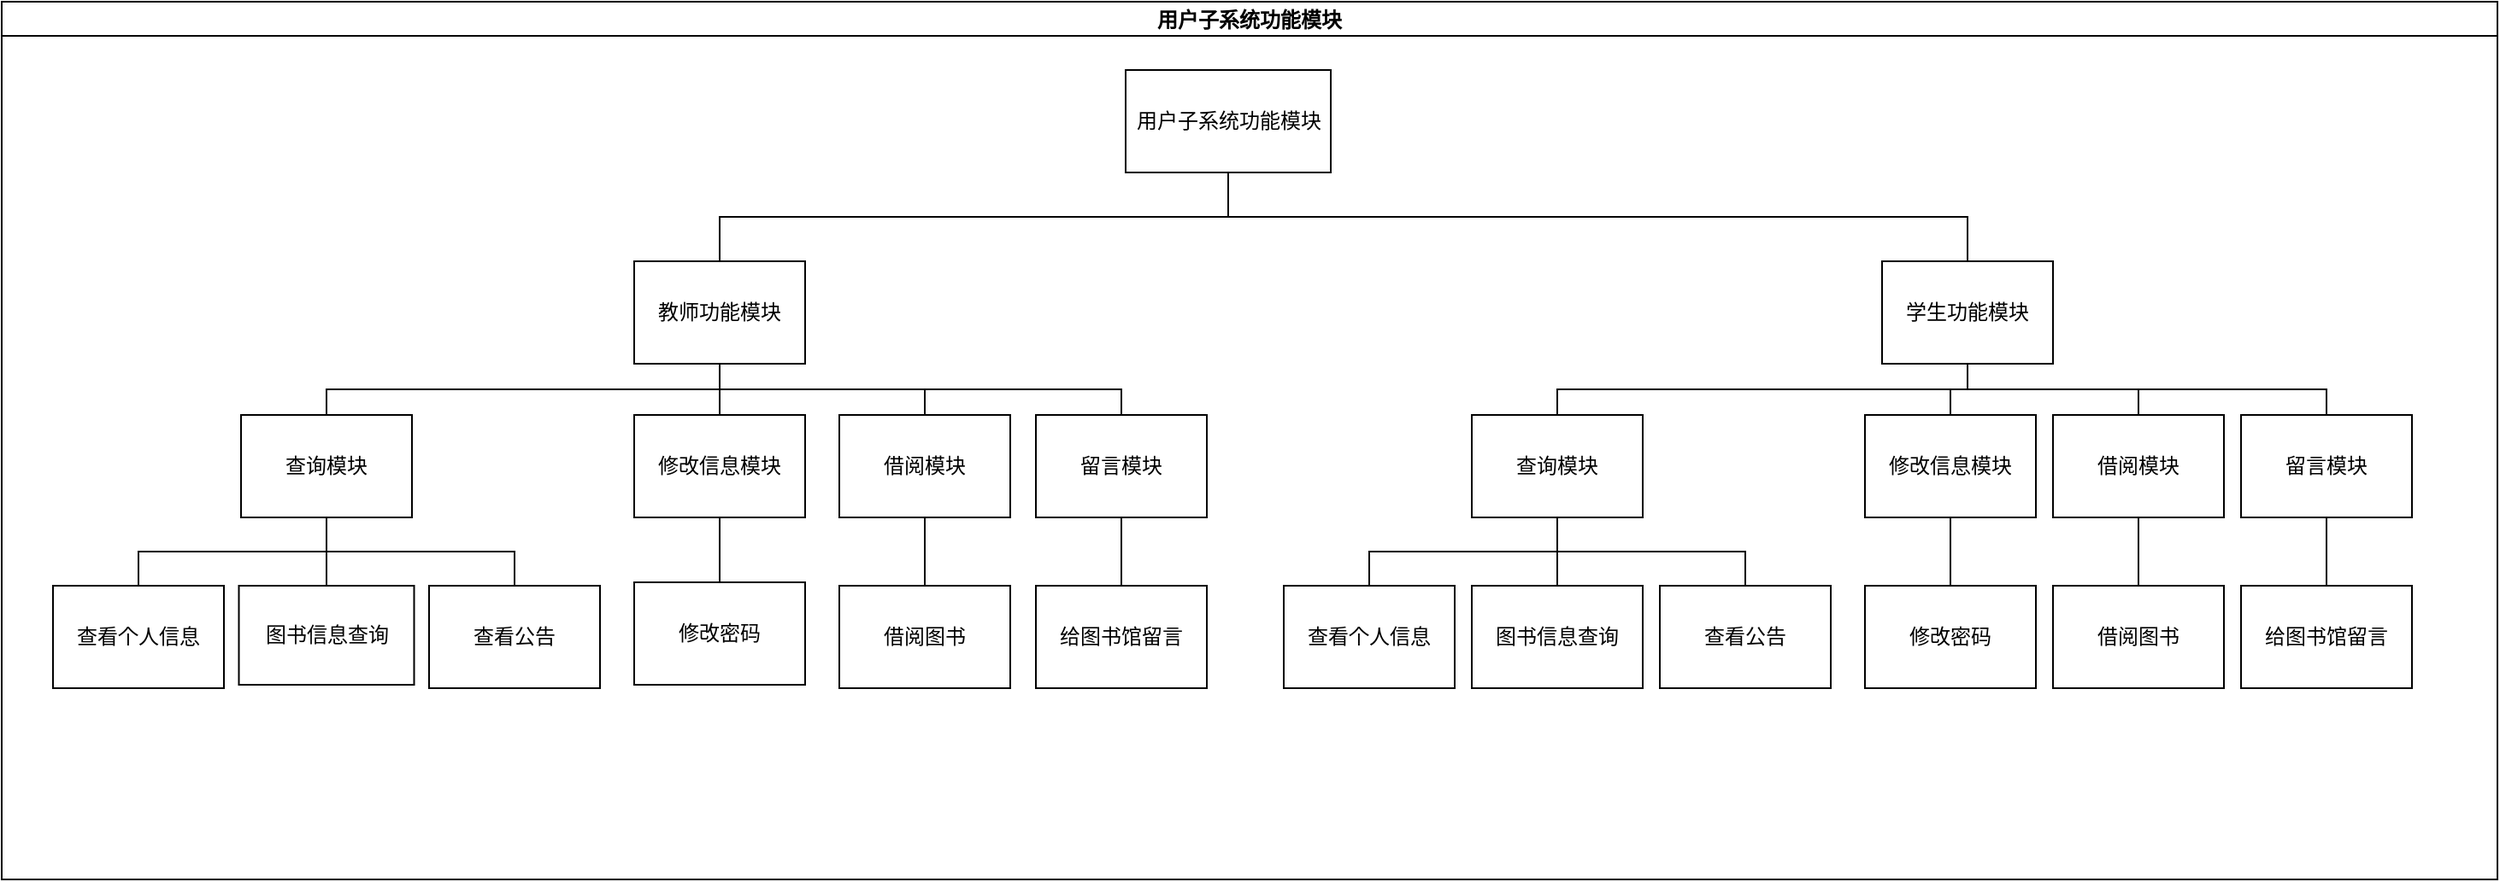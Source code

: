 <mxfile version="22.0.6" type="github" pages="21">
  <diagram name="第 1 页" id="oQzXH6kWNafxo--riQiw">
    <mxGraphModel dx="1781" dy="512" grid="1" gridSize="10" guides="1" tooltips="1" connect="1" arrows="1" fold="1" page="1" pageScale="1" pageWidth="827" pageHeight="1169" math="0" shadow="0">
      <root>
        <mxCell id="0" />
        <mxCell id="1" parent="0" />
        <mxCell id="o34mngEKM_3Eb7yUo2iy-1" value="用户子系统功能模块" style="swimlane;startSize=20;horizontal=1;containerType=tree;newEdgeStyle={&quot;edgeStyle&quot;:&quot;elbowEdgeStyle&quot;,&quot;startArrow&quot;:&quot;none&quot;,&quot;endArrow&quot;:&quot;none&quot;};labelBackgroundColor=none;rounded=0;" parent="1" vertex="1">
          <mxGeometry x="-670" y="340" width="1460" height="514" as="geometry">
            <mxRectangle x="239" y="357" width="90" height="30" as="alternateBounds" />
          </mxGeometry>
        </mxCell>
        <mxCell id="o34mngEKM_3Eb7yUo2iy-2" value="" style="edgeStyle=elbowEdgeStyle;elbow=vertical;sourcePerimeterSpacing=0;targetPerimeterSpacing=0;startArrow=none;endArrow=none;rounded=0;curved=0;labelBackgroundColor=none;fontColor=default;" parent="o34mngEKM_3Eb7yUo2iy-1" source="o34mngEKM_3Eb7yUo2iy-4" target="o34mngEKM_3Eb7yUo2iy-5" edge="1">
          <mxGeometry relative="1" as="geometry" />
        </mxCell>
        <mxCell id="o34mngEKM_3Eb7yUo2iy-3" value="" style="edgeStyle=elbowEdgeStyle;elbow=vertical;sourcePerimeterSpacing=0;targetPerimeterSpacing=0;startArrow=none;endArrow=none;rounded=0;curved=0;labelBackgroundColor=none;fontColor=default;" parent="o34mngEKM_3Eb7yUo2iy-1" source="o34mngEKM_3Eb7yUo2iy-4" target="o34mngEKM_3Eb7yUo2iy-6" edge="1">
          <mxGeometry relative="1" as="geometry" />
        </mxCell>
        <UserObject label="用户子系统功能模块" treeRoot="1" id="o34mngEKM_3Eb7yUo2iy-4">
          <mxCell style="whiteSpace=wrap;html=1;align=center;treeFolding=1;treeMoving=1;newEdgeStyle={&quot;edgeStyle&quot;:&quot;elbowEdgeStyle&quot;,&quot;startArrow&quot;:&quot;none&quot;,&quot;endArrow&quot;:&quot;none&quot;};labelBackgroundColor=none;rounded=0;" parent="o34mngEKM_3Eb7yUo2iy-1" vertex="1">
            <mxGeometry x="657.5" y="40" width="120" height="60" as="geometry" />
          </mxCell>
        </UserObject>
        <mxCell id="o34mngEKM_3Eb7yUo2iy-5" value="教师功能模块" style="whiteSpace=wrap;html=1;align=center;verticalAlign=middle;treeFolding=1;treeMoving=1;newEdgeStyle={&quot;edgeStyle&quot;:&quot;elbowEdgeStyle&quot;,&quot;startArrow&quot;:&quot;none&quot;,&quot;endArrow&quot;:&quot;none&quot;};labelBackgroundColor=none;rounded=0;" parent="o34mngEKM_3Eb7yUo2iy-1" vertex="1">
          <mxGeometry x="370" y="152" width="100" height="60" as="geometry" />
        </mxCell>
        <mxCell id="o34mngEKM_3Eb7yUo2iy-6" value="学生功能模块" style="whiteSpace=wrap;html=1;align=center;verticalAlign=middle;treeFolding=1;treeMoving=1;newEdgeStyle={&quot;edgeStyle&quot;:&quot;elbowEdgeStyle&quot;,&quot;startArrow&quot;:&quot;none&quot;,&quot;endArrow&quot;:&quot;none&quot;};labelBackgroundColor=none;rounded=0;" parent="o34mngEKM_3Eb7yUo2iy-1" vertex="1">
          <mxGeometry x="1100" y="152" width="100" height="60" as="geometry" />
        </mxCell>
        <mxCell id="o34mngEKM_3Eb7yUo2iy-8" style="edgeStyle=elbowEdgeStyle;rounded=0;orthogonalLoop=1;jettySize=auto;html=1;startArrow=none;endArrow=none;exitX=0.25;exitY=0;exitDx=0;exitDy=0;labelBackgroundColor=none;fontColor=default;" parent="o34mngEKM_3Eb7yUo2iy-1" source="o34mngEKM_3Eb7yUo2iy-4" target="o34mngEKM_3Eb7yUo2iy-4" edge="1">
          <mxGeometry relative="1" as="geometry" />
        </mxCell>
        <mxCell id="o34mngEKM_3Eb7yUo2iy-9" value="" style="edgeStyle=elbowEdgeStyle;elbow=vertical;sourcePerimeterSpacing=0;targetPerimeterSpacing=0;startArrow=none;endArrow=none;rounded=0;curved=0;labelBackgroundColor=none;fontColor=default;" parent="o34mngEKM_3Eb7yUo2iy-1" source="o34mngEKM_3Eb7yUo2iy-5" target="o34mngEKM_3Eb7yUo2iy-10" edge="1">
          <mxGeometry relative="1" as="geometry">
            <mxPoint x="887.5" y="450" as="sourcePoint" />
          </mxGeometry>
        </mxCell>
        <mxCell id="o34mngEKM_3Eb7yUo2iy-10" value="借阅模块" style="whiteSpace=wrap;html=1;align=center;verticalAlign=middle;treeFolding=1;treeMoving=1;newEdgeStyle={&quot;edgeStyle&quot;:&quot;elbowEdgeStyle&quot;,&quot;startArrow&quot;:&quot;none&quot;,&quot;endArrow&quot;:&quot;none&quot;};labelBackgroundColor=none;rounded=0;" parent="o34mngEKM_3Eb7yUo2iy-1" vertex="1">
          <mxGeometry x="490" y="242" width="100" height="60" as="geometry" />
        </mxCell>
        <mxCell id="o34mngEKM_3Eb7yUo2iy-11" value="" style="edgeStyle=elbowEdgeStyle;elbow=vertical;sourcePerimeterSpacing=0;targetPerimeterSpacing=0;startArrow=none;endArrow=none;rounded=0;curved=0;labelBackgroundColor=none;fontColor=default;" parent="o34mngEKM_3Eb7yUo2iy-1" source="o34mngEKM_3Eb7yUo2iy-5" target="o34mngEKM_3Eb7yUo2iy-12" edge="1">
          <mxGeometry relative="1" as="geometry">
            <mxPoint x="817.5" y="550" as="sourcePoint" />
          </mxGeometry>
        </mxCell>
        <mxCell id="o34mngEKM_3Eb7yUo2iy-12" value="留言模块" style="whiteSpace=wrap;html=1;align=center;verticalAlign=middle;treeFolding=1;treeMoving=1;newEdgeStyle={&quot;edgeStyle&quot;:&quot;elbowEdgeStyle&quot;,&quot;startArrow&quot;:&quot;none&quot;,&quot;endArrow&quot;:&quot;none&quot;};labelBackgroundColor=none;rounded=0;" parent="o34mngEKM_3Eb7yUo2iy-1" vertex="1">
          <mxGeometry x="605" y="242" width="100" height="60" as="geometry" />
        </mxCell>
        <mxCell id="o34mngEKM_3Eb7yUo2iy-13" value="" style="edgeStyle=elbowEdgeStyle;elbow=vertical;sourcePerimeterSpacing=0;targetPerimeterSpacing=0;startArrow=none;endArrow=none;rounded=0;curved=0;labelBackgroundColor=none;fontColor=default;" parent="o34mngEKM_3Eb7yUo2iy-1" source="o34mngEKM_3Eb7yUo2iy-5" target="o34mngEKM_3Eb7yUo2iy-14" edge="1">
          <mxGeometry relative="1" as="geometry">
            <mxPoint x="452.5" y="550" as="sourcePoint" />
          </mxGeometry>
        </mxCell>
        <mxCell id="o34mngEKM_3Eb7yUo2iy-14" value="查询模块" style="whiteSpace=wrap;html=1;align=center;verticalAlign=middle;treeFolding=1;treeMoving=1;newEdgeStyle={&quot;edgeStyle&quot;:&quot;elbowEdgeStyle&quot;,&quot;startArrow&quot;:&quot;none&quot;,&quot;endArrow&quot;:&quot;none&quot;};labelBackgroundColor=none;rounded=0;" parent="o34mngEKM_3Eb7yUo2iy-1" vertex="1">
          <mxGeometry x="140" y="242" width="100" height="60" as="geometry" />
        </mxCell>
        <mxCell id="o34mngEKM_3Eb7yUo2iy-15" value="" style="edgeStyle=elbowEdgeStyle;elbow=vertical;sourcePerimeterSpacing=0;targetPerimeterSpacing=0;startArrow=none;endArrow=none;rounded=0;curved=0;labelBackgroundColor=none;fontColor=default;" parent="o34mngEKM_3Eb7yUo2iy-1" source="o34mngEKM_3Eb7yUo2iy-5" target="o34mngEKM_3Eb7yUo2iy-16" edge="1">
          <mxGeometry relative="1" as="geometry">
            <mxPoint x="317.5" y="528" as="sourcePoint" />
          </mxGeometry>
        </mxCell>
        <mxCell id="o34mngEKM_3Eb7yUo2iy-16" value="修改信息模块" style="whiteSpace=wrap;html=1;align=center;verticalAlign=middle;treeFolding=1;treeMoving=1;newEdgeStyle={&quot;edgeStyle&quot;:&quot;elbowEdgeStyle&quot;,&quot;startArrow&quot;:&quot;none&quot;,&quot;endArrow&quot;:&quot;none&quot;};labelBackgroundColor=none;rounded=0;" parent="o34mngEKM_3Eb7yUo2iy-1" vertex="1">
          <mxGeometry x="370" y="242" width="100" height="60" as="geometry" />
        </mxCell>
        <mxCell id="o34mngEKM_3Eb7yUo2iy-17" value="" style="edgeStyle=elbowEdgeStyle;elbow=vertical;sourcePerimeterSpacing=0;targetPerimeterSpacing=0;startArrow=none;endArrow=none;rounded=0;curved=0;labelBackgroundColor=none;fontColor=default;" parent="o34mngEKM_3Eb7yUo2iy-1" source="o34mngEKM_3Eb7yUo2iy-6" target="o34mngEKM_3Eb7yUo2iy-18" edge="1">
          <mxGeometry relative="1" as="geometry">
            <mxPoint x="635" y="428" as="sourcePoint" />
          </mxGeometry>
        </mxCell>
        <mxCell id="o34mngEKM_3Eb7yUo2iy-18" value="修改信息模块" style="whiteSpace=wrap;html=1;align=center;verticalAlign=middle;treeFolding=1;treeMoving=1;newEdgeStyle={&quot;edgeStyle&quot;:&quot;elbowEdgeStyle&quot;,&quot;startArrow&quot;:&quot;none&quot;,&quot;endArrow&quot;:&quot;none&quot;};labelBackgroundColor=none;rounded=0;" parent="o34mngEKM_3Eb7yUo2iy-1" vertex="1">
          <mxGeometry x="1090" y="242" width="100" height="60" as="geometry" />
        </mxCell>
        <mxCell id="o34mngEKM_3Eb7yUo2iy-19" value="" style="edgeStyle=elbowEdgeStyle;elbow=vertical;sourcePerimeterSpacing=0;targetPerimeterSpacing=0;startArrow=none;endArrow=none;rounded=0;curved=0;labelBackgroundColor=none;fontColor=default;" parent="o34mngEKM_3Eb7yUo2iy-1" source="o34mngEKM_3Eb7yUo2iy-6" target="o34mngEKM_3Eb7yUo2iy-20" edge="1">
          <mxGeometry relative="1" as="geometry">
            <mxPoint x="850" y="540" as="sourcePoint" />
          </mxGeometry>
        </mxCell>
        <mxCell id="o34mngEKM_3Eb7yUo2iy-20" value="查询模块" style="whiteSpace=wrap;html=1;align=center;verticalAlign=middle;treeFolding=1;treeMoving=1;newEdgeStyle={&quot;edgeStyle&quot;:&quot;elbowEdgeStyle&quot;,&quot;startArrow&quot;:&quot;none&quot;,&quot;endArrow&quot;:&quot;none&quot;};labelBackgroundColor=none;rounded=0;" parent="o34mngEKM_3Eb7yUo2iy-1" vertex="1">
          <mxGeometry x="860" y="242" width="100" height="60" as="geometry" />
        </mxCell>
        <mxCell id="o34mngEKM_3Eb7yUo2iy-21" value="" style="edgeStyle=elbowEdgeStyle;elbow=vertical;sourcePerimeterSpacing=0;targetPerimeterSpacing=0;startArrow=none;endArrow=none;rounded=0;curved=0;labelBackgroundColor=none;fontColor=default;" parent="o34mngEKM_3Eb7yUo2iy-1" source="o34mngEKM_3Eb7yUo2iy-6" target="o34mngEKM_3Eb7yUo2iy-22" edge="1">
          <mxGeometry relative="1" as="geometry">
            <mxPoint x="850" y="540" as="sourcePoint" />
          </mxGeometry>
        </mxCell>
        <mxCell id="o34mngEKM_3Eb7yUo2iy-22" value="借阅模块" style="whiteSpace=wrap;html=1;align=center;verticalAlign=middle;treeFolding=1;treeMoving=1;newEdgeStyle={&quot;edgeStyle&quot;:&quot;elbowEdgeStyle&quot;,&quot;startArrow&quot;:&quot;none&quot;,&quot;endArrow&quot;:&quot;none&quot;};labelBackgroundColor=none;rounded=0;" parent="o34mngEKM_3Eb7yUo2iy-1" vertex="1">
          <mxGeometry x="1200" y="242" width="100" height="60" as="geometry" />
        </mxCell>
        <mxCell id="o34mngEKM_3Eb7yUo2iy-23" value="" style="edgeStyle=elbowEdgeStyle;elbow=vertical;sourcePerimeterSpacing=0;targetPerimeterSpacing=0;startArrow=none;endArrow=none;rounded=0;curved=0;labelBackgroundColor=none;fontColor=default;" parent="o34mngEKM_3Eb7yUo2iy-1" source="o34mngEKM_3Eb7yUo2iy-6" target="o34mngEKM_3Eb7yUo2iy-24" edge="1">
          <mxGeometry relative="1" as="geometry">
            <mxPoint x="850" y="540" as="sourcePoint" />
          </mxGeometry>
        </mxCell>
        <mxCell id="o34mngEKM_3Eb7yUo2iy-24" value="留言模块" style="whiteSpace=wrap;html=1;align=center;verticalAlign=middle;treeFolding=1;treeMoving=1;newEdgeStyle={&quot;edgeStyle&quot;:&quot;elbowEdgeStyle&quot;,&quot;startArrow&quot;:&quot;none&quot;,&quot;endArrow&quot;:&quot;none&quot;};labelBackgroundColor=none;rounded=0;" parent="o34mngEKM_3Eb7yUo2iy-1" vertex="1">
          <mxGeometry x="1310" y="242" width="100" height="60" as="geometry" />
        </mxCell>
        <mxCell id="o34mngEKM_3Eb7yUo2iy-25" value="" style="edgeStyle=elbowEdgeStyle;elbow=vertical;sourcePerimeterSpacing=0;targetPerimeterSpacing=0;startArrow=none;endArrow=none;rounded=0;curved=0;labelBackgroundColor=none;fontColor=default;" parent="o34mngEKM_3Eb7yUo2iy-1" source="o34mngEKM_3Eb7yUo2iy-14" target="o34mngEKM_3Eb7yUo2iy-26" edge="1">
          <mxGeometry relative="1" as="geometry">
            <mxPoint x="132.5" y="540" as="sourcePoint" />
          </mxGeometry>
        </mxCell>
        <mxCell id="o34mngEKM_3Eb7yUo2iy-26" value="图书信息查询" style="whiteSpace=wrap;html=1;align=center;verticalAlign=middle;treeFolding=1;treeMoving=1;newEdgeStyle={&quot;edgeStyle&quot;:&quot;elbowEdgeStyle&quot;,&quot;startArrow&quot;:&quot;none&quot;,&quot;endArrow&quot;:&quot;none&quot;};fontFamily=Helvetica;labelPosition=center;verticalLabelPosition=middle;labelBackgroundColor=none;rounded=0;" parent="o34mngEKM_3Eb7yUo2iy-1" vertex="1">
          <mxGeometry x="138.75" y="342" width="102.5" height="58" as="geometry" />
        </mxCell>
        <mxCell id="o34mngEKM_3Eb7yUo2iy-27" value="" style="edgeStyle=elbowEdgeStyle;elbow=vertical;sourcePerimeterSpacing=0;targetPerimeterSpacing=0;startArrow=none;endArrow=none;rounded=0;curved=0;labelBackgroundColor=none;fontColor=default;" parent="o34mngEKM_3Eb7yUo2iy-1" source="o34mngEKM_3Eb7yUo2iy-14" target="o34mngEKM_3Eb7yUo2iy-28" edge="1">
          <mxGeometry relative="1" as="geometry">
            <mxPoint x="-39.5" y="630" as="sourcePoint" />
          </mxGeometry>
        </mxCell>
        <mxCell id="o34mngEKM_3Eb7yUo2iy-28" value="查看公告" style="whiteSpace=wrap;html=1;align=center;verticalAlign=middle;treeFolding=1;treeMoving=1;newEdgeStyle={&quot;edgeStyle&quot;:&quot;elbowEdgeStyle&quot;,&quot;startArrow&quot;:&quot;none&quot;,&quot;endArrow&quot;:&quot;none&quot;};labelBackgroundColor=none;rounded=0;" parent="o34mngEKM_3Eb7yUo2iy-1" vertex="1">
          <mxGeometry x="250" y="342" width="100" height="60" as="geometry" />
        </mxCell>
        <mxCell id="o34mngEKM_3Eb7yUo2iy-29" value="" style="edgeStyle=elbowEdgeStyle;elbow=vertical;sourcePerimeterSpacing=0;targetPerimeterSpacing=0;startArrow=none;endArrow=none;rounded=0;curved=0;labelBackgroundColor=none;fontColor=default;" parent="o34mngEKM_3Eb7yUo2iy-1" source="o34mngEKM_3Eb7yUo2iy-14" target="o34mngEKM_3Eb7yUo2iy-30" edge="1">
          <mxGeometry relative="1" as="geometry">
            <mxPoint x="-39.5" y="630" as="sourcePoint" />
          </mxGeometry>
        </mxCell>
        <mxCell id="o34mngEKM_3Eb7yUo2iy-30" value="查看个人信息" style="whiteSpace=wrap;html=1;align=center;verticalAlign=middle;treeFolding=1;treeMoving=1;newEdgeStyle={&quot;edgeStyle&quot;:&quot;elbowEdgeStyle&quot;,&quot;startArrow&quot;:&quot;none&quot;,&quot;endArrow&quot;:&quot;none&quot;};labelBackgroundColor=none;rounded=0;" parent="o34mngEKM_3Eb7yUo2iy-1" vertex="1">
          <mxGeometry x="30" y="342" width="100" height="60" as="geometry" />
        </mxCell>
        <mxCell id="o34mngEKM_3Eb7yUo2iy-32" value="" style="edgeStyle=elbowEdgeStyle;elbow=vertical;sourcePerimeterSpacing=0;targetPerimeterSpacing=0;startArrow=none;endArrow=none;rounded=0;curved=0;labelBackgroundColor=none;fontColor=default;" parent="o34mngEKM_3Eb7yUo2iy-1" source="o34mngEKM_3Eb7yUo2iy-12" target="o34mngEKM_3Eb7yUo2iy-33" edge="1">
          <mxGeometry relative="1" as="geometry">
            <mxPoint x="-157" y="540" as="sourcePoint" />
          </mxGeometry>
        </mxCell>
        <mxCell id="o34mngEKM_3Eb7yUo2iy-33" value="给图书馆留言" style="whiteSpace=wrap;html=1;align=center;verticalAlign=middle;treeFolding=1;treeMoving=1;newEdgeStyle={&quot;edgeStyle&quot;:&quot;elbowEdgeStyle&quot;,&quot;startArrow&quot;:&quot;none&quot;,&quot;endArrow&quot;:&quot;none&quot;};labelBackgroundColor=none;rounded=0;" parent="o34mngEKM_3Eb7yUo2iy-1" vertex="1">
          <mxGeometry x="605" y="342" width="100" height="60" as="geometry" />
        </mxCell>
        <mxCell id="o34mngEKM_3Eb7yUo2iy-34" value="" style="edgeStyle=elbowEdgeStyle;elbow=vertical;sourcePerimeterSpacing=0;targetPerimeterSpacing=0;startArrow=none;endArrow=none;rounded=0;curved=0;labelBackgroundColor=none;fontColor=default;" parent="o34mngEKM_3Eb7yUo2iy-1" source="o34mngEKM_3Eb7yUo2iy-10" target="o34mngEKM_3Eb7yUo2iy-35" edge="1">
          <mxGeometry relative="1" as="geometry">
            <mxPoint x="-157" y="540" as="sourcePoint" />
          </mxGeometry>
        </mxCell>
        <mxCell id="o34mngEKM_3Eb7yUo2iy-35" value="借阅图书" style="whiteSpace=wrap;html=1;align=center;verticalAlign=middle;treeFolding=1;treeMoving=1;newEdgeStyle={&quot;edgeStyle&quot;:&quot;elbowEdgeStyle&quot;,&quot;startArrow&quot;:&quot;none&quot;,&quot;endArrow&quot;:&quot;none&quot;};labelBackgroundColor=none;rounded=0;" parent="o34mngEKM_3Eb7yUo2iy-1" vertex="1">
          <mxGeometry x="490" y="342" width="100" height="60" as="geometry" />
        </mxCell>
        <mxCell id="o34mngEKM_3Eb7yUo2iy-39" value="" style="edgeStyle=elbowEdgeStyle;elbow=vertical;sourcePerimeterSpacing=0;targetPerimeterSpacing=0;startArrow=none;endArrow=none;rounded=0;curved=0;labelBackgroundColor=none;fontColor=default;" parent="o34mngEKM_3Eb7yUo2iy-1" source="o34mngEKM_3Eb7yUo2iy-16" target="o34mngEKM_3Eb7yUo2iy-40" edge="1">
          <mxGeometry relative="1" as="geometry">
            <mxPoint x="-157" y="540" as="sourcePoint" />
          </mxGeometry>
        </mxCell>
        <mxCell id="o34mngEKM_3Eb7yUo2iy-40" value="修改密码" style="whiteSpace=wrap;html=1;align=center;verticalAlign=middle;treeFolding=1;treeMoving=1;newEdgeStyle={&quot;edgeStyle&quot;:&quot;elbowEdgeStyle&quot;,&quot;startArrow&quot;:&quot;none&quot;,&quot;endArrow&quot;:&quot;none&quot;};flipV=0;flipH=0;fontFamily=Helvetica;labelBackgroundColor=none;rounded=0;" parent="o34mngEKM_3Eb7yUo2iy-1" vertex="1">
          <mxGeometry x="370" y="340" width="100" height="60" as="geometry" />
        </mxCell>
        <mxCell id="o34mngEKM_3Eb7yUo2iy-41" style="edgeStyle=elbowEdgeStyle;rounded=0;orthogonalLoop=1;jettySize=auto;html=1;startArrow=none;endArrow=none;exitX=0.5;exitY=1;exitDx=0;exitDy=0;labelBackgroundColor=none;fontColor=default;" parent="o34mngEKM_3Eb7yUo2iy-1" source="o34mngEKM_3Eb7yUo2iy-26" target="o34mngEKM_3Eb7yUo2iy-26" edge="1">
          <mxGeometry relative="1" as="geometry" />
        </mxCell>
        <mxCell id="o34mngEKM_3Eb7yUo2iy-82" value="" style="edgeStyle=elbowEdgeStyle;elbow=vertical;sourcePerimeterSpacing=0;targetPerimeterSpacing=0;startArrow=none;endArrow=none;rounded=0;curved=0;labelBackgroundColor=none;fontColor=default;" parent="o34mngEKM_3Eb7yUo2iy-1" source="o34mngEKM_3Eb7yUo2iy-20" target="o34mngEKM_3Eb7yUo2iy-83" edge="1">
          <mxGeometry relative="1" as="geometry">
            <mxPoint x="560.5" y="540" as="sourcePoint" />
          </mxGeometry>
        </mxCell>
        <mxCell id="o34mngEKM_3Eb7yUo2iy-83" value="图书信息查询" style="whiteSpace=wrap;html=1;align=center;verticalAlign=middle;treeFolding=1;treeMoving=1;newEdgeStyle={&quot;edgeStyle&quot;:&quot;elbowEdgeStyle&quot;,&quot;startArrow&quot;:&quot;none&quot;,&quot;endArrow&quot;:&quot;none&quot;};labelBackgroundColor=none;rounded=0;" parent="o34mngEKM_3Eb7yUo2iy-1" vertex="1">
          <mxGeometry x="860" y="342" width="100" height="60" as="geometry" />
        </mxCell>
        <mxCell id="o34mngEKM_3Eb7yUo2iy-84" value="" style="edgeStyle=elbowEdgeStyle;elbow=vertical;sourcePerimeterSpacing=0;targetPerimeterSpacing=0;startArrow=none;endArrow=none;rounded=0;curved=0;labelBackgroundColor=none;fontColor=default;" parent="o34mngEKM_3Eb7yUo2iy-1" source="o34mngEKM_3Eb7yUo2iy-20" target="o34mngEKM_3Eb7yUo2iy-85" edge="1">
          <mxGeometry relative="1" as="geometry">
            <mxPoint x="410.5" y="630" as="sourcePoint" />
          </mxGeometry>
        </mxCell>
        <mxCell id="o34mngEKM_3Eb7yUo2iy-85" value="查看公告" style="whiteSpace=wrap;html=1;align=center;verticalAlign=middle;treeFolding=1;treeMoving=1;newEdgeStyle={&quot;edgeStyle&quot;:&quot;elbowEdgeStyle&quot;,&quot;startArrow&quot;:&quot;none&quot;,&quot;endArrow&quot;:&quot;none&quot;};labelBackgroundColor=none;rounded=0;" parent="o34mngEKM_3Eb7yUo2iy-1" vertex="1">
          <mxGeometry x="970" y="342" width="100" height="60" as="geometry" />
        </mxCell>
        <mxCell id="o34mngEKM_3Eb7yUo2iy-86" value="" style="edgeStyle=elbowEdgeStyle;elbow=vertical;sourcePerimeterSpacing=0;targetPerimeterSpacing=0;startArrow=none;endArrow=none;rounded=0;curved=0;labelBackgroundColor=none;fontColor=default;" parent="o34mngEKM_3Eb7yUo2iy-1" source="o34mngEKM_3Eb7yUo2iy-20" target="o34mngEKM_3Eb7yUo2iy-87" edge="1">
          <mxGeometry relative="1" as="geometry">
            <mxPoint x="410" y="630" as="sourcePoint" />
          </mxGeometry>
        </mxCell>
        <mxCell id="o34mngEKM_3Eb7yUo2iy-87" value="查看个人信息" style="whiteSpace=wrap;html=1;align=center;verticalAlign=middle;treeFolding=1;treeMoving=1;newEdgeStyle={&quot;edgeStyle&quot;:&quot;elbowEdgeStyle&quot;,&quot;startArrow&quot;:&quot;none&quot;,&quot;endArrow&quot;:&quot;none&quot;};labelBackgroundColor=none;rounded=0;" parent="o34mngEKM_3Eb7yUo2iy-1" vertex="1">
          <mxGeometry x="750" y="342" width="100" height="60" as="geometry" />
        </mxCell>
        <mxCell id="o34mngEKM_3Eb7yUo2iy-88" value="" style="edgeStyle=elbowEdgeStyle;elbow=vertical;sourcePerimeterSpacing=0;targetPerimeterSpacing=0;startArrow=none;endArrow=none;rounded=0;curved=0;labelBackgroundColor=none;fontColor=default;" parent="o34mngEKM_3Eb7yUo2iy-1" source="o34mngEKM_3Eb7yUo2iy-18" target="o34mngEKM_3Eb7yUo2iy-89" edge="1">
          <mxGeometry relative="1" as="geometry">
            <mxPoint x="560" y="540" as="sourcePoint" />
          </mxGeometry>
        </mxCell>
        <mxCell id="o34mngEKM_3Eb7yUo2iy-89" value="修改密码" style="whiteSpace=wrap;html=1;align=center;verticalAlign=middle;treeFolding=1;treeMoving=1;newEdgeStyle={&quot;edgeStyle&quot;:&quot;elbowEdgeStyle&quot;,&quot;startArrow&quot;:&quot;none&quot;,&quot;endArrow&quot;:&quot;none&quot;};labelBackgroundColor=none;rounded=0;" parent="o34mngEKM_3Eb7yUo2iy-1" vertex="1">
          <mxGeometry x="1090" y="342" width="100" height="60" as="geometry" />
        </mxCell>
        <mxCell id="o34mngEKM_3Eb7yUo2iy-90" value="" style="edgeStyle=elbowEdgeStyle;elbow=vertical;sourcePerimeterSpacing=0;targetPerimeterSpacing=0;startArrow=none;endArrow=none;rounded=0;curved=0;labelBackgroundColor=none;fontColor=default;" parent="o34mngEKM_3Eb7yUo2iy-1" source="o34mngEKM_3Eb7yUo2iy-22" target="o34mngEKM_3Eb7yUo2iy-91" edge="1">
          <mxGeometry relative="1" as="geometry">
            <mxPoint x="560" y="540" as="sourcePoint" />
          </mxGeometry>
        </mxCell>
        <mxCell id="o34mngEKM_3Eb7yUo2iy-91" value="借阅图书" style="whiteSpace=wrap;html=1;align=center;verticalAlign=middle;treeFolding=1;treeMoving=1;newEdgeStyle={&quot;edgeStyle&quot;:&quot;elbowEdgeStyle&quot;,&quot;startArrow&quot;:&quot;none&quot;,&quot;endArrow&quot;:&quot;none&quot;};labelBackgroundColor=none;rounded=0;" parent="o34mngEKM_3Eb7yUo2iy-1" vertex="1">
          <mxGeometry x="1200" y="342" width="100" height="60" as="geometry" />
        </mxCell>
        <mxCell id="o34mngEKM_3Eb7yUo2iy-92" value="" style="edgeStyle=elbowEdgeStyle;elbow=vertical;sourcePerimeterSpacing=0;targetPerimeterSpacing=0;startArrow=none;endArrow=none;rounded=0;curved=0;labelBackgroundColor=none;fontColor=default;" parent="o34mngEKM_3Eb7yUo2iy-1" source="o34mngEKM_3Eb7yUo2iy-24" target="o34mngEKM_3Eb7yUo2iy-93" edge="1">
          <mxGeometry relative="1" as="geometry">
            <mxPoint x="560" y="540" as="sourcePoint" />
          </mxGeometry>
        </mxCell>
        <mxCell id="o34mngEKM_3Eb7yUo2iy-93" value="给图书馆留言" style="whiteSpace=wrap;html=1;align=center;verticalAlign=middle;treeFolding=1;treeMoving=1;newEdgeStyle={&quot;edgeStyle&quot;:&quot;elbowEdgeStyle&quot;,&quot;startArrow&quot;:&quot;none&quot;,&quot;endArrow&quot;:&quot;none&quot;};labelBackgroundColor=none;rounded=0;" parent="o34mngEKM_3Eb7yUo2iy-1" vertex="1">
          <mxGeometry x="1310" y="342" width="100" height="60" as="geometry" />
        </mxCell>
      </root>
    </mxGraphModel>
  </diagram>
  <diagram id="oRvkig6WUrVJ5ZSK1liP" name="第 2 页">
    <mxGraphModel dx="1194" dy="1681" grid="1" gridSize="10" guides="1" tooltips="1" connect="1" arrows="1" fold="1" page="1" pageScale="1" pageWidth="827" pageHeight="1169" math="0" shadow="0">
      <root>
        <mxCell id="0" />
        <mxCell id="1" parent="0" />
        <mxCell id="surhNwwkAscKjFcKQrPx-1" value="教师" style="shape=umlActor;verticalLabelPosition=bottom;verticalAlign=top;html=1;outlineConnect=0;fillStyle=dots;gradientColor=none;" parent="1" vertex="1">
          <mxGeometry x="80" y="260" width="30" height="60" as="geometry" />
        </mxCell>
        <mxCell id="surhNwwkAscKjFcKQrPx-2" value="学生" style="shape=umlActor;verticalLabelPosition=bottom;verticalAlign=top;html=1;outlineConnect=0;" parent="1" vertex="1">
          <mxGeometry x="750" y="270" width="30" height="60" as="geometry" />
        </mxCell>
        <mxCell id="surhNwwkAscKjFcKQrPx-19" value="" style="group" parent="1" vertex="1" connectable="0">
          <mxGeometry x="364" y="80" width="100" height="480" as="geometry" />
        </mxCell>
        <mxCell id="surhNwwkAscKjFcKQrPx-8" value="登录" style="ellipse;whiteSpace=wrap;html=1;align=center;" parent="surhNwwkAscKjFcKQrPx-19" vertex="1">
          <mxGeometry width="100" height="40" as="geometry" />
        </mxCell>
        <mxCell id="surhNwwkAscKjFcKQrPx-9" value="退出" style="ellipse;whiteSpace=wrap;html=1;align=center;" parent="surhNwwkAscKjFcKQrPx-19" vertex="1">
          <mxGeometry y="70" width="100" height="40" as="geometry" />
        </mxCell>
        <mxCell id="surhNwwkAscKjFcKQrPx-10" value="查看图书" style="ellipse;whiteSpace=wrap;html=1;align=center;" parent="surhNwwkAscKjFcKQrPx-19" vertex="1">
          <mxGeometry y="140" width="100" height="40" as="geometry" />
        </mxCell>
        <mxCell id="surhNwwkAscKjFcKQrPx-11" value="查看公告" style="ellipse;whiteSpace=wrap;html=1;align=center;" parent="surhNwwkAscKjFcKQrPx-19" vertex="1">
          <mxGeometry y="200" width="100" height="40" as="geometry" />
        </mxCell>
        <mxCell id="surhNwwkAscKjFcKQrPx-12" value="借阅图书" style="ellipse;whiteSpace=wrap;html=1;align=center;" parent="surhNwwkAscKjFcKQrPx-19" vertex="1">
          <mxGeometry y="260" width="100" height="40" as="geometry" />
        </mxCell>
        <mxCell id="surhNwwkAscKjFcKQrPx-13" value="修改密码" style="ellipse;whiteSpace=wrap;html=1;align=center;" parent="surhNwwkAscKjFcKQrPx-19" vertex="1">
          <mxGeometry y="320" width="100" height="40" as="geometry" />
        </mxCell>
        <mxCell id="surhNwwkAscKjFcKQrPx-14" value="留言" style="ellipse;whiteSpace=wrap;html=1;align=center;" parent="surhNwwkAscKjFcKQrPx-19" vertex="1">
          <mxGeometry y="380" width="100" height="40" as="geometry" />
        </mxCell>
        <mxCell id="surhNwwkAscKjFcKQrPx-15" value="查看个人信息" style="ellipse;whiteSpace=wrap;html=1;align=center;" parent="surhNwwkAscKjFcKQrPx-19" vertex="1">
          <mxGeometry y="440" width="100" height="40" as="geometry" />
        </mxCell>
        <mxCell id="surhNwwkAscKjFcKQrPx-21" value="" style="endArrow=none;html=1;rounded=0;exitX=1;exitY=0.333;exitDx=0;exitDy=0;exitPerimeter=0;entryX=0;entryY=0.5;entryDx=0;entryDy=0;" parent="1" source="surhNwwkAscKjFcKQrPx-1" target="surhNwwkAscKjFcKQrPx-8" edge="1">
          <mxGeometry width="50" height="50" relative="1" as="geometry">
            <mxPoint x="390" y="250" as="sourcePoint" />
            <mxPoint x="360" y="100" as="targetPoint" />
          </mxGeometry>
        </mxCell>
        <mxCell id="surhNwwkAscKjFcKQrPx-22" value="" style="endArrow=none;html=1;rounded=0;exitX=1;exitY=0.333;exitDx=0;exitDy=0;exitPerimeter=0;entryX=0;entryY=0.5;entryDx=0;entryDy=0;" parent="1" source="surhNwwkAscKjFcKQrPx-1" target="surhNwwkAscKjFcKQrPx-9" edge="1">
          <mxGeometry width="50" height="50" relative="1" as="geometry">
            <mxPoint x="110" y="260" as="sourcePoint" />
            <mxPoint x="360" y="120" as="targetPoint" />
          </mxGeometry>
        </mxCell>
        <mxCell id="surhNwwkAscKjFcKQrPx-30" value="" style="endArrow=none;html=1;rounded=0;entryX=0;entryY=0.5;entryDx=0;entryDy=0;exitX=1;exitY=0.333;exitDx=0;exitDy=0;exitPerimeter=0;" parent="1" source="surhNwwkAscKjFcKQrPx-1" target="surhNwwkAscKjFcKQrPx-10" edge="1">
          <mxGeometry width="50" height="50" relative="1" as="geometry">
            <mxPoint x="390" y="250" as="sourcePoint" />
            <mxPoint x="440" y="200" as="targetPoint" />
          </mxGeometry>
        </mxCell>
        <mxCell id="surhNwwkAscKjFcKQrPx-31" value="" style="endArrow=none;html=1;rounded=0;exitX=1;exitY=0.333;exitDx=0;exitDy=0;exitPerimeter=0;entryX=0;entryY=0.5;entryDx=0;entryDy=0;" parent="1" source="surhNwwkAscKjFcKQrPx-1" target="surhNwwkAscKjFcKQrPx-11" edge="1">
          <mxGeometry width="50" height="50" relative="1" as="geometry">
            <mxPoint x="390" y="250" as="sourcePoint" />
            <mxPoint x="440" y="200" as="targetPoint" />
          </mxGeometry>
        </mxCell>
        <mxCell id="surhNwwkAscKjFcKQrPx-32" value="" style="endArrow=none;html=1;rounded=0;exitX=1;exitY=0.333;exitDx=0;exitDy=0;exitPerimeter=0;entryX=0;entryY=0.5;entryDx=0;entryDy=0;" parent="1" source="surhNwwkAscKjFcKQrPx-1" target="surhNwwkAscKjFcKQrPx-12" edge="1">
          <mxGeometry width="50" height="50" relative="1" as="geometry">
            <mxPoint x="390" y="250" as="sourcePoint" />
            <mxPoint x="440" y="200" as="targetPoint" />
          </mxGeometry>
        </mxCell>
        <mxCell id="surhNwwkAscKjFcKQrPx-33" value="" style="endArrow=none;html=1;rounded=0;exitX=1;exitY=0.333;exitDx=0;exitDy=0;exitPerimeter=0;entryX=0;entryY=0.5;entryDx=0;entryDy=0;" parent="1" source="surhNwwkAscKjFcKQrPx-1" target="surhNwwkAscKjFcKQrPx-13" edge="1">
          <mxGeometry width="50" height="50" relative="1" as="geometry">
            <mxPoint x="390" y="250" as="sourcePoint" />
            <mxPoint x="440" y="200" as="targetPoint" />
          </mxGeometry>
        </mxCell>
        <mxCell id="surhNwwkAscKjFcKQrPx-34" value="" style="endArrow=none;html=1;rounded=0;exitX=1;exitY=0.333;exitDx=0;exitDy=0;exitPerimeter=0;entryX=0;entryY=0.5;entryDx=0;entryDy=0;" parent="1" source="surhNwwkAscKjFcKQrPx-1" target="surhNwwkAscKjFcKQrPx-14" edge="1">
          <mxGeometry width="50" height="50" relative="1" as="geometry">
            <mxPoint x="390" y="250" as="sourcePoint" />
            <mxPoint x="440" y="200" as="targetPoint" />
          </mxGeometry>
        </mxCell>
        <mxCell id="surhNwwkAscKjFcKQrPx-35" value="" style="endArrow=none;html=1;rounded=0;entryX=1;entryY=0.333;entryDx=0;entryDy=0;entryPerimeter=0;exitX=0;exitY=0.5;exitDx=0;exitDy=0;" parent="1" source="surhNwwkAscKjFcKQrPx-15" target="surhNwwkAscKjFcKQrPx-1" edge="1">
          <mxGeometry width="50" height="50" relative="1" as="geometry">
            <mxPoint x="390" y="250" as="sourcePoint" />
            <mxPoint x="440" y="200" as="targetPoint" />
          </mxGeometry>
        </mxCell>
        <mxCell id="surhNwwkAscKjFcKQrPx-36" value="" style="endArrow=none;html=1;rounded=0;exitX=0;exitY=0.333;exitDx=0;exitDy=0;exitPerimeter=0;entryX=1;entryY=0.5;entryDx=0;entryDy=0;" parent="1" source="surhNwwkAscKjFcKQrPx-2" target="surhNwwkAscKjFcKQrPx-8" edge="1">
          <mxGeometry width="50" height="50" relative="1" as="geometry">
            <mxPoint x="724" y="100" as="sourcePoint" />
            <mxPoint x="470" y="100" as="targetPoint" />
          </mxGeometry>
        </mxCell>
        <mxCell id="surhNwwkAscKjFcKQrPx-37" value="" style="endArrow=none;html=1;rounded=0;exitX=0;exitY=0.333;exitDx=0;exitDy=0;exitPerimeter=0;entryX=1;entryY=0.5;entryDx=0;entryDy=0;" parent="1" source="surhNwwkAscKjFcKQrPx-2" target="surhNwwkAscKjFcKQrPx-9" edge="1">
          <mxGeometry width="50" height="50" relative="1" as="geometry">
            <mxPoint x="724" y="170" as="sourcePoint" />
            <mxPoint x="470" y="240" as="targetPoint" />
          </mxGeometry>
        </mxCell>
        <mxCell id="surhNwwkAscKjFcKQrPx-38" value="" style="endArrow=none;html=1;rounded=0;entryX=1;entryY=0.5;entryDx=0;entryDy=0;exitX=0;exitY=0.333;exitDx=0;exitDy=0;exitPerimeter=0;" parent="1" source="surhNwwkAscKjFcKQrPx-2" target="surhNwwkAscKjFcKQrPx-10" edge="1">
          <mxGeometry width="50" height="50" relative="1" as="geometry">
            <mxPoint x="724" y="240" as="sourcePoint" />
            <mxPoint x="470" y="240" as="targetPoint" />
          </mxGeometry>
        </mxCell>
        <mxCell id="surhNwwkAscKjFcKQrPx-39" value="" style="endArrow=none;html=1;rounded=0;exitX=0;exitY=0.333;exitDx=0;exitDy=0;exitPerimeter=0;entryX=1;entryY=0.5;entryDx=0;entryDy=0;" parent="1" source="surhNwwkAscKjFcKQrPx-2" target="surhNwwkAscKjFcKQrPx-11" edge="1">
          <mxGeometry width="50" height="50" relative="1" as="geometry">
            <mxPoint x="724" y="300" as="sourcePoint" />
            <mxPoint x="470" y="240" as="targetPoint" />
          </mxGeometry>
        </mxCell>
        <mxCell id="surhNwwkAscKjFcKQrPx-40" value="" style="endArrow=none;html=1;rounded=0;exitX=0;exitY=0.333;exitDx=0;exitDy=0;exitPerimeter=0;entryX=1;entryY=0.5;entryDx=0;entryDy=0;" parent="1" source="surhNwwkAscKjFcKQrPx-2" target="surhNwwkAscKjFcKQrPx-12" edge="1">
          <mxGeometry width="50" height="50" relative="1" as="geometry">
            <mxPoint x="724" y="360" as="sourcePoint" />
            <mxPoint x="470" y="240" as="targetPoint" />
          </mxGeometry>
        </mxCell>
        <mxCell id="surhNwwkAscKjFcKQrPx-41" value="" style="endArrow=none;html=1;rounded=0;exitX=1;exitY=0.5;exitDx=0;exitDy=0;entryX=0;entryY=0.333;entryDx=0;entryDy=0;entryPerimeter=0;" parent="1" source="surhNwwkAscKjFcKQrPx-13" target="surhNwwkAscKjFcKQrPx-2" edge="1">
          <mxGeometry width="50" height="50" relative="1" as="geometry">
            <mxPoint x="724" y="420" as="sourcePoint" />
            <mxPoint x="470" y="240" as="targetPoint" />
          </mxGeometry>
        </mxCell>
        <mxCell id="surhNwwkAscKjFcKQrPx-42" value="" style="endArrow=none;html=1;rounded=0;exitX=1;exitY=0.5;exitDx=0;exitDy=0;entryX=0;entryY=0.333;entryDx=0;entryDy=0;entryPerimeter=0;" parent="1" source="surhNwwkAscKjFcKQrPx-14" target="surhNwwkAscKjFcKQrPx-2" edge="1">
          <mxGeometry width="50" height="50" relative="1" as="geometry">
            <mxPoint x="724" y="480" as="sourcePoint" />
            <mxPoint x="470" y="240" as="targetPoint" />
          </mxGeometry>
        </mxCell>
        <mxCell id="surhNwwkAscKjFcKQrPx-43" value="" style="endArrow=none;html=1;rounded=0;entryX=1;entryY=0.5;entryDx=0;entryDy=0;exitX=0;exitY=0.333;exitDx=0;exitDy=0;exitPerimeter=0;" parent="1" source="surhNwwkAscKjFcKQrPx-2" target="surhNwwkAscKjFcKQrPx-15" edge="1">
          <mxGeometry width="50" height="50" relative="1" as="geometry">
            <mxPoint x="470" y="240" as="sourcePoint" />
            <mxPoint x="724" y="540" as="targetPoint" />
          </mxGeometry>
        </mxCell>
        <mxCell id="surhNwwkAscKjFcKQrPx-48" value="" style="rounded=1;whiteSpace=wrap;html=1;fillColor=none;" parent="1" vertex="1">
          <mxGeometry x="300" y="20" width="220" height="600" as="geometry" />
        </mxCell>
        <mxCell id="surhNwwkAscKjFcKQrPx-49" value="用户用例图" style="swimlane;startSize=23;" parent="1" vertex="1">
          <mxGeometry x="30" y="-20" width="780" height="670" as="geometry" />
        </mxCell>
      </root>
    </mxGraphModel>
  </diagram>
  <diagram id="3h4RqIhPTA8lYUhSe2Qs" name="第 3 页">
    <mxGraphModel dx="1194" dy="512" grid="1" gridSize="10" guides="1" tooltips="1" connect="1" arrows="1" fold="1" page="1" pageScale="1" pageWidth="827" pageHeight="1169" math="0" shadow="0">
      <root>
        <mxCell id="0" />
        <mxCell id="1" parent="0" />
        <mxCell id="I3M30fd1P7Y225vxKlg7-5" value="系统管理员功能模块" style="swimlane;startSize=20;horizontal=1;containerType=tree;newEdgeStyle={&quot;edgeStyle&quot;:&quot;elbowEdgeStyle&quot;,&quot;startArrow&quot;:&quot;none&quot;,&quot;endArrow&quot;:&quot;none&quot;};spacingLeft=5;spacingRight=5;" parent="1" vertex="1">
          <mxGeometry x="10" y="80" width="950" height="480" as="geometry" />
        </mxCell>
        <mxCell id="I3M30fd1P7Y225vxKlg7-6" value="" style="edgeStyle=elbowEdgeStyle;elbow=vertical;sourcePerimeterSpacing=0;targetPerimeterSpacing=0;startArrow=none;endArrow=none;rounded=0;curved=0;" parent="I3M30fd1P7Y225vxKlg7-5" source="I3M30fd1P7Y225vxKlg7-8" target="I3M30fd1P7Y225vxKlg7-9" edge="1">
          <mxGeometry relative="1" as="geometry" />
        </mxCell>
        <mxCell id="I3M30fd1P7Y225vxKlg7-7" value="" style="edgeStyle=elbowEdgeStyle;elbow=vertical;sourcePerimeterSpacing=0;targetPerimeterSpacing=0;startArrow=none;endArrow=none;rounded=0;curved=0;" parent="I3M30fd1P7Y225vxKlg7-5" source="I3M30fd1P7Y225vxKlg7-8" target="I3M30fd1P7Y225vxKlg7-10" edge="1">
          <mxGeometry relative="1" as="geometry" />
        </mxCell>
        <UserObject label="系统管理员功能模块" treeRoot="1" id="I3M30fd1P7Y225vxKlg7-8">
          <mxCell style="whiteSpace=wrap;html=1;align=center;treeFolding=1;treeMoving=1;newEdgeStyle={&quot;edgeStyle&quot;:&quot;elbowEdgeStyle&quot;,&quot;startArrow&quot;:&quot;none&quot;,&quot;endArrow&quot;:&quot;none&quot;};" parent="I3M30fd1P7Y225vxKlg7-5" vertex="1">
            <mxGeometry x="418" y="70" width="120" height="60" as="geometry" />
          </mxCell>
        </UserObject>
        <mxCell id="I3M30fd1P7Y225vxKlg7-9" value="借阅管理" style="whiteSpace=wrap;html=1;align=center;verticalAlign=middle;treeFolding=1;treeMoving=1;newEdgeStyle={&quot;edgeStyle&quot;:&quot;elbowEdgeStyle&quot;,&quot;startArrow&quot;:&quot;none&quot;,&quot;endArrow&quot;:&quot;none&quot;};" parent="I3M30fd1P7Y225vxKlg7-5" vertex="1">
          <mxGeometry x="397" y="190" width="100" height="60" as="geometry" />
        </mxCell>
        <mxCell id="I3M30fd1P7Y225vxKlg7-10" value="公告与留言管理" style="whiteSpace=wrap;html=1;align=center;verticalAlign=middle;treeFolding=1;treeMoving=1;newEdgeStyle={&quot;edgeStyle&quot;:&quot;elbowEdgeStyle&quot;,&quot;startArrow&quot;:&quot;none&quot;,&quot;endArrow&quot;:&quot;none&quot;};" parent="I3M30fd1P7Y225vxKlg7-5" vertex="1">
          <mxGeometry x="600" y="190" width="100" height="60" as="geometry" />
        </mxCell>
        <mxCell id="I3M30fd1P7Y225vxKlg7-11" value="" style="edgeStyle=elbowEdgeStyle;elbow=vertical;sourcePerimeterSpacing=0;targetPerimeterSpacing=0;startArrow=none;endArrow=none;rounded=0;curved=0;" parent="I3M30fd1P7Y225vxKlg7-5" source="I3M30fd1P7Y225vxKlg7-8" target="I3M30fd1P7Y225vxKlg7-12" edge="1">
          <mxGeometry relative="1" as="geometry">
            <mxPoint x="472" y="230" as="sourcePoint" />
          </mxGeometry>
        </mxCell>
        <mxCell id="I3M30fd1P7Y225vxKlg7-12" value="图书管理" style="whiteSpace=wrap;html=1;align=center;verticalAlign=middle;treeFolding=1;treeMoving=1;newEdgeStyle={&quot;edgeStyle&quot;:&quot;elbowEdgeStyle&quot;,&quot;startArrow&quot;:&quot;none&quot;,&quot;endArrow&quot;:&quot;none&quot;};" parent="I3M30fd1P7Y225vxKlg7-5" vertex="1">
          <mxGeometry x="214" y="190" width="100" height="60" as="geometry" />
        </mxCell>
        <mxCell id="I3M30fd1P7Y225vxKlg7-13" value="" style="edgeStyle=elbowEdgeStyle;elbow=vertical;sourcePerimeterSpacing=0;targetPerimeterSpacing=0;startArrow=none;endArrow=none;rounded=0;curved=0;" parent="I3M30fd1P7Y225vxKlg7-5" source="I3M30fd1P7Y225vxKlg7-8" target="I3M30fd1P7Y225vxKlg7-14" edge="1">
          <mxGeometry relative="1" as="geometry">
            <mxPoint x="472" y="230" as="sourcePoint" />
          </mxGeometry>
        </mxCell>
        <mxCell id="I3M30fd1P7Y225vxKlg7-14" value="信息管理" style="whiteSpace=wrap;html=1;align=center;verticalAlign=middle;treeFolding=1;treeMoving=1;newEdgeStyle={&quot;edgeStyle&quot;:&quot;elbowEdgeStyle&quot;,&quot;startArrow&quot;:&quot;none&quot;,&quot;endArrow&quot;:&quot;none&quot;};" parent="I3M30fd1P7Y225vxKlg7-5" vertex="1">
          <mxGeometry x="803" y="190" width="100" height="60" as="geometry" />
        </mxCell>
        <mxCell id="I3M30fd1P7Y225vxKlg7-15" value="" style="edgeStyle=elbowEdgeStyle;elbow=vertical;sourcePerimeterSpacing=0;targetPerimeterSpacing=0;startArrow=none;endArrow=none;rounded=0;curved=0;" parent="I3M30fd1P7Y225vxKlg7-5" source="I3M30fd1P7Y225vxKlg7-8" target="I3M30fd1P7Y225vxKlg7-16" edge="1">
          <mxGeometry relative="1" as="geometry">
            <mxPoint x="472" y="230" as="sourcePoint" />
          </mxGeometry>
        </mxCell>
        <mxCell id="I3M30fd1P7Y225vxKlg7-16" value="用户管理" style="whiteSpace=wrap;html=1;align=center;verticalAlign=middle;treeFolding=1;treeMoving=1;newEdgeStyle={&quot;edgeStyle&quot;:&quot;elbowEdgeStyle&quot;,&quot;startArrow&quot;:&quot;none&quot;,&quot;endArrow&quot;:&quot;none&quot;};" parent="I3M30fd1P7Y225vxKlg7-5" vertex="1">
          <mxGeometry x="37" y="190" width="100" height="60" as="geometry" />
        </mxCell>
        <mxCell id="I3M30fd1P7Y225vxKlg7-37" value="" style="edgeStyle=elbowEdgeStyle;elbow=vertical;sourcePerimeterSpacing=0;targetPerimeterSpacing=0;startArrow=none;endArrow=none;rounded=0;curved=0;" parent="I3M30fd1P7Y225vxKlg7-5" source="I3M30fd1P7Y225vxKlg7-16" target="I3M30fd1P7Y225vxKlg7-38" edge="1">
          <mxGeometry relative="1" as="geometry">
            <mxPoint x="97" y="330" as="sourcePoint" />
          </mxGeometry>
        </mxCell>
        <mxCell id="I3M30fd1P7Y225vxKlg7-38" value="删除用户" style="whiteSpace=wrap;html=1;align=center;verticalAlign=middle;treeFolding=1;treeMoving=1;newEdgeStyle={&quot;edgeStyle&quot;:&quot;elbowEdgeStyle&quot;,&quot;startArrow&quot;:&quot;none&quot;,&quot;endArrow&quot;:&quot;none&quot;};spacingLeft=20;spacingRight=20;" parent="I3M30fd1P7Y225vxKlg7-5" vertex="1">
          <mxGeometry x="68" y="340" width="38" height="100" as="geometry" />
        </mxCell>
        <mxCell id="I3M30fd1P7Y225vxKlg7-39" value="" style="edgeStyle=elbowEdgeStyle;elbow=vertical;sourcePerimeterSpacing=0;targetPerimeterSpacing=0;startArrow=none;endArrow=none;rounded=0;curved=0;" parent="I3M30fd1P7Y225vxKlg7-5" source="I3M30fd1P7Y225vxKlg7-16" target="I3M30fd1P7Y225vxKlg7-40" edge="1">
          <mxGeometry relative="1" as="geometry">
            <mxPoint x="97" y="330" as="sourcePoint" />
          </mxGeometry>
        </mxCell>
        <mxCell id="I3M30fd1P7Y225vxKlg7-40" value="修改用户" style="whiteSpace=wrap;html=1;align=center;verticalAlign=middle;treeFolding=1;treeMoving=1;newEdgeStyle={&quot;edgeStyle&quot;:&quot;elbowEdgeStyle&quot;,&quot;startArrow&quot;:&quot;none&quot;,&quot;endArrow&quot;:&quot;none&quot;};spacingLeft=20;spacingRight=20;" parent="I3M30fd1P7Y225vxKlg7-5" vertex="1">
          <mxGeometry x="116" y="340" width="38" height="100" as="geometry" />
        </mxCell>
        <mxCell id="I3M30fd1P7Y225vxKlg7-43" value="" style="edgeStyle=elbowEdgeStyle;elbow=vertical;sourcePerimeterSpacing=0;targetPerimeterSpacing=0;startArrow=none;endArrow=none;rounded=0;curved=0;" parent="I3M30fd1P7Y225vxKlg7-5" source="I3M30fd1P7Y225vxKlg7-12" target="I3M30fd1P7Y225vxKlg7-44" edge="1">
          <mxGeometry relative="1" as="geometry">
            <mxPoint x="247" y="330" as="sourcePoint" />
          </mxGeometry>
        </mxCell>
        <mxCell id="I3M30fd1P7Y225vxKlg7-44" value="删除图书&lt;br&gt;" style="whiteSpace=wrap;html=1;align=center;verticalAlign=middle;treeFolding=1;treeMoving=1;newEdgeStyle={&quot;edgeStyle&quot;:&quot;elbowEdgeStyle&quot;,&quot;startArrow&quot;:&quot;none&quot;,&quot;endArrow&quot;:&quot;none&quot;};spacingLeft=20;spacingRight=20;" parent="I3M30fd1P7Y225vxKlg7-5" vertex="1">
          <mxGeometry x="218" y="340" width="38" height="100" as="geometry" />
        </mxCell>
        <mxCell id="I3M30fd1P7Y225vxKlg7-45" value="" style="edgeStyle=elbowEdgeStyle;elbow=vertical;sourcePerimeterSpacing=0;targetPerimeterSpacing=0;startArrow=none;endArrow=none;rounded=0;curved=0;" parent="I3M30fd1P7Y225vxKlg7-5" source="I3M30fd1P7Y225vxKlg7-12" target="I3M30fd1P7Y225vxKlg7-46" edge="1">
          <mxGeometry relative="1" as="geometry">
            <mxPoint x="247" y="330" as="sourcePoint" />
          </mxGeometry>
        </mxCell>
        <mxCell id="I3M30fd1P7Y225vxKlg7-46" value="修改图书" style="whiteSpace=wrap;html=1;align=center;verticalAlign=middle;treeFolding=1;treeMoving=1;newEdgeStyle={&quot;edgeStyle&quot;:&quot;elbowEdgeStyle&quot;,&quot;startArrow&quot;:&quot;none&quot;,&quot;endArrow&quot;:&quot;none&quot;};spacingLeft=20;spacingRight=20;" parent="I3M30fd1P7Y225vxKlg7-5" vertex="1">
          <mxGeometry x="266" y="340" width="38" height="100" as="geometry" />
        </mxCell>
        <mxCell id="I3M30fd1P7Y225vxKlg7-47" value="" style="edgeStyle=elbowEdgeStyle;elbow=vertical;sourcePerimeterSpacing=0;targetPerimeterSpacing=0;startArrow=none;endArrow=none;rounded=0;curved=0;" parent="I3M30fd1P7Y225vxKlg7-5" source="I3M30fd1P7Y225vxKlg7-9" target="I3M30fd1P7Y225vxKlg7-48" edge="1">
          <mxGeometry relative="1" as="geometry">
            <mxPoint x="462" y="230" as="sourcePoint" />
          </mxGeometry>
        </mxCell>
        <mxCell id="I3M30fd1P7Y225vxKlg7-48" value="同意借书" style="whiteSpace=wrap;html=1;align=center;verticalAlign=middle;treeFolding=1;treeMoving=1;newEdgeStyle={&quot;edgeStyle&quot;:&quot;elbowEdgeStyle&quot;,&quot;startArrow&quot;:&quot;none&quot;,&quot;endArrow&quot;:&quot;none&quot;};spacing=20;" parent="I3M30fd1P7Y225vxKlg7-5" vertex="1">
          <mxGeometry x="380" y="340" width="38" height="100" as="geometry" />
        </mxCell>
        <mxCell id="I3M30fd1P7Y225vxKlg7-53" value="" style="edgeStyle=elbowEdgeStyle;elbow=vertical;sourcePerimeterSpacing=0;targetPerimeterSpacing=0;startArrow=none;endArrow=none;rounded=0;curved=0;" parent="I3M30fd1P7Y225vxKlg7-5" source="I3M30fd1P7Y225vxKlg7-9" target="I3M30fd1P7Y225vxKlg7-54" edge="1">
          <mxGeometry relative="1" as="geometry">
            <mxPoint x="462" y="330" as="sourcePoint" />
          </mxGeometry>
        </mxCell>
        <mxCell id="I3M30fd1P7Y225vxKlg7-54" value="同意还书" style="whiteSpace=wrap;html=1;align=center;verticalAlign=middle;treeFolding=1;treeMoving=1;newEdgeStyle={&quot;edgeStyle&quot;:&quot;elbowEdgeStyle&quot;,&quot;startArrow&quot;:&quot;none&quot;,&quot;endArrow&quot;:&quot;none&quot;};spacing=20;" parent="I3M30fd1P7Y225vxKlg7-5" vertex="1">
          <mxGeometry x="428" y="340" width="38" height="100" as="geometry" />
        </mxCell>
        <mxCell id="I3M30fd1P7Y225vxKlg7-55" value="" style="edgeStyle=elbowEdgeStyle;elbow=vertical;sourcePerimeterSpacing=0;targetPerimeterSpacing=0;startArrow=none;endArrow=none;rounded=0;curved=0;" parent="I3M30fd1P7Y225vxKlg7-5" source="I3M30fd1P7Y225vxKlg7-9" target="I3M30fd1P7Y225vxKlg7-56" edge="1">
          <mxGeometry relative="1" as="geometry">
            <mxPoint x="462" y="330" as="sourcePoint" />
          </mxGeometry>
        </mxCell>
        <mxCell id="I3M30fd1P7Y225vxKlg7-56" value="处罚操作" style="whiteSpace=wrap;html=1;align=center;verticalAlign=middle;treeFolding=1;treeMoving=1;newEdgeStyle={&quot;edgeStyle&quot;:&quot;elbowEdgeStyle&quot;,&quot;startArrow&quot;:&quot;none&quot;,&quot;endArrow&quot;:&quot;none&quot;};spacing=20;" parent="I3M30fd1P7Y225vxKlg7-5" vertex="1">
          <mxGeometry x="476" y="340" width="38" height="100" as="geometry" />
        </mxCell>
        <mxCell id="I3M30fd1P7Y225vxKlg7-57" value="" style="edgeStyle=elbowEdgeStyle;elbow=vertical;sourcePerimeterSpacing=0;targetPerimeterSpacing=0;startArrow=none;endArrow=none;rounded=0;curved=0;" parent="I3M30fd1P7Y225vxKlg7-5" source="I3M30fd1P7Y225vxKlg7-10" target="I3M30fd1P7Y225vxKlg7-58" edge="1">
          <mxGeometry relative="1" as="geometry">
            <mxPoint x="572" y="230" as="sourcePoint" />
          </mxGeometry>
        </mxCell>
        <mxCell id="I3M30fd1P7Y225vxKlg7-58" value="修改公告" style="whiteSpace=wrap;html=1;align=center;verticalAlign=middle;treeFolding=1;treeMoving=1;newEdgeStyle={&quot;edgeStyle&quot;:&quot;elbowEdgeStyle&quot;,&quot;startArrow&quot;:&quot;none&quot;,&quot;endArrow&quot;:&quot;none&quot;};spacing=20;" parent="I3M30fd1P7Y225vxKlg7-5" vertex="1">
          <mxGeometry x="630" y="340" width="40" height="100" as="geometry" />
        </mxCell>
        <mxCell id="I3M30fd1P7Y225vxKlg7-59" value="" style="edgeStyle=elbowEdgeStyle;elbow=vertical;sourcePerimeterSpacing=0;targetPerimeterSpacing=0;startArrow=none;endArrow=none;rounded=0;curved=0;" parent="I3M30fd1P7Y225vxKlg7-5" source="I3M30fd1P7Y225vxKlg7-14" target="I3M30fd1P7Y225vxKlg7-60" edge="1">
          <mxGeometry relative="1" as="geometry">
            <mxPoint x="634" y="230" as="sourcePoint" />
          </mxGeometry>
        </mxCell>
        <mxCell id="I3M30fd1P7Y225vxKlg7-60" value="修改书架信息" style="whiteSpace=wrap;html=1;align=center;verticalAlign=middle;treeFolding=1;treeMoving=1;newEdgeStyle={&quot;edgeStyle&quot;:&quot;elbowEdgeStyle&quot;,&quot;startArrow&quot;:&quot;none&quot;,&quot;endArrow&quot;:&quot;none&quot;};spacing=20;" parent="I3M30fd1P7Y225vxKlg7-5" vertex="1">
          <mxGeometry x="780" y="340" width="42" height="100" as="geometry" />
        </mxCell>
        <mxCell id="I3M30fd1P7Y225vxKlg7-61" value="" style="edgeStyle=elbowEdgeStyle;elbow=vertical;sourcePerimeterSpacing=0;targetPerimeterSpacing=0;startArrow=none;endArrow=none;rounded=0;curved=0;" parent="I3M30fd1P7Y225vxKlg7-5" source="I3M30fd1P7Y225vxKlg7-14" target="I3M30fd1P7Y225vxKlg7-62" edge="1">
          <mxGeometry relative="1" as="geometry">
            <mxPoint x="850" y="330" as="sourcePoint" />
          </mxGeometry>
        </mxCell>
        <mxCell id="I3M30fd1P7Y225vxKlg7-62" value="修改院系信息" style="whiteSpace=wrap;html=1;align=center;verticalAlign=middle;treeFolding=1;treeMoving=1;newEdgeStyle={&quot;edgeStyle&quot;:&quot;elbowEdgeStyle&quot;,&quot;startArrow&quot;:&quot;none&quot;,&quot;endArrow&quot;:&quot;none&quot;};spacing=20;" parent="I3M30fd1P7Y225vxKlg7-5" vertex="1">
          <mxGeometry x="832" y="340" width="42" height="100" as="geometry" />
        </mxCell>
        <mxCell id="I3M30fd1P7Y225vxKlg7-63" value="" style="edgeStyle=elbowEdgeStyle;elbow=vertical;sourcePerimeterSpacing=0;targetPerimeterSpacing=0;startArrow=none;endArrow=none;rounded=0;curved=0;" parent="I3M30fd1P7Y225vxKlg7-5" source="I3M30fd1P7Y225vxKlg7-14" target="I3M30fd1P7Y225vxKlg7-64" edge="1">
          <mxGeometry relative="1" as="geometry">
            <mxPoint x="850" y="330" as="sourcePoint" />
          </mxGeometry>
        </mxCell>
        <mxCell id="I3M30fd1P7Y225vxKlg7-64" value="修改类别信息" style="whiteSpace=wrap;html=1;align=center;verticalAlign=middle;treeFolding=1;treeMoving=1;newEdgeStyle={&quot;edgeStyle&quot;:&quot;elbowEdgeStyle&quot;,&quot;startArrow&quot;:&quot;none&quot;,&quot;endArrow&quot;:&quot;none&quot;};spacing=20;" parent="I3M30fd1P7Y225vxKlg7-5" vertex="1">
          <mxGeometry x="884" y="340" width="42" height="100" as="geometry" />
        </mxCell>
        <mxCell id="I3M30fd1P7Y225vxKlg7-65" value="" style="edgeStyle=elbowEdgeStyle;elbow=vertical;sourcePerimeterSpacing=0;targetPerimeterSpacing=0;startArrow=none;endArrow=none;rounded=0;curved=0;" parent="I3M30fd1P7Y225vxKlg7-5" source="I3M30fd1P7Y225vxKlg7-10" target="I3M30fd1P7Y225vxKlg7-66" edge="1">
          <mxGeometry relative="1" as="geometry">
            <mxPoint x="678" y="330" as="sourcePoint" />
          </mxGeometry>
        </mxCell>
        <mxCell id="I3M30fd1P7Y225vxKlg7-66" value="查看留言与公告" style="whiteSpace=wrap;html=1;align=center;verticalAlign=middle;treeFolding=1;treeMoving=1;newEdgeStyle={&quot;edgeStyle&quot;:&quot;elbowEdgeStyle&quot;,&quot;startArrow&quot;:&quot;none&quot;,&quot;endArrow&quot;:&quot;none&quot;};spacing=20;" parent="I3M30fd1P7Y225vxKlg7-5" vertex="1">
          <mxGeometry x="680" y="340" width="40" height="100" as="geometry" />
        </mxCell>
        <mxCell id="I3M30fd1P7Y225vxKlg7-67" value="" style="edgeStyle=elbowEdgeStyle;elbow=vertical;sourcePerimeterSpacing=0;targetPerimeterSpacing=0;startArrow=none;endArrow=none;rounded=0;curved=0;" parent="I3M30fd1P7Y225vxKlg7-5" source="I3M30fd1P7Y225vxKlg7-10" target="I3M30fd1P7Y225vxKlg7-68" edge="1">
          <mxGeometry relative="1" as="geometry">
            <mxPoint x="678" y="330" as="sourcePoint" />
          </mxGeometry>
        </mxCell>
        <mxCell id="I3M30fd1P7Y225vxKlg7-68" value="回复留言" style="whiteSpace=wrap;html=1;align=center;verticalAlign=middle;treeFolding=1;treeMoving=1;newEdgeStyle={&quot;edgeStyle&quot;:&quot;elbowEdgeStyle&quot;,&quot;startArrow&quot;:&quot;none&quot;,&quot;endArrow&quot;:&quot;none&quot;};spacing=20;" parent="I3M30fd1P7Y225vxKlg7-5" vertex="1">
          <mxGeometry x="730" y="340" width="40" height="100" as="geometry" />
        </mxCell>
        <mxCell id="I3M30fd1P7Y225vxKlg7-69" value="" style="edgeStyle=elbowEdgeStyle;elbow=vertical;sourcePerimeterSpacing=0;targetPerimeterSpacing=0;startArrow=none;endArrow=none;rounded=0;curved=0;" parent="I3M30fd1P7Y225vxKlg7-5" source="I3M30fd1P7Y225vxKlg7-16" target="I3M30fd1P7Y225vxKlg7-70" edge="1">
          <mxGeometry relative="1" as="geometry">
            <mxPoint x="97" y="330" as="sourcePoint" />
          </mxGeometry>
        </mxCell>
        <mxCell id="I3M30fd1P7Y225vxKlg7-70" value="添加用户" style="whiteSpace=wrap;html=1;align=center;verticalAlign=middle;treeFolding=1;treeMoving=1;newEdgeStyle={&quot;edgeStyle&quot;:&quot;elbowEdgeStyle&quot;,&quot;startArrow&quot;:&quot;none&quot;,&quot;endArrow&quot;:&quot;none&quot;};spacingLeft=20;spacingRight=20;" parent="I3M30fd1P7Y225vxKlg7-5" vertex="1">
          <mxGeometry x="20" y="340" width="38" height="100" as="geometry" />
        </mxCell>
        <mxCell id="I3M30fd1P7Y225vxKlg7-71" value="" style="edgeStyle=elbowEdgeStyle;elbow=vertical;sourcePerimeterSpacing=0;targetPerimeterSpacing=0;startArrow=none;endArrow=none;rounded=0;curved=0;" parent="I3M30fd1P7Y225vxKlg7-5" source="I3M30fd1P7Y225vxKlg7-12" target="I3M30fd1P7Y225vxKlg7-72" edge="1">
          <mxGeometry relative="1" as="geometry">
            <mxPoint x="247" y="330" as="sourcePoint" />
          </mxGeometry>
        </mxCell>
        <mxCell id="I3M30fd1P7Y225vxKlg7-72" value="添加图书" style="whiteSpace=wrap;html=1;align=center;verticalAlign=middle;treeFolding=1;treeMoving=1;newEdgeStyle={&quot;edgeStyle&quot;:&quot;elbowEdgeStyle&quot;,&quot;startArrow&quot;:&quot;none&quot;,&quot;endArrow&quot;:&quot;none&quot;};spacingLeft=20;spacingRight=20;" parent="I3M30fd1P7Y225vxKlg7-5" vertex="1">
          <mxGeometry x="170" y="340" width="38" height="100" as="geometry" />
        </mxCell>
        <mxCell id="I3M30fd1P7Y225vxKlg7-73" value="" style="edgeStyle=elbowEdgeStyle;elbow=vertical;sourcePerimeterSpacing=0;targetPerimeterSpacing=0;startArrow=none;endArrow=none;rounded=0;curved=0;" parent="I3M30fd1P7Y225vxKlg7-5" source="I3M30fd1P7Y225vxKlg7-12" target="I3M30fd1P7Y225vxKlg7-74" edge="1">
          <mxGeometry relative="1" as="geometry">
            <mxPoint x="247" y="330" as="sourcePoint" />
          </mxGeometry>
        </mxCell>
        <mxCell id="I3M30fd1P7Y225vxKlg7-74" value="查询图书" style="whiteSpace=wrap;html=1;align=center;verticalAlign=middle;treeFolding=1;treeMoving=1;newEdgeStyle={&quot;edgeStyle&quot;:&quot;elbowEdgeStyle&quot;,&quot;startArrow&quot;:&quot;none&quot;,&quot;endArrow&quot;:&quot;none&quot;};spacingLeft=20;spacingRight=20;" parent="I3M30fd1P7Y225vxKlg7-5" vertex="1">
          <mxGeometry x="314" y="340" width="38" height="100" as="geometry" />
        </mxCell>
        <mxCell id="I3M30fd1P7Y225vxKlg7-75" value="" style="edgeStyle=elbowEdgeStyle;elbow=vertical;sourcePerimeterSpacing=0;targetPerimeterSpacing=0;startArrow=none;endArrow=none;rounded=0;curved=0;" parent="I3M30fd1P7Y225vxKlg7-5" source="I3M30fd1P7Y225vxKlg7-10" target="I3M30fd1P7Y225vxKlg7-76" edge="1">
          <mxGeometry relative="1" as="geometry">
            <mxPoint x="710" y="330" as="sourcePoint" />
          </mxGeometry>
        </mxCell>
        <mxCell id="I3M30fd1P7Y225vxKlg7-76" value="删除公告" style="whiteSpace=wrap;html=1;align=center;verticalAlign=middle;treeFolding=1;treeMoving=1;newEdgeStyle={&quot;edgeStyle&quot;:&quot;elbowEdgeStyle&quot;,&quot;startArrow&quot;:&quot;none&quot;,&quot;endArrow&quot;:&quot;none&quot;};spacing=20;" parent="I3M30fd1P7Y225vxKlg7-5" vertex="1">
          <mxGeometry x="580" y="340" width="40" height="100" as="geometry" />
        </mxCell>
        <mxCell id="I3M30fd1P7Y225vxKlg7-77" value="" style="edgeStyle=elbowEdgeStyle;elbow=vertical;sourcePerimeterSpacing=0;targetPerimeterSpacing=0;startArrow=none;endArrow=none;rounded=0;curved=0;" parent="I3M30fd1P7Y225vxKlg7-5" source="I3M30fd1P7Y225vxKlg7-10" target="I3M30fd1P7Y225vxKlg7-78" edge="1">
          <mxGeometry relative="1" as="geometry">
            <mxPoint x="710" y="330" as="sourcePoint" />
          </mxGeometry>
        </mxCell>
        <mxCell id="I3M30fd1P7Y225vxKlg7-78" value="添加公告" style="whiteSpace=wrap;html=1;align=center;verticalAlign=middle;treeFolding=1;treeMoving=1;newEdgeStyle={&quot;edgeStyle&quot;:&quot;elbowEdgeStyle&quot;,&quot;startArrow&quot;:&quot;none&quot;,&quot;endArrow&quot;:&quot;none&quot;};spacing=20;" parent="I3M30fd1P7Y225vxKlg7-5" vertex="1">
          <mxGeometry x="530" y="340" width="40" height="100" as="geometry" />
        </mxCell>
      </root>
    </mxGraphModel>
  </diagram>
  <diagram id="RCcTC5n05m0WMQeyxqQQ" name="第 4 页">
    <mxGraphModel dx="3411" dy="1463" grid="1" gridSize="10" guides="1" tooltips="1" connect="1" arrows="1" fold="1" page="1" pageScale="1" pageWidth="827" pageHeight="1169" math="0" shadow="0">
      <root>
        <mxCell id="0" />
        <mxCell id="1" parent="0" />
        <mxCell id="TIDae-pOIHQ5UZcG5mNb-1" value="图书管理用例图" style="swimlane;whiteSpace=wrap;html=1;" parent="1" vertex="1">
          <mxGeometry x="100" y="60" width="850" height="770" as="geometry" />
        </mxCell>
        <mxCell id="g-KnBDTTx-s10HuwezuD-1" value="" style="swimlane;startSize=0;" parent="TIDae-pOIHQ5UZcG5mNb-1" vertex="1">
          <mxGeometry x="220" y="90" width="580" height="660" as="geometry" />
        </mxCell>
        <mxCell id="cWAj36rmAEqWJUk2rjM4-37" value="" style="group" parent="g-KnBDTTx-s10HuwezuD-1" vertex="1" connectable="0">
          <mxGeometry x="38" y="22" width="440" height="200" as="geometry" />
        </mxCell>
        <mxCell id="cWAj36rmAEqWJUk2rjM4-1" value="新增图书" style="ellipse;whiteSpace=wrap;html=1;" parent="cWAj36rmAEqWJUk2rjM4-37" vertex="1">
          <mxGeometry x="120" y="70" width="140" height="70" as="geometry" />
        </mxCell>
        <mxCell id="cWAj36rmAEqWJUk2rjM4-2" value="图书编号" style="ellipse;whiteSpace=wrap;html=1;" parent="cWAj36rmAEqWJUk2rjM4-37" vertex="1">
          <mxGeometry x="230" y="10" width="80" height="30" as="geometry" />
        </mxCell>
        <mxCell id="cWAj36rmAEqWJUk2rjM4-4" value="包含" style="endArrow=open;endSize=12;dashed=1;html=1;rounded=0;entryX=-0.006;entryY=0.606;entryDx=0;entryDy=0;entryPerimeter=0;" parent="cWAj36rmAEqWJUk2rjM4-37" source="cWAj36rmAEqWJUk2rjM4-1" target="cWAj36rmAEqWJUk2rjM4-2" edge="1">
          <mxGeometry width="160" relative="1" as="geometry">
            <mxPoint x="210" y="180" as="sourcePoint" />
            <mxPoint x="370" y="180" as="targetPoint" />
          </mxGeometry>
        </mxCell>
        <mxCell id="cWAj36rmAEqWJUk2rjM4-35" value="出版社" style="ellipse;whiteSpace=wrap;html=1;" parent="cWAj36rmAEqWJUk2rjM4-37" vertex="1">
          <mxGeometry x="50" y="140" width="80" height="30" as="geometry" />
        </mxCell>
        <mxCell id="cWAj36rmAEqWJUk2rjM4-36" value="包含" style="endArrow=open;endSize=12;dashed=1;html=1;rounded=0;entryX=0.5;entryY=0;entryDx=0;entryDy=0;exitX=0.5;exitY=1;exitDx=0;exitDy=0;" parent="cWAj36rmAEqWJUk2rjM4-37" source="cWAj36rmAEqWJUk2rjM4-1" target="cWAj36rmAEqWJUk2rjM4-35" edge="1">
          <mxGeometry width="160" relative="1" as="geometry">
            <mxPoint x="360" y="165" as="sourcePoint" />
            <mxPoint x="450" y="260" as="targetPoint" />
          </mxGeometry>
        </mxCell>
        <mxCell id="cWAj36rmAEqWJUk2rjM4-33" value="名称" style="ellipse;whiteSpace=wrap;html=1;" parent="cWAj36rmAEqWJUk2rjM4-37" vertex="1">
          <mxGeometry x="10" y="10" width="80" height="30" as="geometry" />
        </mxCell>
        <mxCell id="cWAj36rmAEqWJUk2rjM4-31" value="所在书架" style="ellipse;whiteSpace=wrap;html=1;" parent="cWAj36rmAEqWJUk2rjM4-37" vertex="1">
          <mxGeometry x="180" y="170" width="80" height="30" as="geometry" />
        </mxCell>
        <mxCell id="cWAj36rmAEqWJUk2rjM4-29" value="出版时间" style="ellipse;whiteSpace=wrap;html=1;" parent="cWAj36rmAEqWJUk2rjM4-37" vertex="1">
          <mxGeometry x="300" y="160" width="80" height="30" as="geometry" />
        </mxCell>
        <mxCell id="cWAj36rmAEqWJUk2rjM4-32" value="包含" style="endArrow=open;endSize=12;dashed=1;html=1;rounded=0;exitX=0.797;exitY=0.971;exitDx=0;exitDy=0;entryX=-0.006;entryY=0.606;entryDx=0;entryDy=0;entryPerimeter=0;exitPerimeter=0;" parent="cWAj36rmAEqWJUk2rjM4-37" source="cWAj36rmAEqWJUk2rjM4-1" target="cWAj36rmAEqWJUk2rjM4-31" edge="1">
          <mxGeometry width="160" relative="1" as="geometry">
            <mxPoint x="350" y="125" as="sourcePoint" />
            <mxPoint x="440" y="220" as="targetPoint" />
          </mxGeometry>
        </mxCell>
        <mxCell id="cWAj36rmAEqWJUk2rjM4-30" value="包含" style="endArrow=open;endSize=12;dashed=1;html=1;rounded=0;exitX=1;exitY=1;exitDx=0;exitDy=0;entryX=-0.006;entryY=0.606;entryDx=0;entryDy=0;entryPerimeter=0;" parent="cWAj36rmAEqWJUk2rjM4-37" source="cWAj36rmAEqWJUk2rjM4-1" target="cWAj36rmAEqWJUk2rjM4-29" edge="1">
          <mxGeometry width="160" relative="1" as="geometry">
            <mxPoint x="340" y="115" as="sourcePoint" />
            <mxPoint x="430" y="210" as="targetPoint" />
          </mxGeometry>
        </mxCell>
        <mxCell id="cWAj36rmAEqWJUk2rjM4-21" value="出版时间" style="ellipse;whiteSpace=wrap;html=1;" parent="cWAj36rmAEqWJUk2rjM4-37" vertex="1">
          <mxGeometry x="120" width="80" height="30" as="geometry" />
        </mxCell>
        <mxCell id="cWAj36rmAEqWJUk2rjM4-22" value="包含" style="endArrow=open;endSize=12;dashed=1;html=1;rounded=0;entryX=-0.006;entryY=0.606;entryDx=0;entryDy=0;entryPerimeter=0;" parent="cWAj36rmAEqWJUk2rjM4-37" source="cWAj36rmAEqWJUk2rjM4-1" target="cWAj36rmAEqWJUk2rjM4-21" edge="1">
          <mxGeometry width="160" relative="1" as="geometry">
            <mxPoint x="300" y="75" as="sourcePoint" />
            <mxPoint x="390" y="170" as="targetPoint" />
          </mxGeometry>
        </mxCell>
        <mxCell id="cWAj36rmAEqWJUk2rjM4-23" value="图书类型" style="ellipse;whiteSpace=wrap;html=1;" parent="cWAj36rmAEqWJUk2rjM4-37" vertex="1">
          <mxGeometry x="327" y="50" width="80" height="30" as="geometry" />
        </mxCell>
        <mxCell id="cWAj36rmAEqWJUk2rjM4-24" value="包含" style="endArrow=open;endSize=12;dashed=1;html=1;rounded=0;exitX=1.014;exitY=0.297;exitDx=0;exitDy=0;entryX=-0.006;entryY=0.606;entryDx=0;entryDy=0;entryPerimeter=0;exitPerimeter=0;" parent="cWAj36rmAEqWJUk2rjM4-37" source="cWAj36rmAEqWJUk2rjM4-1" target="cWAj36rmAEqWJUk2rjM4-23" edge="1">
          <mxGeometry width="160" relative="1" as="geometry">
            <mxPoint x="310" y="85" as="sourcePoint" />
            <mxPoint x="400" y="180" as="targetPoint" />
          </mxGeometry>
        </mxCell>
        <mxCell id="cWAj36rmAEqWJUk2rjM4-27" value="作者" style="ellipse;whiteSpace=wrap;html=1;" parent="cWAj36rmAEqWJUk2rjM4-37" vertex="1">
          <mxGeometry x="360" y="130" width="80" height="30" as="geometry" />
        </mxCell>
        <mxCell id="cWAj36rmAEqWJUk2rjM4-28" value="包含" style="endArrow=open;endSize=12;dashed=1;html=1;rounded=0;exitX=1;exitY=0.5;exitDx=0;exitDy=0;entryX=-0.006;entryY=0.606;entryDx=0;entryDy=0;entryPerimeter=0;" parent="cWAj36rmAEqWJUk2rjM4-37" source="cWAj36rmAEqWJUk2rjM4-1" target="cWAj36rmAEqWJUk2rjM4-27" edge="1">
          <mxGeometry width="160" relative="1" as="geometry">
            <mxPoint x="350" y="95" as="sourcePoint" />
            <mxPoint x="440" y="190" as="targetPoint" />
          </mxGeometry>
        </mxCell>
        <mxCell id="cWAj36rmAEqWJUk2rjM4-25" value="数量" style="ellipse;whiteSpace=wrap;html=1;" parent="cWAj36rmAEqWJUk2rjM4-37" vertex="1">
          <mxGeometry y="80" width="80" height="30" as="geometry" />
        </mxCell>
        <mxCell id="cWAj36rmAEqWJUk2rjM4-26" value="包含" style="endArrow=open;endSize=12;dashed=1;html=1;rounded=0;exitX=0;exitY=0.5;exitDx=0;exitDy=0;entryX=0.5;entryY=0;entryDx=0;entryDy=0;" parent="cWAj36rmAEqWJUk2rjM4-37" source="cWAj36rmAEqWJUk2rjM4-1" target="cWAj36rmAEqWJUk2rjM4-25" edge="1">
          <mxGeometry width="160" relative="1" as="geometry">
            <mxPoint x="110.48" y="142.5" as="sourcePoint" />
            <mxPoint x="40.48" y="287.5" as="targetPoint" />
          </mxGeometry>
        </mxCell>
        <mxCell id="cWAj36rmAEqWJUk2rjM4-34" value="包含" style="endArrow=open;endSize=12;dashed=1;html=1;rounded=0;entryX=-0.006;entryY=0.606;entryDx=0;entryDy=0;entryPerimeter=0;" parent="cWAj36rmAEqWJUk2rjM4-37" source="cWAj36rmAEqWJUk2rjM4-1" target="cWAj36rmAEqWJUk2rjM4-33" edge="1">
          <mxGeometry width="160" relative="1" as="geometry">
            <mxPoint x="170" y="50" as="sourcePoint" />
            <mxPoint x="470" y="220" as="targetPoint" />
          </mxGeometry>
        </mxCell>
        <mxCell id="cWAj36rmAEqWJUk2rjM4-38" value="" style="group" parent="g-KnBDTTx-s10HuwezuD-1" vertex="1" connectable="0">
          <mxGeometry x="88" y="380" width="440" height="200" as="geometry" />
        </mxCell>
        <mxCell id="cWAj36rmAEqWJUk2rjM4-39" value="修改图书" style="ellipse;whiteSpace=wrap;html=1;" parent="cWAj36rmAEqWJUk2rjM4-38" vertex="1">
          <mxGeometry x="120" y="70" width="140" height="70" as="geometry" />
        </mxCell>
        <mxCell id="cWAj36rmAEqWJUk2rjM4-40" value="图书编号" style="ellipse;whiteSpace=wrap;html=1;" parent="cWAj36rmAEqWJUk2rjM4-38" vertex="1">
          <mxGeometry x="230" y="10" width="80" height="30" as="geometry" />
        </mxCell>
        <mxCell id="cWAj36rmAEqWJUk2rjM4-41" value="包含" style="endArrow=open;endSize=12;dashed=1;html=1;rounded=0;entryX=-0.006;entryY=0.606;entryDx=0;entryDy=0;entryPerimeter=0;" parent="cWAj36rmAEqWJUk2rjM4-38" source="cWAj36rmAEqWJUk2rjM4-39" target="cWAj36rmAEqWJUk2rjM4-40" edge="1">
          <mxGeometry width="160" relative="1" as="geometry">
            <mxPoint x="210" y="180" as="sourcePoint" />
            <mxPoint x="370" y="180" as="targetPoint" />
          </mxGeometry>
        </mxCell>
        <mxCell id="cWAj36rmAEqWJUk2rjM4-42" value="出版社" style="ellipse;whiteSpace=wrap;html=1;" parent="cWAj36rmAEqWJUk2rjM4-38" vertex="1">
          <mxGeometry x="50" y="140" width="80" height="30" as="geometry" />
        </mxCell>
        <mxCell id="cWAj36rmAEqWJUk2rjM4-43" value="包含" style="endArrow=open;endSize=12;dashed=1;html=1;rounded=0;entryX=0.5;entryY=0;entryDx=0;entryDy=0;exitX=0.5;exitY=1;exitDx=0;exitDy=0;" parent="cWAj36rmAEqWJUk2rjM4-38" source="cWAj36rmAEqWJUk2rjM4-39" target="cWAj36rmAEqWJUk2rjM4-42" edge="1">
          <mxGeometry width="160" relative="1" as="geometry">
            <mxPoint x="360" y="165" as="sourcePoint" />
            <mxPoint x="450" y="260" as="targetPoint" />
          </mxGeometry>
        </mxCell>
        <mxCell id="cWAj36rmAEqWJUk2rjM4-44" value="名称" style="ellipse;whiteSpace=wrap;html=1;" parent="cWAj36rmAEqWJUk2rjM4-38" vertex="1">
          <mxGeometry x="10" y="10" width="80" height="30" as="geometry" />
        </mxCell>
        <mxCell id="cWAj36rmAEqWJUk2rjM4-45" value="所在书架" style="ellipse;whiteSpace=wrap;html=1;" parent="cWAj36rmAEqWJUk2rjM4-38" vertex="1">
          <mxGeometry x="180" y="170" width="80" height="30" as="geometry" />
        </mxCell>
        <mxCell id="cWAj36rmAEqWJUk2rjM4-46" value="出版时间" style="ellipse;whiteSpace=wrap;html=1;" parent="cWAj36rmAEqWJUk2rjM4-38" vertex="1">
          <mxGeometry x="300" y="160" width="80" height="30" as="geometry" />
        </mxCell>
        <mxCell id="cWAj36rmAEqWJUk2rjM4-47" value="包含" style="endArrow=open;endSize=12;dashed=1;html=1;rounded=0;exitX=0.797;exitY=0.971;exitDx=0;exitDy=0;entryX=-0.006;entryY=0.606;entryDx=0;entryDy=0;entryPerimeter=0;exitPerimeter=0;" parent="cWAj36rmAEqWJUk2rjM4-38" source="cWAj36rmAEqWJUk2rjM4-39" target="cWAj36rmAEqWJUk2rjM4-45" edge="1">
          <mxGeometry width="160" relative="1" as="geometry">
            <mxPoint x="350" y="125" as="sourcePoint" />
            <mxPoint x="440" y="220" as="targetPoint" />
          </mxGeometry>
        </mxCell>
        <mxCell id="cWAj36rmAEqWJUk2rjM4-48" value="包含" style="endArrow=open;endSize=12;dashed=1;html=1;rounded=0;exitX=1;exitY=1;exitDx=0;exitDy=0;entryX=-0.006;entryY=0.606;entryDx=0;entryDy=0;entryPerimeter=0;" parent="cWAj36rmAEqWJUk2rjM4-38" source="cWAj36rmAEqWJUk2rjM4-39" target="cWAj36rmAEqWJUk2rjM4-46" edge="1">
          <mxGeometry width="160" relative="1" as="geometry">
            <mxPoint x="340" y="115" as="sourcePoint" />
            <mxPoint x="430" y="210" as="targetPoint" />
          </mxGeometry>
        </mxCell>
        <mxCell id="cWAj36rmAEqWJUk2rjM4-49" value="出版时间" style="ellipse;whiteSpace=wrap;html=1;" parent="cWAj36rmAEqWJUk2rjM4-38" vertex="1">
          <mxGeometry x="120" width="80" height="30" as="geometry" />
        </mxCell>
        <mxCell id="cWAj36rmAEqWJUk2rjM4-50" value="包含" style="endArrow=open;endSize=12;dashed=1;html=1;rounded=0;entryX=-0.006;entryY=0.606;entryDx=0;entryDy=0;entryPerimeter=0;" parent="cWAj36rmAEqWJUk2rjM4-38" source="cWAj36rmAEqWJUk2rjM4-39" target="cWAj36rmAEqWJUk2rjM4-49" edge="1">
          <mxGeometry width="160" relative="1" as="geometry">
            <mxPoint x="300" y="75" as="sourcePoint" />
            <mxPoint x="390" y="170" as="targetPoint" />
          </mxGeometry>
        </mxCell>
        <mxCell id="cWAj36rmAEqWJUk2rjM4-51" value="图书类型" style="ellipse;whiteSpace=wrap;html=1;" parent="cWAj36rmAEqWJUk2rjM4-38" vertex="1">
          <mxGeometry x="327" y="50" width="80" height="30" as="geometry" />
        </mxCell>
        <mxCell id="cWAj36rmAEqWJUk2rjM4-52" value="包含" style="endArrow=open;endSize=12;dashed=1;html=1;rounded=0;exitX=1.014;exitY=0.297;exitDx=0;exitDy=0;entryX=-0.006;entryY=0.606;entryDx=0;entryDy=0;entryPerimeter=0;exitPerimeter=0;" parent="cWAj36rmAEqWJUk2rjM4-38" source="cWAj36rmAEqWJUk2rjM4-39" target="cWAj36rmAEqWJUk2rjM4-51" edge="1">
          <mxGeometry width="160" relative="1" as="geometry">
            <mxPoint x="310" y="85" as="sourcePoint" />
            <mxPoint x="400" y="180" as="targetPoint" />
          </mxGeometry>
        </mxCell>
        <mxCell id="cWAj36rmAEqWJUk2rjM4-53" value="作者" style="ellipse;whiteSpace=wrap;html=1;" parent="cWAj36rmAEqWJUk2rjM4-38" vertex="1">
          <mxGeometry x="360" y="130" width="80" height="30" as="geometry" />
        </mxCell>
        <mxCell id="cWAj36rmAEqWJUk2rjM4-54" value="包含" style="endArrow=open;endSize=12;dashed=1;html=1;rounded=0;exitX=1;exitY=0.5;exitDx=0;exitDy=0;entryX=-0.006;entryY=0.606;entryDx=0;entryDy=0;entryPerimeter=0;" parent="cWAj36rmAEqWJUk2rjM4-38" source="cWAj36rmAEqWJUk2rjM4-39" target="cWAj36rmAEqWJUk2rjM4-53" edge="1">
          <mxGeometry width="160" relative="1" as="geometry">
            <mxPoint x="350" y="95" as="sourcePoint" />
            <mxPoint x="440" y="190" as="targetPoint" />
          </mxGeometry>
        </mxCell>
        <mxCell id="cWAj36rmAEqWJUk2rjM4-55" value="数量" style="ellipse;whiteSpace=wrap;html=1;" parent="cWAj36rmAEqWJUk2rjM4-38" vertex="1">
          <mxGeometry y="80" width="80" height="30" as="geometry" />
        </mxCell>
        <mxCell id="cWAj36rmAEqWJUk2rjM4-56" value="包含" style="endArrow=open;endSize=12;dashed=1;html=1;rounded=0;exitX=0;exitY=0.5;exitDx=0;exitDy=0;entryX=0.5;entryY=0;entryDx=0;entryDy=0;" parent="cWAj36rmAEqWJUk2rjM4-38" source="cWAj36rmAEqWJUk2rjM4-39" target="cWAj36rmAEqWJUk2rjM4-55" edge="1">
          <mxGeometry width="160" relative="1" as="geometry">
            <mxPoint x="110.48" y="142.5" as="sourcePoint" />
            <mxPoint x="40.48" y="287.5" as="targetPoint" />
          </mxGeometry>
        </mxCell>
        <mxCell id="cWAj36rmAEqWJUk2rjM4-57" value="包含" style="endArrow=open;endSize=12;dashed=1;html=1;rounded=0;entryX=-0.006;entryY=0.606;entryDx=0;entryDy=0;entryPerimeter=0;" parent="cWAj36rmAEqWJUk2rjM4-38" source="cWAj36rmAEqWJUk2rjM4-39" target="cWAj36rmAEqWJUk2rjM4-44" edge="1">
          <mxGeometry width="160" relative="1" as="geometry">
            <mxPoint x="170" y="50" as="sourcePoint" />
            <mxPoint x="470" y="220" as="targetPoint" />
          </mxGeometry>
        </mxCell>
        <mxCell id="cWAj36rmAEqWJUk2rjM4-58" value="删除图书" style="ellipse;whiteSpace=wrap;html=1;" parent="g-KnBDTTx-s10HuwezuD-1" vertex="1">
          <mxGeometry x="180" y="260" width="140" height="70" as="geometry" />
        </mxCell>
        <mxCell id="g-KnBDTTx-s10HuwezuD-2" value="系统管理员" style="shape=umlActor;verticalLabelPosition=bottom;verticalAlign=top;html=1;outlineConnect=0;" parent="TIDae-pOIHQ5UZcG5mNb-1" vertex="1">
          <mxGeometry x="30" y="390" width="30" height="60" as="geometry" />
        </mxCell>
        <mxCell id="cWAj36rmAEqWJUk2rjM4-59" value="" style="endArrow=none;html=1;rounded=0;exitX=1;exitY=0.333;exitDx=0;exitDy=0;exitPerimeter=0;entryX=0;entryY=0.5;entryDx=0;entryDy=0;" parent="TIDae-pOIHQ5UZcG5mNb-1" source="g-KnBDTTx-s10HuwezuD-2" target="cWAj36rmAEqWJUk2rjM4-58" edge="1">
          <mxGeometry width="50" height="50" relative="1" as="geometry">
            <mxPoint x="290" y="390" as="sourcePoint" />
            <mxPoint x="340" y="340" as="targetPoint" />
          </mxGeometry>
        </mxCell>
        <mxCell id="cWAj36rmAEqWJUk2rjM4-60" value="" style="endArrow=none;html=1;rounded=0;entryX=0;entryY=0.5;entryDx=0;entryDy=0;exitX=1;exitY=0.333;exitDx=0;exitDy=0;exitPerimeter=0;" parent="TIDae-pOIHQ5UZcG5mNb-1" source="g-KnBDTTx-s10HuwezuD-2" target="cWAj36rmAEqWJUk2rjM4-1" edge="1">
          <mxGeometry width="50" height="50" relative="1" as="geometry">
            <mxPoint x="130" y="320" as="sourcePoint" />
            <mxPoint x="410" y="395" as="targetPoint" />
          </mxGeometry>
        </mxCell>
        <mxCell id="cWAj36rmAEqWJUk2rjM4-62" value="" style="endArrow=none;html=1;rounded=0;entryX=0.077;entryY=0.257;entryDx=0;entryDy=0;entryPerimeter=0;exitX=1;exitY=0.333;exitDx=0;exitDy=0;exitPerimeter=0;" parent="TIDae-pOIHQ5UZcG5mNb-1" source="g-KnBDTTx-s10HuwezuD-2" target="cWAj36rmAEqWJUk2rjM4-39" edge="1">
          <mxGeometry width="50" height="50" relative="1" as="geometry">
            <mxPoint x="290" y="390" as="sourcePoint" />
            <mxPoint x="340" y="340" as="targetPoint" />
          </mxGeometry>
        </mxCell>
      </root>
    </mxGraphModel>
  </diagram>
  <diagram id="GnOXeLrB0cZZmURqvQUm" name="第 5 页">
    <mxGraphModel dx="3980" dy="1707" grid="1" gridSize="10" guides="1" tooltips="1" connect="1" arrows="1" fold="1" page="1" pageScale="1" pageWidth="827" pageHeight="1169" math="0" shadow="0">
      <root>
        <mxCell id="0" />
        <mxCell id="1" parent="0" />
        <mxCell id="4es1w68K6YremNsfbqT5-1" value="用户管理用例图" style="swimlane;whiteSpace=wrap;html=1;" parent="1" vertex="1">
          <mxGeometry x="100" y="60" width="1360" height="1160" as="geometry" />
        </mxCell>
        <mxCell id="4es1w68K6YremNsfbqT5-2" value="" style="swimlane;startSize=0;" parent="4es1w68K6YremNsfbqT5-1" vertex="1">
          <mxGeometry x="240" y="80" width="950" height="980" as="geometry" />
        </mxCell>
        <mxCell id="4es1w68K6YremNsfbqT5-23" value="" style="group" parent="4es1w68K6YremNsfbqT5-2" vertex="1" connectable="0">
          <mxGeometry x="88" y="728" width="440" height="210" as="geometry" />
        </mxCell>
        <mxCell id="4es1w68K6YremNsfbqT5-24" value="修改用户" style="ellipse;whiteSpace=wrap;html=1;" parent="4es1w68K6YremNsfbqT5-23" vertex="1">
          <mxGeometry x="120" y="70" width="140" height="70" as="geometry" />
        </mxCell>
        <mxCell id="4es1w68K6YremNsfbqT5-25" value="密码" style="ellipse;whiteSpace=wrap;html=1;" parent="4es1w68K6YremNsfbqT5-23" vertex="1">
          <mxGeometry x="230" y="10" width="80" height="30" as="geometry" />
        </mxCell>
        <mxCell id="4es1w68K6YremNsfbqT5-26" value="包含" style="endArrow=open;endSize=12;dashed=1;html=1;rounded=0;entryX=-0.006;entryY=0.606;entryDx=0;entryDy=0;entryPerimeter=0;" parent="4es1w68K6YremNsfbqT5-23" source="4es1w68K6YremNsfbqT5-24" target="4es1w68K6YremNsfbqT5-25" edge="1">
          <mxGeometry width="160" relative="1" as="geometry">
            <mxPoint x="210" y="180" as="sourcePoint" />
            <mxPoint x="370" y="180" as="targetPoint" />
          </mxGeometry>
        </mxCell>
        <mxCell id="4es1w68K6YremNsfbqT5-29" value="用户名" style="ellipse;whiteSpace=wrap;html=1;" parent="4es1w68K6YremNsfbqT5-23" vertex="1">
          <mxGeometry x="10" y="10" width="80" height="30" as="geometry" />
        </mxCell>
        <mxCell id="4es1w68K6YremNsfbqT5-30" value="已借与可借数量" style="ellipse;whiteSpace=wrap;html=1;" parent="4es1w68K6YremNsfbqT5-23" vertex="1">
          <mxGeometry x="170" y="170" width="90" height="40" as="geometry" />
        </mxCell>
        <mxCell id="4es1w68K6YremNsfbqT5-31" value="借书证号" style="ellipse;whiteSpace=wrap;html=1;" parent="4es1w68K6YremNsfbqT5-23" vertex="1">
          <mxGeometry x="300" y="160" width="80" height="30" as="geometry" />
        </mxCell>
        <mxCell id="4es1w68K6YremNsfbqT5-32" value="包含" style="endArrow=open;endSize=12;dashed=1;html=1;rounded=0;exitX=0.797;exitY=0.971;exitDx=0;exitDy=0;entryX=0.5;entryY=0;entryDx=0;entryDy=0;exitPerimeter=0;" parent="4es1w68K6YremNsfbqT5-23" source="4es1w68K6YremNsfbqT5-24" target="4es1w68K6YremNsfbqT5-30" edge="1">
          <mxGeometry width="160" relative="1" as="geometry">
            <mxPoint x="350" y="125" as="sourcePoint" />
            <mxPoint x="440" y="220" as="targetPoint" />
          </mxGeometry>
        </mxCell>
        <mxCell id="4es1w68K6YremNsfbqT5-33" value="包含" style="endArrow=open;endSize=12;dashed=1;html=1;rounded=0;exitX=1;exitY=1;exitDx=0;exitDy=0;entryX=-0.006;entryY=0.606;entryDx=0;entryDy=0;entryPerimeter=0;" parent="4es1w68K6YremNsfbqT5-23" source="4es1w68K6YremNsfbqT5-24" target="4es1w68K6YremNsfbqT5-31" edge="1">
          <mxGeometry width="160" relative="1" as="geometry">
            <mxPoint x="340" y="115" as="sourcePoint" />
            <mxPoint x="430" y="210" as="targetPoint" />
          </mxGeometry>
        </mxCell>
        <mxCell id="4es1w68K6YremNsfbqT5-34" value="电话" style="ellipse;whiteSpace=wrap;html=1;" parent="4es1w68K6YremNsfbqT5-23" vertex="1">
          <mxGeometry x="120" width="80" height="30" as="geometry" />
        </mxCell>
        <mxCell id="4es1w68K6YremNsfbqT5-35" value="包含" style="endArrow=open;endSize=12;dashed=1;html=1;rounded=0;entryX=-0.006;entryY=0.606;entryDx=0;entryDy=0;entryPerimeter=0;" parent="4es1w68K6YremNsfbqT5-23" source="4es1w68K6YremNsfbqT5-24" target="4es1w68K6YremNsfbqT5-34" edge="1">
          <mxGeometry width="160" relative="1" as="geometry">
            <mxPoint x="300" y="75" as="sourcePoint" />
            <mxPoint x="390" y="170" as="targetPoint" />
          </mxGeometry>
        </mxCell>
        <mxCell id="4es1w68K6YremNsfbqT5-36" value="邮箱" style="ellipse;whiteSpace=wrap;html=1;" parent="4es1w68K6YremNsfbqT5-23" vertex="1">
          <mxGeometry x="327" y="50" width="80" height="30" as="geometry" />
        </mxCell>
        <mxCell id="4es1w68K6YremNsfbqT5-37" value="包含" style="endArrow=open;endSize=12;dashed=1;html=1;rounded=0;exitX=1.014;exitY=0.297;exitDx=0;exitDy=0;entryX=-0.006;entryY=0.606;entryDx=0;entryDy=0;entryPerimeter=0;exitPerimeter=0;" parent="4es1w68K6YremNsfbqT5-23" source="4es1w68K6YremNsfbqT5-24" target="4es1w68K6YremNsfbqT5-36" edge="1">
          <mxGeometry width="160" relative="1" as="geometry">
            <mxPoint x="310" y="85" as="sourcePoint" />
            <mxPoint x="400" y="180" as="targetPoint" />
          </mxGeometry>
        </mxCell>
        <mxCell id="4es1w68K6YremNsfbqT5-38" value="年龄" style="ellipse;whiteSpace=wrap;html=1;" parent="4es1w68K6YremNsfbqT5-23" vertex="1">
          <mxGeometry x="360" y="130" width="80" height="30" as="geometry" />
        </mxCell>
        <mxCell id="4es1w68K6YremNsfbqT5-39" value="包含" style="endArrow=open;endSize=12;dashed=1;html=1;rounded=0;exitX=1;exitY=0.5;exitDx=0;exitDy=0;entryX=-0.006;entryY=0.606;entryDx=0;entryDy=0;entryPerimeter=0;" parent="4es1w68K6YremNsfbqT5-23" source="4es1w68K6YremNsfbqT5-24" target="4es1w68K6YremNsfbqT5-38" edge="1">
          <mxGeometry width="160" relative="1" as="geometry">
            <mxPoint x="350" y="95" as="sourcePoint" />
            <mxPoint x="440" y="190" as="targetPoint" />
          </mxGeometry>
        </mxCell>
        <mxCell id="4es1w68K6YremNsfbqT5-42" value="包含" style="endArrow=open;endSize=12;dashed=1;html=1;rounded=0;entryX=-0.006;entryY=0.606;entryDx=0;entryDy=0;entryPerimeter=0;" parent="4es1w68K6YremNsfbqT5-23" source="4es1w68K6YremNsfbqT5-24" target="4es1w68K6YremNsfbqT5-29" edge="1">
          <mxGeometry width="160" relative="1" as="geometry">
            <mxPoint x="170" y="50" as="sourcePoint" />
            <mxPoint x="470" y="220" as="targetPoint" />
          </mxGeometry>
        </mxCell>
        <mxCell id="4es1w68K6YremNsfbqT5-43" value="删除用户" style="ellipse;whiteSpace=wrap;html=1;" parent="4es1w68K6YremNsfbqT5-2" vertex="1">
          <mxGeometry x="180" y="608" width="140" height="70" as="geometry" />
        </mxCell>
        <mxCell id="xnq0qfOuxoxh4_ifPSRj-81" value="添加用户" style="ellipse;whiteSpace=wrap;html=1;" vertex="1" parent="4es1w68K6YremNsfbqT5-2">
          <mxGeometry x="170" y="460" width="140" height="50" as="geometry" />
        </mxCell>
        <mxCell id="xnq0qfOuxoxh4_ifPSRj-100" value="" style="group" vertex="1" connectable="0" parent="4es1w68K6YremNsfbqT5-2">
          <mxGeometry y="240" width="440" height="200" as="geometry" />
        </mxCell>
        <mxCell id="xnq0qfOuxoxh4_ifPSRj-101" value="图书管理员" style="ellipse;whiteSpace=wrap;html=1;" vertex="1" parent="xnq0qfOuxoxh4_ifPSRj-100">
          <mxGeometry x="120" y="70" width="140" height="70" as="geometry" />
        </mxCell>
        <mxCell id="xnq0qfOuxoxh4_ifPSRj-102" value="电话" style="ellipse;whiteSpace=wrap;html=1;" vertex="1" parent="xnq0qfOuxoxh4_ifPSRj-100">
          <mxGeometry x="230" y="-10" width="80" height="50" as="geometry" />
        </mxCell>
        <mxCell id="xnq0qfOuxoxh4_ifPSRj-103" value="包含" style="endArrow=open;endSize=12;dashed=1;html=1;rounded=0;entryX=-0.006;entryY=0.606;entryDx=0;entryDy=0;entryPerimeter=0;" edge="1" parent="xnq0qfOuxoxh4_ifPSRj-100" source="xnq0qfOuxoxh4_ifPSRj-101" target="xnq0qfOuxoxh4_ifPSRj-102">
          <mxGeometry width="160" relative="1" as="geometry">
            <mxPoint x="210" y="180" as="sourcePoint" />
            <mxPoint x="370" y="180" as="targetPoint" />
          </mxGeometry>
        </mxCell>
        <mxCell id="xnq0qfOuxoxh4_ifPSRj-106" value="用户名" style="ellipse;whiteSpace=wrap;html=1;" vertex="1" parent="xnq0qfOuxoxh4_ifPSRj-100">
          <mxGeometry x="10" y="10" width="80" height="30" as="geometry" />
        </mxCell>
        <mxCell id="xnq0qfOuxoxh4_ifPSRj-111" value="密码" style="ellipse;whiteSpace=wrap;html=1;" vertex="1" parent="xnq0qfOuxoxh4_ifPSRj-100">
          <mxGeometry x="120" width="80" height="30" as="geometry" />
        </mxCell>
        <mxCell id="xnq0qfOuxoxh4_ifPSRj-112" value="包含" style="endArrow=open;endSize=12;dashed=1;html=1;rounded=0;entryX=-0.006;entryY=0.606;entryDx=0;entryDy=0;entryPerimeter=0;" edge="1" parent="xnq0qfOuxoxh4_ifPSRj-100" source="xnq0qfOuxoxh4_ifPSRj-101" target="xnq0qfOuxoxh4_ifPSRj-111">
          <mxGeometry width="160" relative="1" as="geometry">
            <mxPoint x="300" y="75" as="sourcePoint" />
            <mxPoint x="390" y="170" as="targetPoint" />
          </mxGeometry>
        </mxCell>
        <mxCell id="xnq0qfOuxoxh4_ifPSRj-113" value="邮箱" style="ellipse;whiteSpace=wrap;html=1;" vertex="1" parent="xnq0qfOuxoxh4_ifPSRj-100">
          <mxGeometry x="327" y="50" width="80" height="30" as="geometry" />
        </mxCell>
        <mxCell id="xnq0qfOuxoxh4_ifPSRj-114" value="包含" style="endArrow=open;endSize=12;dashed=1;html=1;rounded=0;exitX=1.014;exitY=0.297;exitDx=0;exitDy=0;entryX=-0.006;entryY=0.606;entryDx=0;entryDy=0;entryPerimeter=0;exitPerimeter=0;" edge="1" parent="xnq0qfOuxoxh4_ifPSRj-100" source="xnq0qfOuxoxh4_ifPSRj-101" target="xnq0qfOuxoxh4_ifPSRj-113">
          <mxGeometry width="160" relative="1" as="geometry">
            <mxPoint x="310" y="85" as="sourcePoint" />
            <mxPoint x="400" y="180" as="targetPoint" />
          </mxGeometry>
        </mxCell>
        <mxCell id="xnq0qfOuxoxh4_ifPSRj-115" value="年龄" style="ellipse;whiteSpace=wrap;html=1;" vertex="1" parent="xnq0qfOuxoxh4_ifPSRj-100">
          <mxGeometry x="360" y="130" width="80" height="30" as="geometry" />
        </mxCell>
        <mxCell id="xnq0qfOuxoxh4_ifPSRj-116" value="包含" style="endArrow=open;endSize=12;dashed=1;html=1;rounded=0;exitX=1;exitY=0.5;exitDx=0;exitDy=0;entryX=-0.006;entryY=0.606;entryDx=0;entryDy=0;entryPerimeter=0;" edge="1" parent="xnq0qfOuxoxh4_ifPSRj-100" source="xnq0qfOuxoxh4_ifPSRj-101" target="xnq0qfOuxoxh4_ifPSRj-115">
          <mxGeometry width="160" relative="1" as="geometry">
            <mxPoint x="350" y="95" as="sourcePoint" />
            <mxPoint x="440" y="190" as="targetPoint" />
          </mxGeometry>
        </mxCell>
        <mxCell id="xnq0qfOuxoxh4_ifPSRj-117" value="包含" style="endArrow=open;endSize=12;dashed=1;html=1;rounded=0;entryX=-0.006;entryY=0.606;entryDx=0;entryDy=0;entryPerimeter=0;" edge="1" parent="xnq0qfOuxoxh4_ifPSRj-100" source="xnq0qfOuxoxh4_ifPSRj-101" target="xnq0qfOuxoxh4_ifPSRj-106">
          <mxGeometry width="160" relative="1" as="geometry">
            <mxPoint x="170" y="50" as="sourcePoint" />
            <mxPoint x="470" y="220" as="targetPoint" />
          </mxGeometry>
        </mxCell>
        <mxCell id="xnq0qfOuxoxh4_ifPSRj-124" value="包含" style="endArrow=open;endSize=12;dashed=1;html=1;rounded=0;exitX=0;exitY=0;exitDx=0;exitDy=0;entryX=0.5;entryY=1;entryDx=0;entryDy=0;" edge="1" parent="4es1w68K6YremNsfbqT5-2" source="xnq0qfOuxoxh4_ifPSRj-81" target="xnq0qfOuxoxh4_ifPSRj-101">
          <mxGeometry width="160" relative="1" as="geometry">
            <mxPoint x="270" y="419" as="sourcePoint" />
            <mxPoint x="370" y="462" as="targetPoint" />
          </mxGeometry>
        </mxCell>
        <mxCell id="xnq0qfOuxoxh4_ifPSRj-82" value="" style="group" vertex="1" connectable="0" parent="4es1w68K6YremNsfbqT5-2">
          <mxGeometry x="487" y="300" width="440" height="200" as="geometry" />
        </mxCell>
        <mxCell id="xnq0qfOuxoxh4_ifPSRj-83" value="教师" style="ellipse;whiteSpace=wrap;html=1;" vertex="1" parent="xnq0qfOuxoxh4_ifPSRj-82">
          <mxGeometry x="120" y="70" width="140" height="70" as="geometry" />
        </mxCell>
        <mxCell id="xnq0qfOuxoxh4_ifPSRj-84" value="已借与可借数量" style="ellipse;whiteSpace=wrap;html=1;" vertex="1" parent="xnq0qfOuxoxh4_ifPSRj-82">
          <mxGeometry x="230" y="-10" width="80" height="50" as="geometry" />
        </mxCell>
        <mxCell id="xnq0qfOuxoxh4_ifPSRj-85" value="包含" style="endArrow=open;endSize=12;dashed=1;html=1;rounded=0;entryX=-0.006;entryY=0.606;entryDx=0;entryDy=0;entryPerimeter=0;" edge="1" parent="xnq0qfOuxoxh4_ifPSRj-82" source="xnq0qfOuxoxh4_ifPSRj-83" target="xnq0qfOuxoxh4_ifPSRj-84">
          <mxGeometry width="160" relative="1" as="geometry">
            <mxPoint x="210" y="180" as="sourcePoint" />
            <mxPoint x="370" y="180" as="targetPoint" />
          </mxGeometry>
        </mxCell>
        <mxCell id="xnq0qfOuxoxh4_ifPSRj-86" value="密码" style="ellipse;whiteSpace=wrap;html=1;" vertex="1" parent="xnq0qfOuxoxh4_ifPSRj-82">
          <mxGeometry x="50" y="140" width="80" height="30" as="geometry" />
        </mxCell>
        <mxCell id="xnq0qfOuxoxh4_ifPSRj-87" value="包含" style="endArrow=open;endSize=12;dashed=1;html=1;rounded=0;entryX=0.5;entryY=0;entryDx=0;entryDy=0;exitX=0.5;exitY=1;exitDx=0;exitDy=0;" edge="1" parent="xnq0qfOuxoxh4_ifPSRj-82" source="xnq0qfOuxoxh4_ifPSRj-83" target="xnq0qfOuxoxh4_ifPSRj-86">
          <mxGeometry width="160" relative="1" as="geometry">
            <mxPoint x="360" y="165" as="sourcePoint" />
            <mxPoint x="450" y="260" as="targetPoint" />
          </mxGeometry>
        </mxCell>
        <mxCell id="xnq0qfOuxoxh4_ifPSRj-88" value="邮箱" style="ellipse;whiteSpace=wrap;html=1;" vertex="1" parent="xnq0qfOuxoxh4_ifPSRj-82">
          <mxGeometry x="10" y="10" width="80" height="30" as="geometry" />
        </mxCell>
        <mxCell id="xnq0qfOuxoxh4_ifPSRj-89" value="用户名" style="ellipse;whiteSpace=wrap;html=1;" vertex="1" parent="xnq0qfOuxoxh4_ifPSRj-82">
          <mxGeometry x="180" y="170" width="80" height="30" as="geometry" />
        </mxCell>
        <mxCell id="xnq0qfOuxoxh4_ifPSRj-90" value="借书证号" style="ellipse;whiteSpace=wrap;html=1;" vertex="1" parent="xnq0qfOuxoxh4_ifPSRj-82">
          <mxGeometry x="300" y="160" width="80" height="30" as="geometry" />
        </mxCell>
        <mxCell id="xnq0qfOuxoxh4_ifPSRj-91" value="包含" style="endArrow=open;endSize=12;dashed=1;html=1;rounded=0;exitX=0.797;exitY=0.971;exitDx=0;exitDy=0;entryX=-0.006;entryY=0.606;entryDx=0;entryDy=0;entryPerimeter=0;exitPerimeter=0;" edge="1" parent="xnq0qfOuxoxh4_ifPSRj-82" source="xnq0qfOuxoxh4_ifPSRj-83" target="xnq0qfOuxoxh4_ifPSRj-89">
          <mxGeometry width="160" relative="1" as="geometry">
            <mxPoint x="350" y="125" as="sourcePoint" />
            <mxPoint x="440" y="220" as="targetPoint" />
          </mxGeometry>
        </mxCell>
        <mxCell id="xnq0qfOuxoxh4_ifPSRj-92" value="包含" style="endArrow=open;endSize=12;dashed=1;html=1;rounded=0;exitX=1;exitY=1;exitDx=0;exitDy=0;entryX=-0.006;entryY=0.606;entryDx=0;entryDy=0;entryPerimeter=0;" edge="1" parent="xnq0qfOuxoxh4_ifPSRj-82" source="xnq0qfOuxoxh4_ifPSRj-83" target="xnq0qfOuxoxh4_ifPSRj-90">
          <mxGeometry width="160" relative="1" as="geometry">
            <mxPoint x="340" y="115" as="sourcePoint" />
            <mxPoint x="430" y="210" as="targetPoint" />
          </mxGeometry>
        </mxCell>
        <mxCell id="xnq0qfOuxoxh4_ifPSRj-93" value="电话" style="ellipse;whiteSpace=wrap;html=1;" vertex="1" parent="xnq0qfOuxoxh4_ifPSRj-82">
          <mxGeometry x="120" width="80" height="30" as="geometry" />
        </mxCell>
        <mxCell id="xnq0qfOuxoxh4_ifPSRj-95" value="院系" style="ellipse;whiteSpace=wrap;html=1;" vertex="1" parent="xnq0qfOuxoxh4_ifPSRj-82">
          <mxGeometry x="327" y="50" width="80" height="30" as="geometry" />
        </mxCell>
        <mxCell id="xnq0qfOuxoxh4_ifPSRj-96" value="包含" style="endArrow=open;endSize=12;dashed=1;html=1;rounded=0;exitX=1.014;exitY=0.297;exitDx=0;exitDy=0;entryX=-0.006;entryY=0.606;entryDx=0;entryDy=0;entryPerimeter=0;exitPerimeter=0;" edge="1" parent="xnq0qfOuxoxh4_ifPSRj-82" source="xnq0qfOuxoxh4_ifPSRj-83" target="xnq0qfOuxoxh4_ifPSRj-95">
          <mxGeometry width="160" relative="1" as="geometry">
            <mxPoint x="310" y="85" as="sourcePoint" />
            <mxPoint x="400" y="180" as="targetPoint" />
          </mxGeometry>
        </mxCell>
        <mxCell id="xnq0qfOuxoxh4_ifPSRj-97" value="年龄" style="ellipse;whiteSpace=wrap;html=1;" vertex="1" parent="xnq0qfOuxoxh4_ifPSRj-82">
          <mxGeometry x="360" y="130" width="80" height="30" as="geometry" />
        </mxCell>
        <mxCell id="xnq0qfOuxoxh4_ifPSRj-98" value="包含" style="endArrow=open;endSize=12;dashed=1;html=1;rounded=0;exitX=1;exitY=0.5;exitDx=0;exitDy=0;entryX=-0.006;entryY=0.606;entryDx=0;entryDy=0;entryPerimeter=0;" edge="1" parent="xnq0qfOuxoxh4_ifPSRj-82" source="xnq0qfOuxoxh4_ifPSRj-83" target="xnq0qfOuxoxh4_ifPSRj-97">
          <mxGeometry width="160" relative="1" as="geometry">
            <mxPoint x="350" y="95" as="sourcePoint" />
            <mxPoint x="440" y="190" as="targetPoint" />
          </mxGeometry>
        </mxCell>
        <mxCell id="xnq0qfOuxoxh4_ifPSRj-99" value="包含" style="endArrow=open;endSize=12;dashed=1;html=1;rounded=0;entryX=-0.006;entryY=0.606;entryDx=0;entryDy=0;entryPerimeter=0;" edge="1" parent="xnq0qfOuxoxh4_ifPSRj-82" source="xnq0qfOuxoxh4_ifPSRj-83" target="xnq0qfOuxoxh4_ifPSRj-88">
          <mxGeometry width="160" relative="1" as="geometry">
            <mxPoint x="170" y="50" as="sourcePoint" />
            <mxPoint x="470" y="220" as="targetPoint" />
          </mxGeometry>
        </mxCell>
        <mxCell id="xnq0qfOuxoxh4_ifPSRj-125" value="包含" style="endArrow=open;endSize=12;dashed=1;html=1;rounded=0;exitX=1;exitY=0.5;exitDx=0;exitDy=0;entryX=0;entryY=0.5;entryDx=0;entryDy=0;" edge="1" parent="4es1w68K6YremNsfbqT5-2" source="xnq0qfOuxoxh4_ifPSRj-81" target="xnq0qfOuxoxh4_ifPSRj-83">
          <mxGeometry width="160" relative="1" as="geometry">
            <mxPoint x="217" y="478" as="sourcePoint" />
            <mxPoint x="218" y="390" as="targetPoint" />
          </mxGeometry>
        </mxCell>
        <mxCell id="xnq0qfOuxoxh4_ifPSRj-61" value="" style="group" vertex="1" connectable="0" parent="4es1w68K6YremNsfbqT5-2">
          <mxGeometry x="500" y="560" width="440" height="200" as="geometry" />
        </mxCell>
        <mxCell id="xnq0qfOuxoxh4_ifPSRj-62" value="学生" style="ellipse;whiteSpace=wrap;html=1;" vertex="1" parent="xnq0qfOuxoxh4_ifPSRj-61">
          <mxGeometry x="120" y="70" width="140" height="70" as="geometry" />
        </mxCell>
        <mxCell id="xnq0qfOuxoxh4_ifPSRj-63" value="已借与可借数量" style="ellipse;whiteSpace=wrap;html=1;" vertex="1" parent="xnq0qfOuxoxh4_ifPSRj-61">
          <mxGeometry x="230" y="-10" width="80" height="50" as="geometry" />
        </mxCell>
        <mxCell id="xnq0qfOuxoxh4_ifPSRj-64" value="包含" style="endArrow=open;endSize=12;dashed=1;html=1;rounded=0;entryX=-0.006;entryY=0.606;entryDx=0;entryDy=0;entryPerimeter=0;" edge="1" parent="xnq0qfOuxoxh4_ifPSRj-61" source="xnq0qfOuxoxh4_ifPSRj-62" target="xnq0qfOuxoxh4_ifPSRj-63">
          <mxGeometry width="160" relative="1" as="geometry">
            <mxPoint x="210" y="180" as="sourcePoint" />
            <mxPoint x="370" y="180" as="targetPoint" />
          </mxGeometry>
        </mxCell>
        <mxCell id="xnq0qfOuxoxh4_ifPSRj-65" value="密码" style="ellipse;whiteSpace=wrap;html=1;" vertex="1" parent="xnq0qfOuxoxh4_ifPSRj-61">
          <mxGeometry x="50" y="140" width="80" height="30" as="geometry" />
        </mxCell>
        <mxCell id="xnq0qfOuxoxh4_ifPSRj-66" value="包含" style="endArrow=open;endSize=12;dashed=1;html=1;rounded=0;entryX=0.5;entryY=0;entryDx=0;entryDy=0;exitX=0.5;exitY=1;exitDx=0;exitDy=0;" edge="1" parent="xnq0qfOuxoxh4_ifPSRj-61" source="xnq0qfOuxoxh4_ifPSRj-62" target="xnq0qfOuxoxh4_ifPSRj-65">
          <mxGeometry width="160" relative="1" as="geometry">
            <mxPoint x="360" y="165" as="sourcePoint" />
            <mxPoint x="450" y="260" as="targetPoint" />
          </mxGeometry>
        </mxCell>
        <mxCell id="xnq0qfOuxoxh4_ifPSRj-67" value="邮箱" style="ellipse;whiteSpace=wrap;html=1;" vertex="1" parent="xnq0qfOuxoxh4_ifPSRj-61">
          <mxGeometry x="10" y="10" width="80" height="30" as="geometry" />
        </mxCell>
        <mxCell id="xnq0qfOuxoxh4_ifPSRj-68" value="用户名" style="ellipse;whiteSpace=wrap;html=1;" vertex="1" parent="xnq0qfOuxoxh4_ifPSRj-61">
          <mxGeometry x="180" y="170" width="80" height="30" as="geometry" />
        </mxCell>
        <mxCell id="xnq0qfOuxoxh4_ifPSRj-69" value="借书证号" style="ellipse;whiteSpace=wrap;html=1;" vertex="1" parent="xnq0qfOuxoxh4_ifPSRj-61">
          <mxGeometry x="300" y="160" width="80" height="30" as="geometry" />
        </mxCell>
        <mxCell id="xnq0qfOuxoxh4_ifPSRj-70" value="包含" style="endArrow=open;endSize=12;dashed=1;html=1;rounded=0;exitX=0.797;exitY=0.971;exitDx=0;exitDy=0;entryX=-0.006;entryY=0.606;entryDx=0;entryDy=0;entryPerimeter=0;exitPerimeter=0;" edge="1" parent="xnq0qfOuxoxh4_ifPSRj-61" source="xnq0qfOuxoxh4_ifPSRj-62" target="xnq0qfOuxoxh4_ifPSRj-68">
          <mxGeometry width="160" relative="1" as="geometry">
            <mxPoint x="350" y="125" as="sourcePoint" />
            <mxPoint x="440" y="220" as="targetPoint" />
          </mxGeometry>
        </mxCell>
        <mxCell id="xnq0qfOuxoxh4_ifPSRj-71" value="包含" style="endArrow=open;endSize=12;dashed=1;html=1;rounded=0;exitX=1;exitY=1;exitDx=0;exitDy=0;entryX=-0.006;entryY=0.606;entryDx=0;entryDy=0;entryPerimeter=0;" edge="1" parent="xnq0qfOuxoxh4_ifPSRj-61" source="xnq0qfOuxoxh4_ifPSRj-62" target="xnq0qfOuxoxh4_ifPSRj-69">
          <mxGeometry width="160" relative="1" as="geometry">
            <mxPoint x="340" y="115" as="sourcePoint" />
            <mxPoint x="430" y="210" as="targetPoint" />
          </mxGeometry>
        </mxCell>
        <mxCell id="xnq0qfOuxoxh4_ifPSRj-72" value="电话" style="ellipse;whiteSpace=wrap;html=1;" vertex="1" parent="xnq0qfOuxoxh4_ifPSRj-61">
          <mxGeometry x="120" width="80" height="30" as="geometry" />
        </mxCell>
        <mxCell id="xnq0qfOuxoxh4_ifPSRj-73" value="包含" style="endArrow=open;endSize=12;dashed=1;html=1;rounded=0;entryX=-0.006;entryY=0.606;entryDx=0;entryDy=0;entryPerimeter=0;" edge="1" parent="xnq0qfOuxoxh4_ifPSRj-61" source="xnq0qfOuxoxh4_ifPSRj-62" target="xnq0qfOuxoxh4_ifPSRj-72">
          <mxGeometry width="160" relative="1" as="geometry">
            <mxPoint x="300" y="75" as="sourcePoint" />
            <mxPoint x="390" y="170" as="targetPoint" />
          </mxGeometry>
        </mxCell>
        <mxCell id="xnq0qfOuxoxh4_ifPSRj-74" value="院系班级" style="ellipse;whiteSpace=wrap;html=1;" vertex="1" parent="xnq0qfOuxoxh4_ifPSRj-61">
          <mxGeometry x="327" y="50" width="80" height="30" as="geometry" />
        </mxCell>
        <mxCell id="xnq0qfOuxoxh4_ifPSRj-75" value="包含" style="endArrow=open;endSize=12;dashed=1;html=1;rounded=0;exitX=1.014;exitY=0.297;exitDx=0;exitDy=0;entryX=-0.006;entryY=0.606;entryDx=0;entryDy=0;entryPerimeter=0;exitPerimeter=0;" edge="1" parent="xnq0qfOuxoxh4_ifPSRj-61" source="xnq0qfOuxoxh4_ifPSRj-62" target="xnq0qfOuxoxh4_ifPSRj-74">
          <mxGeometry width="160" relative="1" as="geometry">
            <mxPoint x="310" y="85" as="sourcePoint" />
            <mxPoint x="400" y="180" as="targetPoint" />
          </mxGeometry>
        </mxCell>
        <mxCell id="xnq0qfOuxoxh4_ifPSRj-76" value="年龄" style="ellipse;whiteSpace=wrap;html=1;" vertex="1" parent="xnq0qfOuxoxh4_ifPSRj-61">
          <mxGeometry x="360" y="130" width="80" height="30" as="geometry" />
        </mxCell>
        <mxCell id="xnq0qfOuxoxh4_ifPSRj-77" value="包含" style="endArrow=open;endSize=12;dashed=1;html=1;rounded=0;exitX=1;exitY=0.5;exitDx=0;exitDy=0;entryX=-0.006;entryY=0.606;entryDx=0;entryDy=0;entryPerimeter=0;" edge="1" parent="xnq0qfOuxoxh4_ifPSRj-61" source="xnq0qfOuxoxh4_ifPSRj-62" target="xnq0qfOuxoxh4_ifPSRj-76">
          <mxGeometry width="160" relative="1" as="geometry">
            <mxPoint x="350" y="95" as="sourcePoint" />
            <mxPoint x="440" y="190" as="targetPoint" />
          </mxGeometry>
        </mxCell>
        <mxCell id="xnq0qfOuxoxh4_ifPSRj-80" value="包含" style="endArrow=open;endSize=12;dashed=1;html=1;rounded=0;entryX=-0.006;entryY=0.606;entryDx=0;entryDy=0;entryPerimeter=0;" edge="1" parent="xnq0qfOuxoxh4_ifPSRj-61" source="xnq0qfOuxoxh4_ifPSRj-62" target="xnq0qfOuxoxh4_ifPSRj-67">
          <mxGeometry width="160" relative="1" as="geometry">
            <mxPoint x="170" y="50" as="sourcePoint" />
            <mxPoint x="470" y="220" as="targetPoint" />
          </mxGeometry>
        </mxCell>
        <mxCell id="xnq0qfOuxoxh4_ifPSRj-127" value="包含" style="endArrow=open;endSize=12;dashed=1;html=1;rounded=0;exitX=0.5;exitY=1;exitDx=0;exitDy=0;entryX=0;entryY=0.5;entryDx=0;entryDy=0;" edge="1" parent="4es1w68K6YremNsfbqT5-2" source="xnq0qfOuxoxh4_ifPSRj-81" target="xnq0qfOuxoxh4_ifPSRj-62">
          <mxGeometry width="160" relative="1" as="geometry">
            <mxPoint x="320" y="495" as="sourcePoint" />
            <mxPoint x="617" y="415" as="targetPoint" />
          </mxGeometry>
        </mxCell>
        <mxCell id="4es1w68K6YremNsfbqT5-44" value="系统管理员" style="shape=umlActor;verticalLabelPosition=bottom;verticalAlign=top;html=1;outlineConnect=0;" parent="4es1w68K6YremNsfbqT5-1" vertex="1">
          <mxGeometry x="50" y="700" width="30" height="60" as="geometry" />
        </mxCell>
        <mxCell id="4es1w68K6YremNsfbqT5-45" value="" style="endArrow=none;html=1;rounded=0;exitX=1;exitY=0.333;exitDx=0;exitDy=0;exitPerimeter=0;entryX=0;entryY=0.5;entryDx=0;entryDy=0;" parent="4es1w68K6YremNsfbqT5-1" source="4es1w68K6YremNsfbqT5-44" target="4es1w68K6YremNsfbqT5-43" edge="1">
          <mxGeometry width="50" height="50" relative="1" as="geometry">
            <mxPoint x="310" y="700" as="sourcePoint" />
            <mxPoint x="360" y="650" as="targetPoint" />
          </mxGeometry>
        </mxCell>
        <mxCell id="4es1w68K6YremNsfbqT5-46" value="" style="endArrow=none;html=1;rounded=0;exitX=1;exitY=0.333;exitDx=0;exitDy=0;exitPerimeter=0;entryX=0;entryY=0.5;entryDx=0;entryDy=0;" parent="4es1w68K6YremNsfbqT5-1" source="4es1w68K6YremNsfbqT5-44" target="xnq0qfOuxoxh4_ifPSRj-81" edge="1">
          <mxGeometry width="50" height="50" relative="1" as="geometry">
            <mxPoint x="150" y="630" as="sourcePoint" />
            <mxPoint x="150" y="570" as="targetPoint" />
          </mxGeometry>
        </mxCell>
        <mxCell id="4es1w68K6YremNsfbqT5-47" value="" style="endArrow=none;html=1;rounded=0;entryX=0.077;entryY=0.257;entryDx=0;entryDy=0;entryPerimeter=0;exitX=1;exitY=0.333;exitDx=0;exitDy=0;exitPerimeter=0;" parent="4es1w68K6YremNsfbqT5-1" source="4es1w68K6YremNsfbqT5-44" target="4es1w68K6YremNsfbqT5-24" edge="1">
          <mxGeometry width="50" height="50" relative="1" as="geometry">
            <mxPoint x="310" y="700" as="sourcePoint" />
            <mxPoint x="360" y="650" as="targetPoint" />
          </mxGeometry>
        </mxCell>
      </root>
    </mxGraphModel>
  </diagram>
  <diagram id="4OeZ92FbkMLv9AUwwa6y" name="第 6 页">
    <mxGraphModel dx="2158" dy="1280" grid="1" gridSize="10" guides="1" tooltips="1" connect="1" arrows="1" fold="1" page="1" pageScale="1" pageWidth="827" pageHeight="1169" math="0" shadow="0">
      <root>
        <mxCell id="0" />
        <mxCell id="1" parent="0" />
        <mxCell id="GBa0T2sYgL04YMgPWJe8-53" value="图书管理员子系统功能模块" style="swimlane;startSize=20;horizontal=1;containerType=tree;newEdgeStyle={&quot;edgeStyle&quot;:&quot;elbowEdgeStyle&quot;,&quot;startArrow&quot;:&quot;none&quot;,&quot;endArrow&quot;:&quot;none&quot;};labelBackgroundColor=none;rounded=0;movable=1;resizable=1;rotatable=1;deletable=1;editable=1;locked=0;connectable=1;" parent="1" vertex="1">
          <mxGeometry x="920" y="540" width="1280" height="484" as="geometry">
            <mxRectangle x="239" y="357" width="90" height="30" as="alternateBounds" />
          </mxGeometry>
        </mxCell>
        <mxCell id="GBa0T2sYgL04YMgPWJe8-54" value="" style="edgeStyle=elbowEdgeStyle;elbow=vertical;sourcePerimeterSpacing=0;targetPerimeterSpacing=0;startArrow=none;endArrow=none;rounded=0;curved=0;labelBackgroundColor=none;fontColor=default;" parent="GBa0T2sYgL04YMgPWJe8-53" source="GBa0T2sYgL04YMgPWJe8-56" target="GBa0T2sYgL04YMgPWJe8-57" edge="1">
          <mxGeometry relative="1" as="geometry" />
        </mxCell>
        <mxCell id="GBa0T2sYgL04YMgPWJe8-55" value="" style="edgeStyle=elbowEdgeStyle;elbow=vertical;sourcePerimeterSpacing=0;targetPerimeterSpacing=0;startArrow=none;endArrow=none;rounded=0;curved=0;labelBackgroundColor=none;fontColor=default;" parent="GBa0T2sYgL04YMgPWJe8-53" source="GBa0T2sYgL04YMgPWJe8-56" target="GBa0T2sYgL04YMgPWJe8-58" edge="1">
          <mxGeometry relative="1" as="geometry" />
        </mxCell>
        <UserObject label="图书管理员子系统功能模块" treeRoot="1" id="GBa0T2sYgL04YMgPWJe8-56">
          <mxCell style="whiteSpace=wrap;html=1;align=center;treeFolding=1;treeMoving=1;newEdgeStyle={&quot;edgeStyle&quot;:&quot;elbowEdgeStyle&quot;,&quot;startArrow&quot;:&quot;none&quot;,&quot;endArrow&quot;:&quot;none&quot;};labelBackgroundColor=none;rounded=0;movable=1;resizable=1;rotatable=1;deletable=1;editable=1;locked=0;connectable=1;" parent="GBa0T2sYgL04YMgPWJe8-53" vertex="1">
            <mxGeometry x="660" y="35" width="160" height="45" as="geometry" />
          </mxCell>
        </UserObject>
        <mxCell id="GBa0T2sYgL04YMgPWJe8-57" value="查询模块" style="whiteSpace=wrap;html=1;align=center;verticalAlign=middle;treeFolding=1;treeMoving=1;newEdgeStyle={&quot;edgeStyle&quot;:&quot;elbowEdgeStyle&quot;,&quot;startArrow&quot;:&quot;none&quot;,&quot;endArrow&quot;:&quot;none&quot;};labelBackgroundColor=none;rounded=0;" parent="GBa0T2sYgL04YMgPWJe8-53" vertex="1">
          <mxGeometry x="370" y="152" width="100" height="28" as="geometry" />
        </mxCell>
        <mxCell id="GBa0T2sYgL04YMgPWJe8-58" value="修改模块" style="whiteSpace=wrap;html=1;align=center;verticalAlign=middle;treeFolding=1;treeMoving=1;newEdgeStyle={&quot;edgeStyle&quot;:&quot;elbowEdgeStyle&quot;,&quot;startArrow&quot;:&quot;none&quot;,&quot;endArrow&quot;:&quot;none&quot;};labelBackgroundColor=none;rounded=0;" parent="GBa0T2sYgL04YMgPWJe8-53" vertex="1">
          <mxGeometry x="1000" y="152" width="100" height="28" as="geometry" />
        </mxCell>
        <mxCell id="GBa0T2sYgL04YMgPWJe8-59" style="edgeStyle=elbowEdgeStyle;rounded=0;orthogonalLoop=1;jettySize=auto;html=1;startArrow=none;endArrow=none;exitX=0.25;exitY=0;exitDx=0;exitDy=0;labelBackgroundColor=none;fontColor=default;" parent="GBa0T2sYgL04YMgPWJe8-53" source="GBa0T2sYgL04YMgPWJe8-56" target="GBa0T2sYgL04YMgPWJe8-56" edge="1">
          <mxGeometry relative="1" as="geometry" />
        </mxCell>
        <mxCell id="GBa0T2sYgL04YMgPWJe8-60" value="" style="edgeStyle=elbowEdgeStyle;elbow=vertical;sourcePerimeterSpacing=0;targetPerimeterSpacing=0;startArrow=none;endArrow=none;rounded=0;curved=0;labelBackgroundColor=none;fontColor=default;" parent="GBa0T2sYgL04YMgPWJe8-53" source="GBa0T2sYgL04YMgPWJe8-57" target="GBa0T2sYgL04YMgPWJe8-61" edge="1">
          <mxGeometry relative="1" as="geometry">
            <mxPoint x="887.5" y="450" as="sourcePoint" />
          </mxGeometry>
        </mxCell>
        <mxCell id="GBa0T2sYgL04YMgPWJe8-61" value="查询个人信息" style="whiteSpace=wrap;html=1;align=center;verticalAlign=middle;treeFolding=1;treeMoving=1;newEdgeStyle={&quot;edgeStyle&quot;:&quot;elbowEdgeStyle&quot;,&quot;startArrow&quot;:&quot;none&quot;,&quot;endArrow&quot;:&quot;none&quot;};labelBackgroundColor=none;rounded=0;spacing=5;" parent="GBa0T2sYgL04YMgPWJe8-53" vertex="1">
          <mxGeometry x="405" y="252" width="30" height="138" as="geometry" />
        </mxCell>
        <mxCell id="GBa0T2sYgL04YMgPWJe8-62" value="" style="edgeStyle=elbowEdgeStyle;elbow=vertical;sourcePerimeterSpacing=0;targetPerimeterSpacing=0;startArrow=none;endArrow=none;rounded=0;curved=0;labelBackgroundColor=none;fontColor=default;" parent="GBa0T2sYgL04YMgPWJe8-53" source="GBa0T2sYgL04YMgPWJe8-57" target="GBa0T2sYgL04YMgPWJe8-63" edge="1">
          <mxGeometry relative="1" as="geometry">
            <mxPoint x="817.5" y="550" as="sourcePoint" />
          </mxGeometry>
        </mxCell>
        <mxCell id="GBa0T2sYgL04YMgPWJe8-63" value="查看公告" style="whiteSpace=wrap;html=1;align=center;verticalAlign=middle;treeFolding=1;treeMoving=1;newEdgeStyle={&quot;edgeStyle&quot;:&quot;elbowEdgeStyle&quot;,&quot;startArrow&quot;:&quot;none&quot;,&quot;endArrow&quot;:&quot;none&quot;};labelBackgroundColor=none;rounded=0;spacing=5;" parent="GBa0T2sYgL04YMgPWJe8-53" vertex="1">
          <mxGeometry x="490" y="252" width="30" height="138" as="geometry" />
        </mxCell>
        <mxCell id="GBa0T2sYgL04YMgPWJe8-66" value="" style="edgeStyle=elbowEdgeStyle;elbow=vertical;sourcePerimeterSpacing=0;targetPerimeterSpacing=0;startArrow=none;endArrow=none;rounded=0;curved=0;labelBackgroundColor=none;fontColor=default;" parent="GBa0T2sYgL04YMgPWJe8-53" source="GBa0T2sYgL04YMgPWJe8-57" target="GBa0T2sYgL04YMgPWJe8-67" edge="1">
          <mxGeometry relative="1" as="geometry">
            <mxPoint x="317.5" y="528" as="sourcePoint" />
          </mxGeometry>
        </mxCell>
        <mxCell id="GBa0T2sYgL04YMgPWJe8-67" value="查询图书信息" style="whiteSpace=wrap;html=1;align=center;verticalAlign=middle;treeFolding=1;treeMoving=1;newEdgeStyle={&quot;edgeStyle&quot;:&quot;elbowEdgeStyle&quot;,&quot;startArrow&quot;:&quot;none&quot;,&quot;endArrow&quot;:&quot;none&quot;};labelBackgroundColor=none;rounded=0;spacing=5;" parent="GBa0T2sYgL04YMgPWJe8-53" vertex="1">
          <mxGeometry x="330" y="252" width="30" height="138" as="geometry" />
        </mxCell>
        <mxCell id="NlGiz7Qhj0eJRpqj6wKw-1" value="" style="edgeStyle=elbowEdgeStyle;elbow=vertical;sourcePerimeterSpacing=0;targetPerimeterSpacing=0;startArrow=none;endArrow=none;rounded=0;curved=0;labelBackgroundColor=none;fontColor=default;" parent="GBa0T2sYgL04YMgPWJe8-53" source="GBa0T2sYgL04YMgPWJe8-56" target="NlGiz7Qhj0eJRpqj6wKw-2" edge="1">
          <mxGeometry relative="1" as="geometry">
            <mxPoint x="1208" y="620" as="sourcePoint" />
          </mxGeometry>
        </mxCell>
        <mxCell id="NlGiz7Qhj0eJRpqj6wKw-2" value="借阅管理" style="whiteSpace=wrap;html=1;align=center;verticalAlign=middle;treeFolding=1;treeMoving=1;newEdgeStyle={&quot;edgeStyle&quot;:&quot;elbowEdgeStyle&quot;,&quot;startArrow&quot;:&quot;none&quot;,&quot;endArrow&quot;:&quot;none&quot;};labelBackgroundColor=none;rounded=0;" parent="GBa0T2sYgL04YMgPWJe8-53" vertex="1">
          <mxGeometry x="620" y="152" width="100" height="28" as="geometry" />
        </mxCell>
        <mxCell id="NlGiz7Qhj0eJRpqj6wKw-3" value="" style="edgeStyle=elbowEdgeStyle;elbow=vertical;sourcePerimeterSpacing=0;targetPerimeterSpacing=0;startArrow=none;endArrow=none;rounded=0;curved=0;labelBackgroundColor=none;fontColor=default;" parent="GBa0T2sYgL04YMgPWJe8-53" source="GBa0T2sYgL04YMgPWJe8-56" target="NlGiz7Qhj0eJRpqj6wKw-4" edge="1">
          <mxGeometry relative="1" as="geometry">
            <mxPoint x="1208" y="620" as="sourcePoint" />
          </mxGeometry>
        </mxCell>
        <mxCell id="NlGiz7Qhj0eJRpqj6wKw-4" value="留言管理" style="whiteSpace=wrap;html=1;align=center;verticalAlign=middle;treeFolding=1;treeMoving=1;newEdgeStyle={&quot;edgeStyle&quot;:&quot;elbowEdgeStyle&quot;,&quot;startArrow&quot;:&quot;none&quot;,&quot;endArrow&quot;:&quot;none&quot;};labelBackgroundColor=none;rounded=0;" parent="GBa0T2sYgL04YMgPWJe8-53" vertex="1">
          <mxGeometry x="830" y="152" width="100" height="28" as="geometry" />
        </mxCell>
        <mxCell id="NlGiz7Qhj0eJRpqj6wKw-5" value="" style="edgeStyle=elbowEdgeStyle;elbow=vertical;sourcePerimeterSpacing=0;targetPerimeterSpacing=0;startArrow=none;endArrow=none;rounded=0;curved=0;labelBackgroundColor=none;fontColor=default;" parent="GBa0T2sYgL04YMgPWJe8-53" source="NlGiz7Qhj0eJRpqj6wKw-2" target="NlGiz7Qhj0eJRpqj6wKw-6" edge="1">
          <mxGeometry relative="1" as="geometry">
            <mxPoint x="1208" y="620" as="sourcePoint" />
          </mxGeometry>
        </mxCell>
        <mxCell id="NlGiz7Qhj0eJRpqj6wKw-6" value="同意还书" style="whiteSpace=wrap;html=1;align=center;verticalAlign=middle;treeFolding=1;treeMoving=1;newEdgeStyle={&quot;edgeStyle&quot;:&quot;elbowEdgeStyle&quot;,&quot;startArrow&quot;:&quot;none&quot;,&quot;endArrow&quot;:&quot;none&quot;};labelBackgroundColor=none;rounded=0;spacing=5;" parent="GBa0T2sYgL04YMgPWJe8-53" vertex="1">
          <mxGeometry x="655" y="252" width="30" height="138" as="geometry" />
        </mxCell>
        <mxCell id="NlGiz7Qhj0eJRpqj6wKw-7" value="" style="edgeStyle=elbowEdgeStyle;elbow=vertical;sourcePerimeterSpacing=0;targetPerimeterSpacing=0;startArrow=none;endArrow=none;rounded=0;curved=0;labelBackgroundColor=none;fontColor=default;" parent="GBa0T2sYgL04YMgPWJe8-53" source="NlGiz7Qhj0eJRpqj6wKw-2" target="NlGiz7Qhj0eJRpqj6wKw-8" edge="1">
          <mxGeometry relative="1" as="geometry">
            <mxPoint x="1208" y="620" as="sourcePoint" />
          </mxGeometry>
        </mxCell>
        <mxCell id="NlGiz7Qhj0eJRpqj6wKw-8" value="处罚操作" style="html=1;align=center;verticalAlign=middle;treeFolding=1;treeMoving=1;newEdgeStyle={&quot;edgeStyle&quot;:&quot;elbowEdgeStyle&quot;,&quot;startArrow&quot;:&quot;none&quot;,&quot;endArrow&quot;:&quot;none&quot;};labelBackgroundColor=none;rounded=0;whiteSpace=wrap;horizontal=1;spacing=5;" parent="GBa0T2sYgL04YMgPWJe8-53" vertex="1">
          <mxGeometry x="730" y="252" width="30" height="138" as="geometry" />
        </mxCell>
        <mxCell id="NlGiz7Qhj0eJRpqj6wKw-9" value="" style="edgeStyle=elbowEdgeStyle;elbow=vertical;sourcePerimeterSpacing=0;targetPerimeterSpacing=0;startArrow=none;endArrow=none;rounded=0;curved=0;labelBackgroundColor=none;fontColor=default;" parent="GBa0T2sYgL04YMgPWJe8-53" source="NlGiz7Qhj0eJRpqj6wKw-4" target="NlGiz7Qhj0eJRpqj6wKw-10" edge="1">
          <mxGeometry relative="1" as="geometry">
            <mxPoint x="1208" y="620" as="sourcePoint" />
          </mxGeometry>
        </mxCell>
        <mxCell id="NlGiz7Qhj0eJRpqj6wKw-10" value="增加留言" style="whiteSpace=wrap;html=1;align=center;verticalAlign=middle;treeFolding=1;treeMoving=1;newEdgeStyle={&quot;edgeStyle&quot;:&quot;elbowEdgeStyle&quot;,&quot;startArrow&quot;:&quot;none&quot;,&quot;endArrow&quot;:&quot;none&quot;};labelBackgroundColor=none;rounded=0;spacing=5;" parent="GBa0T2sYgL04YMgPWJe8-53" vertex="1">
          <mxGeometry x="865" y="252" width="30" height="138" as="geometry" />
        </mxCell>
        <mxCell id="NlGiz7Qhj0eJRpqj6wKw-12" value="" style="edgeStyle=elbowEdgeStyle;elbow=vertical;sourcePerimeterSpacing=0;targetPerimeterSpacing=0;startArrow=none;endArrow=none;rounded=0;curved=0;labelBackgroundColor=none;fontColor=default;" parent="GBa0T2sYgL04YMgPWJe8-53" source="GBa0T2sYgL04YMgPWJe8-58" target="NlGiz7Qhj0eJRpqj6wKw-13" edge="1">
          <mxGeometry relative="1" as="geometry">
            <mxPoint x="1230" y="580" as="sourcePoint" />
          </mxGeometry>
        </mxCell>
        <mxCell id="NlGiz7Qhj0eJRpqj6wKw-13" value="修改密码" style="whiteSpace=wrap;html=1;align=center;verticalAlign=middle;treeFolding=1;treeMoving=1;newEdgeStyle={&quot;edgeStyle&quot;:&quot;elbowEdgeStyle&quot;,&quot;startArrow&quot;:&quot;none&quot;,&quot;endArrow&quot;:&quot;none&quot;};labelBackgroundColor=none;rounded=0;spacing=5;" parent="GBa0T2sYgL04YMgPWJe8-53" vertex="1">
          <mxGeometry x="1035" y="252" width="30" height="138" as="geometry" />
        </mxCell>
        <mxCell id="NlGiz7Qhj0eJRpqj6wKw-14" value="" style="edgeStyle=elbowEdgeStyle;elbow=vertical;sourcePerimeterSpacing=0;targetPerimeterSpacing=0;startArrow=none;endArrow=none;rounded=0;curved=0;labelBackgroundColor=none;fontColor=default;" parent="GBa0T2sYgL04YMgPWJe8-53" source="NlGiz7Qhj0eJRpqj6wKw-2" target="NlGiz7Qhj0eJRpqj6wKw-15" edge="1">
          <mxGeometry relative="1" as="geometry">
            <mxPoint x="1160" y="700" as="sourcePoint" />
          </mxGeometry>
        </mxCell>
        <mxCell id="NlGiz7Qhj0eJRpqj6wKw-15" value="同意借书" style="whiteSpace=wrap;html=1;align=center;verticalAlign=middle;treeFolding=1;treeMoving=1;newEdgeStyle={&quot;edgeStyle&quot;:&quot;elbowEdgeStyle&quot;,&quot;startArrow&quot;:&quot;none&quot;,&quot;endArrow&quot;:&quot;none&quot;};labelBackgroundColor=none;rounded=0;spacing=5;" parent="GBa0T2sYgL04YMgPWJe8-53" vertex="1">
          <mxGeometry x="580" y="252" width="30" height="138" as="geometry" />
        </mxCell>
      </root>
    </mxGraphModel>
  </diagram>
  <diagram id="QatPsH7t217g2s2_8A0D" name="3-7">
    <mxGraphModel dx="3411" dy="1463" grid="1" gridSize="10" guides="1" tooltips="1" connect="1" arrows="1" fold="1" page="1" pageScale="1" pageWidth="827" pageHeight="1169" math="0" shadow="0">
      <root>
        <mxCell id="0" />
        <mxCell id="1" parent="0" />
        <mxCell id="ebppVQBp3Vh--wlsxz59-1" value="图书馆管理系统" style="swimlane;whiteSpace=wrap;html=1;" parent="1" vertex="1">
          <mxGeometry x="100" y="60" width="1070" height="1070" as="geometry" />
        </mxCell>
        <mxCell id="ebppVQBp3Vh--wlsxz59-2" value="" style="swimlane;startSize=0;" parent="ebppVQBp3Vh--wlsxz59-1" vertex="1">
          <mxGeometry x="240" y="80" width="580" height="610" as="geometry" />
        </mxCell>
        <mxCell id="ebppVQBp3Vh--wlsxz59-3" value="" style="group" parent="ebppVQBp3Vh--wlsxz59-2" vertex="1" connectable="0">
          <mxGeometry x="50" y="100" width="440" height="200" as="geometry" />
        </mxCell>
        <mxCell id="ebppVQBp3Vh--wlsxz59-4" value="通过借书" style="ellipse;whiteSpace=wrap;html=1;" parent="ebppVQBp3Vh--wlsxz59-3" vertex="1">
          <mxGeometry x="120" y="70" width="140" height="70" as="geometry" />
        </mxCell>
        <mxCell id="ebppVQBp3Vh--wlsxz59-5" value="图书名称" style="ellipse;whiteSpace=wrap;html=1;" parent="ebppVQBp3Vh--wlsxz59-3" vertex="1">
          <mxGeometry x="230" y="10" width="80" height="30" as="geometry" />
        </mxCell>
        <mxCell id="ebppVQBp3Vh--wlsxz59-6" value="包含" style="endArrow=open;endSize=12;dashed=1;html=1;rounded=0;entryX=-0.006;entryY=0.606;entryDx=0;entryDy=0;entryPerimeter=0;" parent="ebppVQBp3Vh--wlsxz59-3" source="ebppVQBp3Vh--wlsxz59-4" target="ebppVQBp3Vh--wlsxz59-5" edge="1">
          <mxGeometry width="160" relative="1" as="geometry">
            <mxPoint x="210" y="180" as="sourcePoint" />
            <mxPoint x="370" y="180" as="targetPoint" />
          </mxGeometry>
        </mxCell>
        <mxCell id="ebppVQBp3Vh--wlsxz59-9" value="借书人" style="ellipse;whiteSpace=wrap;html=1;" parent="ebppVQBp3Vh--wlsxz59-3" vertex="1">
          <mxGeometry x="10" y="10" width="80" height="30" as="geometry" />
        </mxCell>
        <mxCell id="ebppVQBp3Vh--wlsxz59-11" value="应还时间" style="ellipse;whiteSpace=wrap;html=1;" parent="ebppVQBp3Vh--wlsxz59-3" vertex="1">
          <mxGeometry x="300" y="160" width="80" height="30" as="geometry" />
        </mxCell>
        <mxCell id="ebppVQBp3Vh--wlsxz59-13" value="包含" style="endArrow=open;endSize=12;dashed=1;html=1;rounded=0;exitX=1;exitY=1;exitDx=0;exitDy=0;entryX=-0.006;entryY=0.606;entryDx=0;entryDy=0;entryPerimeter=0;" parent="ebppVQBp3Vh--wlsxz59-3" source="ebppVQBp3Vh--wlsxz59-4" target="ebppVQBp3Vh--wlsxz59-11" edge="1">
          <mxGeometry width="160" relative="1" as="geometry">
            <mxPoint x="340" y="115" as="sourcePoint" />
            <mxPoint x="430" y="210" as="targetPoint" />
          </mxGeometry>
        </mxCell>
        <mxCell id="ebppVQBp3Vh--wlsxz59-14" value="借书号" style="ellipse;whiteSpace=wrap;html=1;" parent="ebppVQBp3Vh--wlsxz59-3" vertex="1">
          <mxGeometry x="120" width="80" height="30" as="geometry" />
        </mxCell>
        <mxCell id="ebppVQBp3Vh--wlsxz59-15" value="包含" style="endArrow=open;endSize=12;dashed=1;html=1;rounded=0;entryX=-0.006;entryY=0.606;entryDx=0;entryDy=0;entryPerimeter=0;" parent="ebppVQBp3Vh--wlsxz59-3" source="ebppVQBp3Vh--wlsxz59-4" target="ebppVQBp3Vh--wlsxz59-14" edge="1">
          <mxGeometry width="160" relative="1" as="geometry">
            <mxPoint x="300" y="75" as="sourcePoint" />
            <mxPoint x="390" y="170" as="targetPoint" />
          </mxGeometry>
        </mxCell>
        <mxCell id="ebppVQBp3Vh--wlsxz59-16" value="借阅时间" style="ellipse;whiteSpace=wrap;html=1;" parent="ebppVQBp3Vh--wlsxz59-3" vertex="1">
          <mxGeometry x="327" y="50" width="80" height="30" as="geometry" />
        </mxCell>
        <mxCell id="ebppVQBp3Vh--wlsxz59-17" value="包含" style="endArrow=open;endSize=12;dashed=1;html=1;rounded=0;exitX=1.014;exitY=0.297;exitDx=0;exitDy=0;entryX=-0.006;entryY=0.606;entryDx=0;entryDy=0;entryPerimeter=0;exitPerimeter=0;" parent="ebppVQBp3Vh--wlsxz59-3" source="ebppVQBp3Vh--wlsxz59-4" target="ebppVQBp3Vh--wlsxz59-16" edge="1">
          <mxGeometry width="160" relative="1" as="geometry">
            <mxPoint x="310" y="85" as="sourcePoint" />
            <mxPoint x="400" y="180" as="targetPoint" />
          </mxGeometry>
        </mxCell>
        <mxCell id="ebppVQBp3Vh--wlsxz59-18" value="归还时间" style="ellipse;whiteSpace=wrap;html=1;" parent="ebppVQBp3Vh--wlsxz59-3" vertex="1">
          <mxGeometry x="360" y="130" width="80" height="30" as="geometry" />
        </mxCell>
        <mxCell id="ebppVQBp3Vh--wlsxz59-19" value="包含" style="endArrow=open;endSize=12;dashed=1;html=1;rounded=0;exitX=1;exitY=0.5;exitDx=0;exitDy=0;entryX=-0.006;entryY=0.606;entryDx=0;entryDy=0;entryPerimeter=0;" parent="ebppVQBp3Vh--wlsxz59-3" source="ebppVQBp3Vh--wlsxz59-4" target="ebppVQBp3Vh--wlsxz59-18" edge="1">
          <mxGeometry width="160" relative="1" as="geometry">
            <mxPoint x="350" y="95" as="sourcePoint" />
            <mxPoint x="440" y="190" as="targetPoint" />
          </mxGeometry>
        </mxCell>
        <mxCell id="ebppVQBp3Vh--wlsxz59-22" value="包含" style="endArrow=open;endSize=12;dashed=1;html=1;rounded=0;entryX=-0.006;entryY=0.606;entryDx=0;entryDy=0;entryPerimeter=0;" parent="ebppVQBp3Vh--wlsxz59-3" source="ebppVQBp3Vh--wlsxz59-4" target="ebppVQBp3Vh--wlsxz59-9" edge="1">
          <mxGeometry width="160" relative="1" as="geometry">
            <mxPoint x="170" y="50" as="sourcePoint" />
            <mxPoint x="470" y="220" as="targetPoint" />
          </mxGeometry>
        </mxCell>
        <mxCell id="ebppVQBp3Vh--wlsxz59-23" value="" style="group" parent="ebppVQBp3Vh--wlsxz59-2" vertex="1" connectable="0">
          <mxGeometry x="47" y="420" width="440" height="210" as="geometry" />
        </mxCell>
        <mxCell id="ebppVQBp3Vh--wlsxz59-24" value="罚款" style="ellipse;whiteSpace=wrap;html=1;" parent="ebppVQBp3Vh--wlsxz59-23" vertex="1">
          <mxGeometry x="120" y="70" width="140" height="70" as="geometry" />
        </mxCell>
        <mxCell id="ebppVQBp3Vh--wlsxz59-25" value="罚款描述" style="ellipse;whiteSpace=wrap;html=1;" parent="ebppVQBp3Vh--wlsxz59-23" vertex="1">
          <mxGeometry x="230" y="10" width="80" height="30" as="geometry" />
        </mxCell>
        <mxCell id="ebppVQBp3Vh--wlsxz59-26" value="包含" style="endArrow=open;endSize=12;dashed=1;html=1;rounded=0;entryX=-0.006;entryY=0.606;entryDx=0;entryDy=0;entryPerimeter=0;" parent="ebppVQBp3Vh--wlsxz59-23" source="ebppVQBp3Vh--wlsxz59-24" target="ebppVQBp3Vh--wlsxz59-25" edge="1">
          <mxGeometry width="160" relative="1" as="geometry">
            <mxPoint x="210" y="180" as="sourcePoint" />
            <mxPoint x="370" y="180" as="targetPoint" />
          </mxGeometry>
        </mxCell>
        <mxCell id="ebppVQBp3Vh--wlsxz59-32" value="罚款金额" style="ellipse;whiteSpace=wrap;html=1;" parent="ebppVQBp3Vh--wlsxz59-23" vertex="1">
          <mxGeometry x="120" width="80" height="30" as="geometry" />
        </mxCell>
        <mxCell id="ebppVQBp3Vh--wlsxz59-33" value="包含" style="endArrow=open;endSize=12;dashed=1;html=1;rounded=0;entryX=-0.006;entryY=0.606;entryDx=0;entryDy=0;entryPerimeter=0;" parent="ebppVQBp3Vh--wlsxz59-23" source="ebppVQBp3Vh--wlsxz59-24" target="ebppVQBp3Vh--wlsxz59-32" edge="1">
          <mxGeometry width="160" relative="1" as="geometry">
            <mxPoint x="300" y="75" as="sourcePoint" />
            <mxPoint x="390" y="170" as="targetPoint" />
          </mxGeometry>
        </mxCell>
        <mxCell id="ebppVQBp3Vh--wlsxz59-34" value="罚款类型" style="ellipse;whiteSpace=wrap;html=1;" parent="ebppVQBp3Vh--wlsxz59-23" vertex="1">
          <mxGeometry x="327" y="50" width="80" height="30" as="geometry" />
        </mxCell>
        <mxCell id="ebppVQBp3Vh--wlsxz59-35" value="包含" style="endArrow=open;endSize=12;dashed=1;html=1;rounded=0;exitX=1.014;exitY=0.297;exitDx=0;exitDy=0;entryX=-0.006;entryY=0.606;entryDx=0;entryDy=0;entryPerimeter=0;exitPerimeter=0;" parent="ebppVQBp3Vh--wlsxz59-23" source="ebppVQBp3Vh--wlsxz59-24" target="ebppVQBp3Vh--wlsxz59-34" edge="1">
          <mxGeometry width="160" relative="1" as="geometry">
            <mxPoint x="310" y="85" as="sourcePoint" />
            <mxPoint x="400" y="180" as="targetPoint" />
          </mxGeometry>
        </mxCell>
        <mxCell id="ebppVQBp3Vh--wlsxz59-40" value="图书管理员" style="shape=umlActor;verticalLabelPosition=bottom;verticalAlign=top;html=1;outlineConnect=0;" parent="ebppVQBp3Vh--wlsxz59-1" vertex="1">
          <mxGeometry x="20" y="435" width="30" height="60" as="geometry" />
        </mxCell>
        <mxCell id="ebppVQBp3Vh--wlsxz59-42" value="" style="endArrow=none;html=1;rounded=0;entryX=0;entryY=0.5;entryDx=0;entryDy=0;exitX=1;exitY=0.333;exitDx=0;exitDy=0;exitPerimeter=0;" parent="ebppVQBp3Vh--wlsxz59-1" source="ebppVQBp3Vh--wlsxz59-40" target="ebppVQBp3Vh--wlsxz59-4" edge="1">
          <mxGeometry width="50" height="50" relative="1" as="geometry">
            <mxPoint x="120" y="365" as="sourcePoint" />
            <mxPoint x="380" y="20" as="targetPoint" />
          </mxGeometry>
        </mxCell>
        <mxCell id="ebppVQBp3Vh--wlsxz59-43" value="" style="endArrow=none;html=1;rounded=0;entryX=0.077;entryY=0.257;entryDx=0;entryDy=0;entryPerimeter=0;exitX=1;exitY=0.333;exitDx=0;exitDy=0;exitPerimeter=0;" parent="ebppVQBp3Vh--wlsxz59-1" source="ebppVQBp3Vh--wlsxz59-40" target="ebppVQBp3Vh--wlsxz59-24" edge="1">
          <mxGeometry width="50" height="50" relative="1" as="geometry">
            <mxPoint x="310" y="700" as="sourcePoint" />
            <mxPoint x="360" y="650" as="targetPoint" />
          </mxGeometry>
        </mxCell>
        <mxCell id="Slwg_g7YK5vKndeVlFyn-2" style="edgeStyle=orthogonalEdgeStyle;rounded=0;orthogonalLoop=1;jettySize=auto;html=1;exitX=0.5;exitY=1;exitDx=0;exitDy=0;" edge="1" parent="ebppVQBp3Vh--wlsxz59-1" source="ebppVQBp3Vh--wlsxz59-2" target="ebppVQBp3Vh--wlsxz59-2">
          <mxGeometry relative="1" as="geometry" />
        </mxCell>
      </root>
    </mxGraphModel>
  </diagram>
  <diagram id="lfcMHyX9eX9pf08Ca6cG" name="4-1">
    <mxGraphModel dx="1194" dy="512" grid="1" gridSize="10" guides="1" tooltips="1" connect="1" arrows="1" fold="1" page="1" pageScale="1" pageWidth="827" pageHeight="1169" math="0" shadow="0">
      <root>
        <mxCell id="0" />
        <mxCell id="1" parent="0" />
        <mxCell id="hl4Gxq8q6bJibTpkaUEi-2" value="系统管理员" style="rounded=0;whiteSpace=wrap;html=1;fontFamily=Helvetica;fontSize=11;fontColor=default;" parent="1" vertex="1">
          <mxGeometry x="294" y="370" width="120" height="60" as="geometry" />
        </mxCell>
        <mxCell id="hl4Gxq8q6bJibTpkaUEi-3" value="" style="endArrow=none;html=1;rounded=0;labelBackgroundColor=default;strokeColor=default;align=center;verticalAlign=middle;fontFamily=Helvetica;fontSize=11;fontColor=default;shape=connector;elbow=vertical;" parent="1" target="hl4Gxq8q6bJibTpkaUEi-11" edge="1">
          <mxGeometry width="50" height="50" relative="1" as="geometry">
            <mxPoint x="354" y="370" as="sourcePoint" />
            <mxPoint x="354" y="290" as="targetPoint" />
          </mxGeometry>
        </mxCell>
        <mxCell id="hl4Gxq8q6bJibTpkaUEi-4" value="" style="endArrow=none;html=1;rounded=0;labelBackgroundColor=default;strokeColor=default;align=center;verticalAlign=middle;fontFamily=Helvetica;fontSize=11;fontColor=default;shape=connector;elbow=vertical;" parent="1" target="hl4Gxq8q6bJibTpkaUEi-10" edge="1">
          <mxGeometry width="50" height="50" relative="1" as="geometry">
            <mxPoint x="320" y="370" as="sourcePoint" />
            <mxPoint x="280" y="290" as="targetPoint" />
          </mxGeometry>
        </mxCell>
        <mxCell id="hl4Gxq8q6bJibTpkaUEi-5" value="" style="endArrow=none;html=1;rounded=0;labelBackgroundColor=default;strokeColor=default;align=center;verticalAlign=middle;fontFamily=Helvetica;fontSize=11;fontColor=default;shape=connector;elbow=vertical;" parent="1" target="hl4Gxq8q6bJibTpkaUEi-12" edge="1">
          <mxGeometry width="50" height="50" relative="1" as="geometry">
            <mxPoint x="380" y="370" as="sourcePoint" />
            <mxPoint x="420" y="290" as="targetPoint" />
          </mxGeometry>
        </mxCell>
        <mxCell id="hl4Gxq8q6bJibTpkaUEi-6" value="" style="endArrow=none;html=1;rounded=0;labelBackgroundColor=default;strokeColor=default;align=center;verticalAlign=middle;fontFamily=Helvetica;fontSize=11;fontColor=default;shape=connector;elbow=vertical;" parent="1" target="hl4Gxq8q6bJibTpkaUEi-14" edge="1">
          <mxGeometry width="50" height="50" relative="1" as="geometry">
            <mxPoint x="294" y="370" as="sourcePoint" />
            <mxPoint x="230" y="330" as="targetPoint" />
          </mxGeometry>
        </mxCell>
        <mxCell id="hl4Gxq8q6bJibTpkaUEi-7" value="" style="endArrow=none;html=1;rounded=0;labelBackgroundColor=default;strokeColor=default;align=center;verticalAlign=middle;fontFamily=Helvetica;fontSize=11;fontColor=default;shape=connector;elbow=vertical;" parent="1" target="hl4Gxq8q6bJibTpkaUEi-19" edge="1">
          <mxGeometry width="50" height="50" relative="1" as="geometry">
            <mxPoint x="414" y="370" as="sourcePoint" />
            <mxPoint x="480" y="330" as="targetPoint" />
          </mxGeometry>
        </mxCell>
        <mxCell id="hl4Gxq8q6bJibTpkaUEi-8" value="" style="endArrow=none;html=1;rounded=0;labelBackgroundColor=default;strokeColor=default;align=center;verticalAlign=middle;fontFamily=Helvetica;fontSize=11;fontColor=default;shape=connector;elbow=vertical;" parent="1" target="hl4Gxq8q6bJibTpkaUEi-16" edge="1">
          <mxGeometry width="50" height="50" relative="1" as="geometry">
            <mxPoint x="294" y="399.5" as="sourcePoint" />
            <mxPoint x="220" y="400" as="targetPoint" />
            <Array as="points">
              <mxPoint x="264" y="399.5" />
            </Array>
          </mxGeometry>
        </mxCell>
        <mxCell id="hl4Gxq8q6bJibTpkaUEi-9" value="" style="endArrow=none;html=1;rounded=0;labelBackgroundColor=default;strokeColor=default;align=center;verticalAlign=middle;fontFamily=Helvetica;fontSize=11;fontColor=default;shape=connector;elbow=vertical;" parent="1" target="hl4Gxq8q6bJibTpkaUEi-17" edge="1">
          <mxGeometry width="50" height="50" relative="1" as="geometry">
            <mxPoint x="414" y="399.5" as="sourcePoint" />
            <mxPoint x="510" y="399.5" as="targetPoint" />
          </mxGeometry>
        </mxCell>
        <mxCell id="hl4Gxq8q6bJibTpkaUEi-10" value="电话" style="ellipse;whiteSpace=wrap;html=1;fontFamily=Helvetica;fontSize=11;fontColor=default;" parent="1" vertex="1">
          <mxGeometry x="204" y="240" width="90" height="50" as="geometry" />
        </mxCell>
        <mxCell id="hl4Gxq8q6bJibTpkaUEi-11" value="密码" style="ellipse;whiteSpace=wrap;html=1;fontFamily=Helvetica;fontSize=11;fontColor=default;" parent="1" vertex="1">
          <mxGeometry x="310" y="220" width="94" height="50" as="geometry" />
        </mxCell>
        <mxCell id="hl4Gxq8q6bJibTpkaUEi-12" value="姓名" style="ellipse;whiteSpace=wrap;html=1;fontFamily=Helvetica;fontSize=11;fontColor=default;" parent="1" vertex="1">
          <mxGeometry x="420" y="240" width="80" height="50" as="geometry" />
        </mxCell>
        <mxCell id="hl4Gxq8q6bJibTpkaUEi-14" value="年龄" style="ellipse;whiteSpace=wrap;html=1;fontFamily=Helvetica;fontSize=11;fontColor=default;" parent="1" vertex="1">
          <mxGeometry x="150" y="290" width="80" height="60" as="geometry" />
        </mxCell>
        <mxCell id="hl4Gxq8q6bJibTpkaUEi-16" value="编号" style="ellipse;whiteSpace=wrap;html=1;fontFamily=Helvetica;fontSize=11;fontColor=default;" parent="1" vertex="1">
          <mxGeometry x="130" y="370" width="80" height="60" as="geometry" />
        </mxCell>
        <mxCell id="hl4Gxq8q6bJibTpkaUEi-17" value="性别" style="ellipse;whiteSpace=wrap;html=1;fontFamily=Helvetica;fontSize=11;fontColor=default;" parent="1" vertex="1">
          <mxGeometry x="510" y="369.5" width="80" height="60.5" as="geometry" />
        </mxCell>
        <mxCell id="hl4Gxq8q6bJibTpkaUEi-19" value="邮箱" style="ellipse;whiteSpace=wrap;html=1;fontFamily=Helvetica;fontSize=11;fontColor=default;" parent="1" vertex="1">
          <mxGeometry x="470" y="300" width="90" height="60" as="geometry" />
        </mxCell>
      </root>
    </mxGraphModel>
  </diagram>
  <diagram id="8LZKw6mIM66CJ7glcFzx" name="4-2">
    <mxGraphModel dx="1194" dy="512" grid="1" gridSize="10" guides="1" tooltips="1" connect="1" arrows="1" fold="1" page="1" pageScale="1" pageWidth="827" pageHeight="1169" math="0" shadow="0">
      <root>
        <mxCell id="0" />
        <mxCell id="1" parent="0" />
        <mxCell id="ZwfR0X7VhtZVPRSJl0QR-1" value="图书管理员" style="rounded=0;whiteSpace=wrap;html=1;fontFamily=Helvetica;fontSize=11;fontColor=default;" parent="1" vertex="1">
          <mxGeometry x="294" y="370" width="120" height="60" as="geometry" />
        </mxCell>
        <mxCell id="ZwfR0X7VhtZVPRSJl0QR-2" value="" style="endArrow=none;html=1;rounded=0;labelBackgroundColor=default;strokeColor=default;align=center;verticalAlign=middle;fontFamily=Helvetica;fontSize=11;fontColor=default;shape=connector;elbow=vertical;" parent="1" target="ZwfR0X7VhtZVPRSJl0QR-10" edge="1">
          <mxGeometry width="50" height="50" relative="1" as="geometry">
            <mxPoint x="354" y="370" as="sourcePoint" />
            <mxPoint x="354" y="290" as="targetPoint" />
          </mxGeometry>
        </mxCell>
        <mxCell id="ZwfR0X7VhtZVPRSJl0QR-3" value="" style="endArrow=none;html=1;rounded=0;labelBackgroundColor=default;strokeColor=default;align=center;verticalAlign=middle;fontFamily=Helvetica;fontSize=11;fontColor=default;shape=connector;elbow=vertical;" parent="1" target="ZwfR0X7VhtZVPRSJl0QR-9" edge="1">
          <mxGeometry width="50" height="50" relative="1" as="geometry">
            <mxPoint x="320" y="370" as="sourcePoint" />
            <mxPoint x="280" y="290" as="targetPoint" />
          </mxGeometry>
        </mxCell>
        <mxCell id="ZwfR0X7VhtZVPRSJl0QR-4" value="" style="endArrow=none;html=1;rounded=0;labelBackgroundColor=default;strokeColor=default;align=center;verticalAlign=middle;fontFamily=Helvetica;fontSize=11;fontColor=default;shape=connector;elbow=vertical;" parent="1" target="ZwfR0X7VhtZVPRSJl0QR-11" edge="1">
          <mxGeometry width="50" height="50" relative="1" as="geometry">
            <mxPoint x="380" y="370" as="sourcePoint" />
            <mxPoint x="420" y="290" as="targetPoint" />
          </mxGeometry>
        </mxCell>
        <mxCell id="ZwfR0X7VhtZVPRSJl0QR-5" value="" style="endArrow=none;html=1;rounded=0;labelBackgroundColor=default;strokeColor=default;align=center;verticalAlign=middle;fontFamily=Helvetica;fontSize=11;fontColor=default;shape=connector;elbow=vertical;" parent="1" target="ZwfR0X7VhtZVPRSJl0QR-12" edge="1">
          <mxGeometry width="50" height="50" relative="1" as="geometry">
            <mxPoint x="294" y="370" as="sourcePoint" />
            <mxPoint x="230" y="330" as="targetPoint" />
          </mxGeometry>
        </mxCell>
        <mxCell id="ZwfR0X7VhtZVPRSJl0QR-6" value="" style="endArrow=none;html=1;rounded=0;labelBackgroundColor=default;strokeColor=default;align=center;verticalAlign=middle;fontFamily=Helvetica;fontSize=11;fontColor=default;shape=connector;elbow=vertical;" parent="1" target="ZwfR0X7VhtZVPRSJl0QR-15" edge="1">
          <mxGeometry width="50" height="50" relative="1" as="geometry">
            <mxPoint x="414" y="370" as="sourcePoint" />
            <mxPoint x="480" y="330" as="targetPoint" />
          </mxGeometry>
        </mxCell>
        <mxCell id="ZwfR0X7VhtZVPRSJl0QR-7" value="" style="endArrow=none;html=1;rounded=0;labelBackgroundColor=default;strokeColor=default;align=center;verticalAlign=middle;fontFamily=Helvetica;fontSize=11;fontColor=default;shape=connector;elbow=vertical;" parent="1" target="ZwfR0X7VhtZVPRSJl0QR-13" edge="1">
          <mxGeometry width="50" height="50" relative="1" as="geometry">
            <mxPoint x="294" y="399.5" as="sourcePoint" />
            <mxPoint x="220" y="400" as="targetPoint" />
            <Array as="points">
              <mxPoint x="264" y="399.5" />
            </Array>
          </mxGeometry>
        </mxCell>
        <mxCell id="ZwfR0X7VhtZVPRSJl0QR-8" value="" style="endArrow=none;html=1;rounded=0;labelBackgroundColor=default;strokeColor=default;align=center;verticalAlign=middle;fontFamily=Helvetica;fontSize=11;fontColor=default;shape=connector;elbow=vertical;" parent="1" target="ZwfR0X7VhtZVPRSJl0QR-14" edge="1">
          <mxGeometry width="50" height="50" relative="1" as="geometry">
            <mxPoint x="414" y="399.5" as="sourcePoint" />
            <mxPoint x="510" y="399.5" as="targetPoint" />
          </mxGeometry>
        </mxCell>
        <mxCell id="ZwfR0X7VhtZVPRSJl0QR-9" value="电话" style="ellipse;whiteSpace=wrap;html=1;fontFamily=Helvetica;fontSize=11;fontColor=default;" parent="1" vertex="1">
          <mxGeometry x="204" y="240" width="90" height="50" as="geometry" />
        </mxCell>
        <mxCell id="ZwfR0X7VhtZVPRSJl0QR-10" value="密码" style="ellipse;whiteSpace=wrap;html=1;fontFamily=Helvetica;fontSize=11;fontColor=default;" parent="1" vertex="1">
          <mxGeometry x="310" y="220" width="94" height="50" as="geometry" />
        </mxCell>
        <mxCell id="ZwfR0X7VhtZVPRSJl0QR-11" value="姓名" style="ellipse;whiteSpace=wrap;html=1;fontFamily=Helvetica;fontSize=11;fontColor=default;" parent="1" vertex="1">
          <mxGeometry x="420" y="240" width="80" height="50" as="geometry" />
        </mxCell>
        <mxCell id="ZwfR0X7VhtZVPRSJl0QR-12" value="年龄" style="ellipse;whiteSpace=wrap;html=1;fontFamily=Helvetica;fontSize=11;fontColor=default;" parent="1" vertex="1">
          <mxGeometry x="150" y="290" width="80" height="60" as="geometry" />
        </mxCell>
        <mxCell id="ZwfR0X7VhtZVPRSJl0QR-13" value="编号" style="ellipse;whiteSpace=wrap;html=1;fontFamily=Helvetica;fontSize=11;fontColor=default;" parent="1" vertex="1">
          <mxGeometry x="130" y="370" width="80" height="60" as="geometry" />
        </mxCell>
        <mxCell id="ZwfR0X7VhtZVPRSJl0QR-14" value="性别" style="ellipse;whiteSpace=wrap;html=1;fontFamily=Helvetica;fontSize=11;fontColor=default;" parent="1" vertex="1">
          <mxGeometry x="510" y="369.5" width="80" height="60.5" as="geometry" />
        </mxCell>
        <mxCell id="ZwfR0X7VhtZVPRSJl0QR-15" value="邮箱" style="ellipse;whiteSpace=wrap;html=1;fontFamily=Helvetica;fontSize=11;fontColor=default;" parent="1" vertex="1">
          <mxGeometry x="470" y="300" width="90" height="60" as="geometry" />
        </mxCell>
      </root>
    </mxGraphModel>
  </diagram>
  <diagram id="WuIW5wvJEFxQVJ-uZ6UV" name="4-3">
    <mxGraphModel dx="1194" dy="512" grid="1" gridSize="10" guides="1" tooltips="1" connect="1" arrows="1" fold="1" page="1" pageScale="1" pageWidth="827" pageHeight="1169" math="0" shadow="0">
      <root>
        <mxCell id="0" />
        <mxCell id="1" parent="0" />
        <mxCell id="-aq-boX8BGpPSssqJhgW-1" value="读者" style="rounded=0;whiteSpace=wrap;html=1;fontFamily=Helvetica;fontSize=11;fontColor=default;" parent="1" vertex="1">
          <mxGeometry x="294" y="370" width="120" height="60" as="geometry" />
        </mxCell>
        <mxCell id="-aq-boX8BGpPSssqJhgW-2" value="" style="endArrow=none;html=1;rounded=0;labelBackgroundColor=default;strokeColor=default;align=center;verticalAlign=middle;fontFamily=Helvetica;fontSize=11;fontColor=default;shape=connector;elbow=vertical;" parent="1" edge="1">
          <mxGeometry width="50" height="50" relative="1" as="geometry">
            <mxPoint x="354" y="370" as="sourcePoint" />
            <mxPoint x="380" y="280" as="targetPoint" />
          </mxGeometry>
        </mxCell>
        <mxCell id="-aq-boX8BGpPSssqJhgW-3" value="" style="endArrow=none;html=1;rounded=0;labelBackgroundColor=default;strokeColor=default;align=center;verticalAlign=middle;fontFamily=Helvetica;fontSize=11;fontColor=default;shape=connector;elbow=vertical;" parent="1" edge="1">
          <mxGeometry width="50" height="50" relative="1" as="geometry">
            <mxPoint x="320" y="370" as="sourcePoint" />
            <mxPoint x="300" y="290" as="targetPoint" />
          </mxGeometry>
        </mxCell>
        <mxCell id="-aq-boX8BGpPSssqJhgW-4" value="" style="endArrow=none;html=1;rounded=0;labelBackgroundColor=default;strokeColor=default;align=center;verticalAlign=middle;fontFamily=Helvetica;fontSize=11;fontColor=default;shape=connector;elbow=vertical;" parent="1" edge="1">
          <mxGeometry width="50" height="50" relative="1" as="geometry">
            <mxPoint x="404" y="369.5" as="sourcePoint" />
            <mxPoint x="466.803" y="287.072" as="targetPoint" />
          </mxGeometry>
        </mxCell>
        <mxCell id="-aq-boX8BGpPSssqJhgW-5" value="" style="endArrow=none;html=1;rounded=0;labelBackgroundColor=default;strokeColor=default;align=center;verticalAlign=middle;fontFamily=Helvetica;fontSize=11;fontColor=default;shape=connector;elbow=vertical;entryX=1;entryY=1;entryDx=0;entryDy=0;" parent="1" target="-aq-boX8BGpPSssqJhgW-12" edge="1">
          <mxGeometry width="50" height="50" relative="1" as="geometry">
            <mxPoint x="294" y="370" as="sourcePoint" />
            <mxPoint x="240" y="320" as="targetPoint" />
          </mxGeometry>
        </mxCell>
        <mxCell id="-aq-boX8BGpPSssqJhgW-6" value="" style="endArrow=none;html=1;rounded=0;labelBackgroundColor=default;strokeColor=default;align=center;verticalAlign=middle;fontFamily=Helvetica;fontSize=11;fontColor=default;shape=connector;elbow=vertical;entryX=0;entryY=1;entryDx=0;entryDy=0;" parent="1" target="-aq-boX8BGpPSssqJhgW-15" edge="1">
          <mxGeometry width="50" height="50" relative="1" as="geometry">
            <mxPoint x="414" y="384.68" as="sourcePoint" />
            <mxPoint x="476.312" y="360.002" as="targetPoint" />
          </mxGeometry>
        </mxCell>
        <mxCell id="-aq-boX8BGpPSssqJhgW-7" value="" style="endArrow=none;html=1;rounded=0;labelBackgroundColor=default;strokeColor=default;align=center;verticalAlign=middle;fontFamily=Helvetica;fontSize=11;fontColor=default;shape=connector;elbow=vertical;" parent="1" target="-aq-boX8BGpPSssqJhgW-13" edge="1">
          <mxGeometry width="50" height="50" relative="1" as="geometry">
            <mxPoint x="294" y="399.5" as="sourcePoint" />
            <mxPoint x="220" y="400" as="targetPoint" />
            <Array as="points" />
          </mxGeometry>
        </mxCell>
        <mxCell id="-aq-boX8BGpPSssqJhgW-8" value="" style="endArrow=none;html=1;rounded=0;labelBackgroundColor=default;strokeColor=default;align=center;verticalAlign=middle;fontFamily=Helvetica;fontSize=11;fontColor=default;shape=connector;elbow=vertical;" parent="1" edge="1">
          <mxGeometry width="50" height="50" relative="1" as="geometry">
            <mxPoint x="414" y="399.5" as="sourcePoint" />
            <mxPoint x="500" y="410" as="targetPoint" />
          </mxGeometry>
        </mxCell>
        <mxCell id="-aq-boX8BGpPSssqJhgW-9" value="性别" style="ellipse;whiteSpace=wrap;html=1;fontFamily=Helvetica;fontSize=11;fontColor=default;" parent="1" vertex="1">
          <mxGeometry x="240" y="240" width="90" height="50" as="geometry" />
        </mxCell>
        <mxCell id="-aq-boX8BGpPSssqJhgW-10" value="姓名" style="ellipse;whiteSpace=wrap;html=1;fontFamily=Helvetica;fontSize=11;fontColor=default;" parent="1" vertex="1">
          <mxGeometry x="340" y="230" width="94" height="50" as="geometry" />
        </mxCell>
        <mxCell id="-aq-boX8BGpPSssqJhgW-11" value="年龄" style="ellipse;whiteSpace=wrap;html=1;fontFamily=Helvetica;fontSize=11;fontColor=default;" parent="1" vertex="1">
          <mxGeometry x="440" y="240" width="80" height="50" as="geometry" />
        </mxCell>
        <mxCell id="-aq-boX8BGpPSssqJhgW-12" value="所属" style="ellipse;whiteSpace=wrap;html=1;fontFamily=Helvetica;fontSize=11;fontColor=default;" parent="1" vertex="1">
          <mxGeometry x="150" y="260" width="80" height="50" as="geometry" />
        </mxCell>
        <mxCell id="-aq-boX8BGpPSssqJhgW-13" value="可借与已借数量" style="ellipse;whiteSpace=wrap;html=1;fontFamily=Helvetica;fontSize=11;fontColor=default;" parent="1" vertex="1">
          <mxGeometry x="130" y="330" width="90" height="60" as="geometry" />
        </mxCell>
        <mxCell id="-aq-boX8BGpPSssqJhgW-14" value="邮箱" style="ellipse;whiteSpace=wrap;html=1;fontFamily=Helvetica;fontSize=11;fontColor=default;" parent="1" vertex="1">
          <mxGeometry x="500" y="380" width="80" height="60.5" as="geometry" />
        </mxCell>
        <mxCell id="-aq-boX8BGpPSssqJhgW-15" value="电话" style="ellipse;whiteSpace=wrap;html=1;fontFamily=Helvetica;fontSize=11;fontColor=default;" parent="1" vertex="1">
          <mxGeometry x="480" y="310" width="80" height="50" as="geometry" />
        </mxCell>
        <mxCell id="-aq-boX8BGpPSssqJhgW-16" value="" style="endArrow=none;html=1;rounded=0;labelBackgroundColor=default;strokeColor=default;align=center;verticalAlign=middle;fontFamily=Helvetica;fontSize=11;fontColor=default;shape=connector;elbow=vertical;exitX=0;exitY=0.75;exitDx=0;exitDy=0;" parent="1" source="-aq-boX8BGpPSssqJhgW-1" target="-aq-boX8BGpPSssqJhgW-18" edge="1">
          <mxGeometry width="50" height="50" relative="1" as="geometry">
            <mxPoint x="220" y="430" as="sourcePoint" />
            <mxPoint x="294" y="410" as="targetPoint" />
          </mxGeometry>
        </mxCell>
        <mxCell id="-aq-boX8BGpPSssqJhgW-18" value="借书证号" style="ellipse;whiteSpace=wrap;html=1;fontFamily=Helvetica;fontSize=11;fontColor=default;" parent="1" vertex="1">
          <mxGeometry x="120" y="400" width="90" height="50" as="geometry" />
        </mxCell>
      </root>
    </mxGraphModel>
  </diagram>
  <diagram id="W1M1AFXPkYsmIjtbuB4N" name="4-4">
    <mxGraphModel dx="1194" dy="512" grid="1" gridSize="10" guides="1" tooltips="1" connect="1" arrows="1" fold="1" page="1" pageScale="1" pageWidth="827" pageHeight="1169" math="0" shadow="0">
      <root>
        <mxCell id="0" />
        <mxCell id="1" parent="0" />
        <mxCell id="qBqZrEZq-_xbKieyYZ2_-1" value="图书" style="rounded=0;whiteSpace=wrap;html=1;fontFamily=Helvetica;fontSize=11;fontColor=default;" parent="1" vertex="1">
          <mxGeometry x="294" y="370" width="120" height="60" as="geometry" />
        </mxCell>
        <mxCell id="qBqZrEZq-_xbKieyYZ2_-2" value="" style="endArrow=none;html=1;rounded=0;labelBackgroundColor=default;strokeColor=default;align=center;verticalAlign=middle;fontFamily=Helvetica;fontSize=11;fontColor=default;shape=connector;elbow=vertical;" parent="1" edge="1">
          <mxGeometry width="50" height="50" relative="1" as="geometry">
            <mxPoint x="354" y="370" as="sourcePoint" />
            <mxPoint x="380" y="280" as="targetPoint" />
          </mxGeometry>
        </mxCell>
        <mxCell id="qBqZrEZq-_xbKieyYZ2_-3" value="" style="endArrow=none;html=1;rounded=0;labelBackgroundColor=default;strokeColor=default;align=center;verticalAlign=middle;fontFamily=Helvetica;fontSize=11;fontColor=default;shape=connector;elbow=vertical;" parent="1" edge="1">
          <mxGeometry width="50" height="50" relative="1" as="geometry">
            <mxPoint x="320" y="370" as="sourcePoint" />
            <mxPoint x="300" y="290" as="targetPoint" />
          </mxGeometry>
        </mxCell>
        <mxCell id="qBqZrEZq-_xbKieyYZ2_-4" value="" style="endArrow=none;html=1;rounded=0;labelBackgroundColor=default;strokeColor=default;align=center;verticalAlign=middle;fontFamily=Helvetica;fontSize=11;fontColor=default;shape=connector;elbow=vertical;" parent="1" edge="1">
          <mxGeometry width="50" height="50" relative="1" as="geometry">
            <mxPoint x="404" y="369.5" as="sourcePoint" />
            <mxPoint x="466.803" y="287.072" as="targetPoint" />
          </mxGeometry>
        </mxCell>
        <mxCell id="qBqZrEZq-_xbKieyYZ2_-5" value="" style="endArrow=none;html=1;rounded=0;labelBackgroundColor=default;strokeColor=default;align=center;verticalAlign=middle;fontFamily=Helvetica;fontSize=11;fontColor=default;shape=connector;elbow=vertical;entryX=1;entryY=1;entryDx=0;entryDy=0;" parent="1" target="qBqZrEZq-_xbKieyYZ2_-12" edge="1">
          <mxGeometry width="50" height="50" relative="1" as="geometry">
            <mxPoint x="294" y="370" as="sourcePoint" />
            <mxPoint x="240" y="320" as="targetPoint" />
          </mxGeometry>
        </mxCell>
        <mxCell id="qBqZrEZq-_xbKieyYZ2_-6" value="" style="endArrow=none;html=1;rounded=0;labelBackgroundColor=default;strokeColor=default;align=center;verticalAlign=middle;fontFamily=Helvetica;fontSize=11;fontColor=default;shape=connector;elbow=vertical;entryX=0;entryY=1;entryDx=0;entryDy=0;" parent="1" target="qBqZrEZq-_xbKieyYZ2_-15" edge="1">
          <mxGeometry width="50" height="50" relative="1" as="geometry">
            <mxPoint x="414" y="384.68" as="sourcePoint" />
            <mxPoint x="476.312" y="360.002" as="targetPoint" />
          </mxGeometry>
        </mxCell>
        <mxCell id="qBqZrEZq-_xbKieyYZ2_-7" value="" style="endArrow=none;html=1;rounded=0;labelBackgroundColor=default;strokeColor=default;align=center;verticalAlign=middle;fontFamily=Helvetica;fontSize=11;fontColor=default;shape=connector;elbow=vertical;" parent="1" target="qBqZrEZq-_xbKieyYZ2_-13" edge="1">
          <mxGeometry width="50" height="50" relative="1" as="geometry">
            <mxPoint x="294" y="399.5" as="sourcePoint" />
            <mxPoint x="220" y="400" as="targetPoint" />
            <Array as="points" />
          </mxGeometry>
        </mxCell>
        <mxCell id="qBqZrEZq-_xbKieyYZ2_-8" value="" style="endArrow=none;html=1;rounded=0;labelBackgroundColor=default;strokeColor=default;align=center;verticalAlign=middle;fontFamily=Helvetica;fontSize=11;fontColor=default;shape=connector;elbow=vertical;" parent="1" edge="1">
          <mxGeometry width="50" height="50" relative="1" as="geometry">
            <mxPoint x="414" y="399.5" as="sourcePoint" />
            <mxPoint x="500" y="410" as="targetPoint" />
          </mxGeometry>
        </mxCell>
        <mxCell id="qBqZrEZq-_xbKieyYZ2_-9" value="作者" style="ellipse;whiteSpace=wrap;html=1;fontFamily=Helvetica;fontSize=11;fontColor=default;" parent="1" vertex="1">
          <mxGeometry x="240" y="240" width="90" height="50" as="geometry" />
        </mxCell>
        <mxCell id="qBqZrEZq-_xbKieyYZ2_-10" value="出版社" style="ellipse;whiteSpace=wrap;html=1;fontFamily=Helvetica;fontSize=11;fontColor=default;" parent="1" vertex="1">
          <mxGeometry x="340" y="230" width="94" height="50" as="geometry" />
        </mxCell>
        <mxCell id="qBqZrEZq-_xbKieyYZ2_-11" value="出版时间" style="ellipse;whiteSpace=wrap;html=1;fontFamily=Helvetica;fontSize=11;fontColor=default;" parent="1" vertex="1">
          <mxGeometry x="440" y="240" width="80" height="50" as="geometry" />
        </mxCell>
        <mxCell id="qBqZrEZq-_xbKieyYZ2_-12" value="图书名称" style="ellipse;whiteSpace=wrap;html=1;fontFamily=Helvetica;fontSize=11;fontColor=default;" parent="1" vertex="1">
          <mxGeometry x="150" y="260" width="80" height="50" as="geometry" />
        </mxCell>
        <mxCell id="qBqZrEZq-_xbKieyYZ2_-13" value="图书编号" style="ellipse;whiteSpace=wrap;html=1;fontFamily=Helvetica;fontSize=11;fontColor=default;" parent="1" vertex="1">
          <mxGeometry x="130" y="330" width="90" height="60" as="geometry" />
        </mxCell>
        <mxCell id="qBqZrEZq-_xbKieyYZ2_-14" value="所在书架" style="ellipse;whiteSpace=wrap;html=1;fontFamily=Helvetica;fontSize=11;fontColor=default;" parent="1" vertex="1">
          <mxGeometry x="500" y="380" width="80" height="60.5" as="geometry" />
        </mxCell>
        <mxCell id="qBqZrEZq-_xbKieyYZ2_-15" value="定价" style="ellipse;whiteSpace=wrap;html=1;fontFamily=Helvetica;fontSize=11;fontColor=default;" parent="1" vertex="1">
          <mxGeometry x="480" y="310" width="80" height="50" as="geometry" />
        </mxCell>
        <mxCell id="qBqZrEZq-_xbKieyYZ2_-16" value="" style="endArrow=none;html=1;rounded=0;labelBackgroundColor=default;strokeColor=default;align=center;verticalAlign=middle;fontFamily=Helvetica;fontSize=11;fontColor=default;shape=connector;elbow=vertical;exitX=0;exitY=0.75;exitDx=0;exitDy=0;" parent="1" source="qBqZrEZq-_xbKieyYZ2_-1" target="qBqZrEZq-_xbKieyYZ2_-17" edge="1">
          <mxGeometry width="50" height="50" relative="1" as="geometry">
            <mxPoint x="220" y="430" as="sourcePoint" />
            <mxPoint x="294" y="410" as="targetPoint" />
          </mxGeometry>
        </mxCell>
        <mxCell id="qBqZrEZq-_xbKieyYZ2_-17" value="借出数量" style="ellipse;whiteSpace=wrap;html=1;fontFamily=Helvetica;fontSize=11;fontColor=default;" parent="1" vertex="1">
          <mxGeometry x="120" y="400" width="90" height="50" as="geometry" />
        </mxCell>
        <mxCell id="qBqZrEZq-_xbKieyYZ2_-19" value="" style="endArrow=none;html=1;rounded=0;labelBackgroundColor=default;strokeColor=default;align=center;verticalAlign=middle;fontFamily=Helvetica;fontSize=11;fontColor=default;shape=connector;elbow=vertical;" parent="1" target="qBqZrEZq-_xbKieyYZ2_-22" edge="1">
          <mxGeometry width="50" height="50" relative="1" as="geometry">
            <mxPoint x="290" y="430" as="sourcePoint" />
            <mxPoint x="294" y="430" as="targetPoint" />
          </mxGeometry>
        </mxCell>
        <mxCell id="qBqZrEZq-_xbKieyYZ2_-20" value="" style="endArrow=none;html=1;rounded=0;labelBackgroundColor=default;strokeColor=default;align=center;verticalAlign=middle;fontFamily=Helvetica;fontSize=11;fontColor=default;shape=connector;elbow=vertical;exitX=1;exitY=1;exitDx=0;exitDy=0;" parent="1" source="qBqZrEZq-_xbKieyYZ2_-1" target="qBqZrEZq-_xbKieyYZ2_-23" edge="1">
          <mxGeometry width="50" height="50" relative="1" as="geometry">
            <mxPoint x="490" y="480" as="sourcePoint" />
            <mxPoint x="414" y="430" as="targetPoint" />
          </mxGeometry>
        </mxCell>
        <mxCell id="qBqZrEZq-_xbKieyYZ2_-22" value="借出次数" style="ellipse;whiteSpace=wrap;html=1;fontFamily=Helvetica;fontSize=11;fontColor=default;" parent="1" vertex="1">
          <mxGeometry x="130" y="460" width="90" height="50" as="geometry" />
        </mxCell>
        <mxCell id="qBqZrEZq-_xbKieyYZ2_-23" value="总数" style="ellipse;whiteSpace=wrap;html=1;fontFamily=Helvetica;fontSize=11;fontColor=default;" parent="1" vertex="1">
          <mxGeometry x="490" y="450" width="90" height="50" as="geometry" />
        </mxCell>
      </root>
    </mxGraphModel>
  </diagram>
  <diagram id="tFiDMg81FKgsS_61EC2_" name="4-5">
    <mxGraphModel dx="1194" dy="512" grid="1" gridSize="10" guides="1" tooltips="1" connect="1" arrows="1" fold="1" page="1" pageScale="1" pageWidth="827" pageHeight="1169" math="0" shadow="0">
      <root>
        <mxCell id="0" />
        <mxCell id="1" parent="0" />
        <mxCell id="9pw3LnBtgMP88G2wTt9d-1" value="借阅信息" style="rounded=0;whiteSpace=wrap;html=1;fontFamily=Helvetica;fontSize=11;fontColor=default;" parent="1" vertex="1">
          <mxGeometry x="294" y="370" width="120" height="60" as="geometry" />
        </mxCell>
        <mxCell id="9pw3LnBtgMP88G2wTt9d-3" value="" style="endArrow=none;html=1;rounded=0;labelBackgroundColor=default;strokeColor=default;align=center;verticalAlign=middle;fontFamily=Helvetica;fontSize=11;fontColor=default;shape=connector;elbow=vertical;entryX=0.978;entryY=0.72;entryDx=0;entryDy=0;entryPerimeter=0;exitX=0.333;exitY=0;exitDx=0;exitDy=0;exitPerimeter=0;" parent="1" source="9pw3LnBtgMP88G2wTt9d-1" edge="1">
          <mxGeometry width="50" height="50" relative="1" as="geometry">
            <mxPoint x="327.16" y="372.8" as="sourcePoint" />
            <mxPoint x="290" y="267.2" as="targetPoint" />
          </mxGeometry>
        </mxCell>
        <mxCell id="9pw3LnBtgMP88G2wTt9d-4" value="" style="endArrow=none;html=1;rounded=0;labelBackgroundColor=default;strokeColor=default;align=center;verticalAlign=middle;fontFamily=Helvetica;fontSize=11;fontColor=default;shape=connector;elbow=vertical;" parent="1" edge="1">
          <mxGeometry width="50" height="50" relative="1" as="geometry">
            <mxPoint x="370" y="370" as="sourcePoint" />
            <mxPoint x="410" y="270" as="targetPoint" />
          </mxGeometry>
        </mxCell>
        <mxCell id="9pw3LnBtgMP88G2wTt9d-5" value="" style="endArrow=none;html=1;rounded=0;labelBackgroundColor=default;strokeColor=default;align=center;verticalAlign=middle;fontFamily=Helvetica;fontSize=11;fontColor=default;shape=connector;elbow=vertical;" parent="1" target="9pw3LnBtgMP88G2wTt9d-12" edge="1">
          <mxGeometry width="50" height="50" relative="1" as="geometry">
            <mxPoint x="294" y="370" as="sourcePoint" />
            <mxPoint x="230" y="330" as="targetPoint" />
          </mxGeometry>
        </mxCell>
        <mxCell id="9pw3LnBtgMP88G2wTt9d-6" value="" style="endArrow=none;html=1;rounded=0;labelBackgroundColor=default;strokeColor=default;align=center;verticalAlign=middle;fontFamily=Helvetica;fontSize=11;fontColor=default;shape=connector;elbow=vertical;" parent="1" target="9pw3LnBtgMP88G2wTt9d-15" edge="1">
          <mxGeometry width="50" height="50" relative="1" as="geometry">
            <mxPoint x="414" y="370" as="sourcePoint" />
            <mxPoint x="460" y="330" as="targetPoint" />
          </mxGeometry>
        </mxCell>
        <mxCell id="9pw3LnBtgMP88G2wTt9d-7" value="" style="endArrow=none;html=1;rounded=0;labelBackgroundColor=default;strokeColor=default;align=center;verticalAlign=middle;fontFamily=Helvetica;fontSize=11;fontColor=default;shape=connector;elbow=vertical;" parent="1" target="9pw3LnBtgMP88G2wTt9d-13" edge="1">
          <mxGeometry width="50" height="50" relative="1" as="geometry">
            <mxPoint x="294" y="399.5" as="sourcePoint" />
            <mxPoint x="220" y="400" as="targetPoint" />
            <Array as="points">
              <mxPoint x="264" y="399.5" />
            </Array>
          </mxGeometry>
        </mxCell>
        <mxCell id="9pw3LnBtgMP88G2wTt9d-8" value="" style="endArrow=none;html=1;rounded=0;labelBackgroundColor=default;strokeColor=default;align=center;verticalAlign=middle;fontFamily=Helvetica;fontSize=11;fontColor=default;shape=connector;elbow=vertical;" parent="1" target="9pw3LnBtgMP88G2wTt9d-14" edge="1">
          <mxGeometry width="50" height="50" relative="1" as="geometry">
            <mxPoint x="414" y="399.5" as="sourcePoint" />
            <mxPoint x="510" y="399.5" as="targetPoint" />
          </mxGeometry>
        </mxCell>
        <mxCell id="9pw3LnBtgMP88G2wTt9d-9" value="借阅时间" style="ellipse;whiteSpace=wrap;html=1;fontFamily=Helvetica;fontSize=11;fontColor=default;" parent="1" vertex="1">
          <mxGeometry x="240" y="220" width="90" height="50" as="geometry" />
        </mxCell>
        <mxCell id="9pw3LnBtgMP88G2wTt9d-11" value="应还时间" style="ellipse;whiteSpace=wrap;html=1;fontFamily=Helvetica;fontSize=11;fontColor=default;" parent="1" vertex="1">
          <mxGeometry x="370" y="220" width="80" height="50" as="geometry" />
        </mxCell>
        <mxCell id="9pw3LnBtgMP88G2wTt9d-12" value="图书编号" style="ellipse;whiteSpace=wrap;html=1;fontFamily=Helvetica;fontSize=11;fontColor=default;" parent="1" vertex="1">
          <mxGeometry x="160" y="270" width="80" height="60" as="geometry" />
        </mxCell>
        <mxCell id="9pw3LnBtgMP88G2wTt9d-13" value="借书证号" style="ellipse;whiteSpace=wrap;html=1;fontFamily=Helvetica;fontSize=11;fontColor=default;" parent="1" vertex="1">
          <mxGeometry x="130" y="370" width="80" height="60" as="geometry" />
        </mxCell>
        <mxCell id="9pw3LnBtgMP88G2wTt9d-14" value="是否归还" style="ellipse;whiteSpace=wrap;html=1;fontFamily=Helvetica;fontSize=11;fontColor=default;" parent="1" vertex="1">
          <mxGeometry x="510" y="369.5" width="80" height="60.5" as="geometry" />
        </mxCell>
        <mxCell id="9pw3LnBtgMP88G2wTt9d-15" value="归还时间" style="ellipse;whiteSpace=wrap;html=1;fontFamily=Helvetica;fontSize=11;fontColor=default;" parent="1" vertex="1">
          <mxGeometry x="470" y="260" width="90" height="60" as="geometry" />
        </mxCell>
      </root>
    </mxGraphModel>
  </diagram>
  <diagram id="womNqhdjE0rdnAJfiY-l" name="4-6">
    <mxGraphModel dx="1194" dy="512" grid="1" gridSize="10" guides="1" tooltips="1" connect="1" arrows="1" fold="1" page="1" pageScale="1" pageWidth="827" pageHeight="1169" math="0" shadow="0">
      <root>
        <mxCell id="0" />
        <mxCell id="1" parent="0" />
        <mxCell id="EznNq79G59IVbCju5yd--1" value="公告" style="rounded=0;whiteSpace=wrap;html=1;fontFamily=Helvetica;fontSize=11;fontColor=default;" parent="1" vertex="1">
          <mxGeometry x="294" y="370" width="120" height="60" as="geometry" />
        </mxCell>
        <mxCell id="EznNq79G59IVbCju5yd--2" value="" style="endArrow=none;html=1;rounded=0;labelBackgroundColor=default;strokeColor=default;align=center;verticalAlign=middle;fontFamily=Helvetica;fontSize=11;fontColor=default;shape=connector;elbow=vertical;entryX=0.978;entryY=0.72;entryDx=0;entryDy=0;entryPerimeter=0;exitX=0.333;exitY=0;exitDx=0;exitDy=0;exitPerimeter=0;" parent="1" source="EznNq79G59IVbCju5yd--1" edge="1">
          <mxGeometry width="50" height="50" relative="1" as="geometry">
            <mxPoint x="327.16" y="372.8" as="sourcePoint" />
            <mxPoint x="290" y="267.2" as="targetPoint" />
          </mxGeometry>
        </mxCell>
        <mxCell id="EznNq79G59IVbCju5yd--3" value="" style="endArrow=none;html=1;rounded=0;labelBackgroundColor=default;strokeColor=default;align=center;verticalAlign=middle;fontFamily=Helvetica;fontSize=11;fontColor=default;shape=connector;elbow=vertical;" parent="1" edge="1">
          <mxGeometry width="50" height="50" relative="1" as="geometry">
            <mxPoint x="370" y="370" as="sourcePoint" />
            <mxPoint x="410" y="270" as="targetPoint" />
          </mxGeometry>
        </mxCell>
        <mxCell id="EznNq79G59IVbCju5yd--4" value="" style="endArrow=none;html=1;rounded=0;labelBackgroundColor=default;strokeColor=default;align=center;verticalAlign=middle;fontFamily=Helvetica;fontSize=11;fontColor=default;shape=connector;elbow=vertical;" parent="1" target="EznNq79G59IVbCju5yd--10" edge="1">
          <mxGeometry width="50" height="50" relative="1" as="geometry">
            <mxPoint x="294" y="370" as="sourcePoint" />
            <mxPoint x="230" y="330" as="targetPoint" />
          </mxGeometry>
        </mxCell>
        <mxCell id="EznNq79G59IVbCju5yd--5" value="" style="endArrow=none;html=1;rounded=0;labelBackgroundColor=default;strokeColor=default;align=center;verticalAlign=middle;fontFamily=Helvetica;fontSize=11;fontColor=default;shape=connector;elbow=vertical;" parent="1" target="EznNq79G59IVbCju5yd--13" edge="1">
          <mxGeometry width="50" height="50" relative="1" as="geometry">
            <mxPoint x="414" y="370" as="sourcePoint" />
            <mxPoint x="460" y="330" as="targetPoint" />
          </mxGeometry>
        </mxCell>
        <mxCell id="EznNq79G59IVbCju5yd--8" value="发布时间" style="ellipse;whiteSpace=wrap;html=1;fontFamily=Helvetica;fontSize=11;fontColor=default;" parent="1" vertex="1">
          <mxGeometry x="240" y="220" width="90" height="50" as="geometry" />
        </mxCell>
        <mxCell id="EznNq79G59IVbCju5yd--9" value="内容" style="ellipse;whiteSpace=wrap;html=1;fontFamily=Helvetica;fontSize=11;fontColor=default;" parent="1" vertex="1">
          <mxGeometry x="370" y="220" width="80" height="50" as="geometry" />
        </mxCell>
        <mxCell id="EznNq79G59IVbCju5yd--10" value="类型" style="ellipse;whiteSpace=wrap;html=1;fontFamily=Helvetica;fontSize=11;fontColor=default;" parent="1" vertex="1">
          <mxGeometry x="160" y="270" width="80" height="60" as="geometry" />
        </mxCell>
        <mxCell id="EznNq79G59IVbCju5yd--13" value="标题" style="ellipse;whiteSpace=wrap;html=1;fontFamily=Helvetica;fontSize=11;fontColor=default;" parent="1" vertex="1">
          <mxGeometry x="470" y="260" width="90" height="60" as="geometry" />
        </mxCell>
      </root>
    </mxGraphModel>
  </diagram>
  <diagram id="VPnIpWYlTA83VrOIlept" name="4-7">
    <mxGraphModel dx="3980" dy="1707" grid="1" gridSize="10" guides="1" tooltips="1" connect="1" arrows="1" fold="1" page="1" pageScale="1" pageWidth="827" pageHeight="1169" math="0" shadow="0">
      <root>
        <mxCell id="0" />
        <mxCell id="1" parent="0" />
        <mxCell id="PvbZ-e08zs9By6VypHFx-1" value="借阅信息" style="rounded=0;whiteSpace=wrap;html=1;fontFamily=Helvetica;fontSize=11;fontColor=default;" parent="1" vertex="1">
          <mxGeometry x="30" y="160" width="120" height="60" as="geometry" />
        </mxCell>
        <mxCell id="PvbZ-e08zs9By6VypHFx-2" value="" style="endArrow=none;html=1;rounded=0;labelBackgroundColor=default;strokeColor=default;align=center;verticalAlign=middle;fontFamily=Helvetica;fontSize=11;fontColor=default;shape=connector;elbow=vertical;" parent="1" edge="1">
          <mxGeometry width="50" height="50" relative="1" as="geometry">
            <mxPoint x="150" y="190" as="sourcePoint" />
            <mxPoint x="250" y="190" as="targetPoint" />
          </mxGeometry>
        </mxCell>
        <mxCell id="PvbZ-e08zs9By6VypHFx-3" value="m" style="edgeLabel;html=1;align=center;verticalAlign=middle;resizable=0;points=[];fontSize=11;fontFamily=Helvetica;fontColor=default;" parent="PvbZ-e08zs9By6VypHFx-2" vertex="1" connectable="0">
          <mxGeometry x="0.1" y="-3" relative="1" as="geometry">
            <mxPoint as="offset" />
          </mxGeometry>
        </mxCell>
        <mxCell id="PvbZ-e08zs9By6VypHFx-4" value="&lt;div style=&quot;text-align: justify;&quot;&gt;m&lt;/div&gt;" style="edgeLabel;html=1;align=center;verticalAlign=middle;resizable=0;points=[];fontSize=11;fontFamily=Helvetica;fontColor=default;" parent="PvbZ-e08zs9By6VypHFx-2" vertex="1" connectable="0">
          <mxGeometry x="0.08" y="-3" relative="1" as="geometry">
            <mxPoint as="offset" />
          </mxGeometry>
        </mxCell>
        <mxCell id="PvbZ-e08zs9By6VypHFx-5" value="管理" style="rhombus;whiteSpace=wrap;html=1;fontFamily=Helvetica;fontSize=11;fontColor=default;" parent="1" vertex="1">
          <mxGeometry x="250" y="150" width="100" height="80" as="geometry" />
        </mxCell>
        <mxCell id="PvbZ-e08zs9By6VypHFx-6" value="" style="endArrow=none;html=1;rounded=0;labelBackgroundColor=default;strokeColor=default;align=center;verticalAlign=middle;fontFamily=Helvetica;fontSize=11;fontColor=default;shape=connector;elbow=vertical;" parent="1" target="PvbZ-e08zs9By6VypHFx-7" edge="1">
          <mxGeometry width="50" height="50" relative="1" as="geometry">
            <mxPoint x="350" y="190" as="sourcePoint" />
            <mxPoint x="450" y="190" as="targetPoint" />
          </mxGeometry>
        </mxCell>
        <mxCell id="PvbZ-e08zs9By6VypHFx-35" value="m" style="edgeLabel;html=1;align=center;verticalAlign=middle;resizable=0;points=[];fontSize=11;fontFamily=Helvetica;fontColor=default;" parent="PvbZ-e08zs9By6VypHFx-6" vertex="1" connectable="0">
          <mxGeometry x="0.018" y="-3" relative="1" as="geometry">
            <mxPoint as="offset" />
          </mxGeometry>
        </mxCell>
        <mxCell id="PvbZ-e08zs9By6VypHFx-7" value="图书管理员" style="rounded=0;whiteSpace=wrap;html=1;fontFamily=Helvetica;fontSize=11;fontColor=default;" parent="1" vertex="1">
          <mxGeometry x="460" y="160" width="120" height="60" as="geometry" />
        </mxCell>
        <mxCell id="PvbZ-e08zs9By6VypHFx-8" value="" style="endArrow=none;html=1;rounded=0;labelBackgroundColor=default;strokeColor=default;align=center;verticalAlign=middle;fontFamily=Helvetica;fontSize=11;fontColor=default;shape=connector;elbow=vertical;" parent="1" target="PvbZ-e08zs9By6VypHFx-9" edge="1">
          <mxGeometry width="50" height="50" relative="1" as="geometry">
            <mxPoint x="580" y="190" as="sourcePoint" />
            <mxPoint x="660" y="190" as="targetPoint" />
          </mxGeometry>
        </mxCell>
        <mxCell id="PvbZ-e08zs9By6VypHFx-9" value="阅读" style="rhombus;whiteSpace=wrap;html=1;fontFamily=Helvetica;fontSize=11;fontColor=default;" parent="1" vertex="1">
          <mxGeometry x="670" y="150" width="100" height="80" as="geometry" />
        </mxCell>
        <mxCell id="PvbZ-e08zs9By6VypHFx-10" value="" style="endArrow=none;html=1;rounded=0;labelBackgroundColor=default;strokeColor=default;align=center;verticalAlign=middle;fontFamily=Helvetica;fontSize=11;fontColor=default;shape=connector;elbow=vertical;exitX=0.5;exitY=1;exitDx=0;exitDy=0;" parent="1" source="PvbZ-e08zs9By6VypHFx-9" target="PvbZ-e08zs9By6VypHFx-11" edge="1">
          <mxGeometry width="50" height="50" relative="1" as="geometry">
            <mxPoint x="720" y="290" as="sourcePoint" />
            <mxPoint x="720" y="230" as="targetPoint" />
          </mxGeometry>
        </mxCell>
        <mxCell id="PvbZ-e08zs9By6VypHFx-46" value="n" style="edgeLabel;html=1;align=center;verticalAlign=middle;resizable=0;points=[];fontSize=11;fontFamily=Helvetica;fontColor=default;" parent="PvbZ-e08zs9By6VypHFx-10" vertex="1" connectable="0">
          <mxGeometry x="-0.089" y="-1" relative="1" as="geometry">
            <mxPoint as="offset" />
          </mxGeometry>
        </mxCell>
        <mxCell id="PvbZ-e08zs9By6VypHFx-11" value="公告" style="rounded=0;whiteSpace=wrap;html=1;fontFamily=Helvetica;fontSize=11;fontColor=default;" parent="1" vertex="1">
          <mxGeometry x="660" y="320" width="120" height="60" as="geometry" />
        </mxCell>
        <mxCell id="PvbZ-e08zs9By6VypHFx-12" value="" style="endArrow=none;html=1;rounded=0;labelBackgroundColor=default;strokeColor=default;align=center;verticalAlign=middle;fontFamily=Helvetica;fontSize=11;fontColor=default;shape=connector;elbow=vertical;exitX=0;exitY=0.5;exitDx=0;exitDy=0;" parent="1" source="PvbZ-e08zs9By6VypHFx-11" target="PvbZ-e08zs9By6VypHFx-13" edge="1">
          <mxGeometry width="50" height="50" relative="1" as="geometry">
            <mxPoint x="590" y="350" as="sourcePoint" />
            <mxPoint x="660" y="350" as="targetPoint" />
          </mxGeometry>
        </mxCell>
        <mxCell id="PvbZ-e08zs9By6VypHFx-45" value="m" style="edgeLabel;html=1;align=center;verticalAlign=middle;resizable=0;points=[];fontSize=11;fontFamily=Helvetica;fontColor=default;" parent="PvbZ-e08zs9By6VypHFx-12" vertex="1" connectable="0">
          <mxGeometry x="-0.025" y="2" relative="1" as="geometry">
            <mxPoint as="offset" />
          </mxGeometry>
        </mxCell>
        <mxCell id="PvbZ-e08zs9By6VypHFx-13" value="&#xa;&lt;span style=&quot;color: rgb(0, 0, 0); font-family: Helvetica; font-size: 11px; font-style: normal; font-variant-ligatures: normal; font-variant-caps: normal; font-weight: 400; letter-spacing: normal; orphans: 2; text-align: center; text-indent: 0px; text-transform: none; widows: 2; word-spacing: 0px; -webkit-text-stroke-width: 0px; background-color: rgb(251, 251, 251); text-decoration-thickness: initial; text-decoration-style: initial; text-decoration-color: initial; float: none; display: inline !important;&quot;&gt;管理&lt;/span&gt;&#xa;&#xa;" style="rhombus;whiteSpace=wrap;html=1;fontFamily=Helvetica;fontSize=11;fontColor=default;" parent="1" vertex="1">
          <mxGeometry x="470" y="310" width="110" height="80" as="geometry" />
        </mxCell>
        <mxCell id="PvbZ-e08zs9By6VypHFx-14" value="" style="endArrow=none;html=1;rounded=0;labelBackgroundColor=default;strokeColor=default;align=center;verticalAlign=middle;fontFamily=Helvetica;fontSize=11;fontColor=default;shape=connector;elbow=vertical;exitX=1;exitY=0.5;exitDx=0;exitDy=0;" parent="1" source="PvbZ-e08zs9By6VypHFx-15" edge="1">
          <mxGeometry width="50" height="50" relative="1" as="geometry">
            <mxPoint x="370" y="350" as="sourcePoint" />
            <mxPoint x="470" y="350" as="targetPoint" />
          </mxGeometry>
        </mxCell>
        <mxCell id="PvbZ-e08zs9By6VypHFx-37" value="1" style="edgeLabel;html=1;align=center;verticalAlign=middle;resizable=0;points=[];fontSize=11;fontFamily=Helvetica;fontColor=default;" parent="PvbZ-e08zs9By6VypHFx-14" vertex="1" connectable="0">
          <mxGeometry x="0.054" y="1" relative="1" as="geometry">
            <mxPoint as="offset" />
          </mxGeometry>
        </mxCell>
        <mxCell id="PvbZ-e08zs9By6VypHFx-15" value="系统管理员" style="rounded=0;whiteSpace=wrap;html=1;fontFamily=Helvetica;fontSize=11;fontColor=default;" parent="1" vertex="1">
          <mxGeometry x="240" y="320" width="120" height="60" as="geometry" />
        </mxCell>
        <mxCell id="PvbZ-e08zs9By6VypHFx-17" value="" style="endArrow=none;html=1;rounded=0;labelBackgroundColor=default;strokeColor=default;align=center;verticalAlign=middle;fontFamily=Helvetica;fontSize=11;fontColor=default;shape=connector;elbow=vertical;exitX=0.5;exitY=0;exitDx=0;exitDy=0;" parent="1" source="PvbZ-e08zs9By6VypHFx-15" edge="1">
          <mxGeometry width="50" height="50" relative="1" as="geometry">
            <mxPoint x="250" y="280" as="sourcePoint" />
            <mxPoint x="300" y="230" as="targetPoint" />
          </mxGeometry>
        </mxCell>
        <mxCell id="PvbZ-e08zs9By6VypHFx-18" value="" style="endArrow=none;html=1;rounded=0;labelBackgroundColor=default;strokeColor=default;align=center;verticalAlign=middle;fontFamily=Helvetica;fontSize=11;fontColor=default;shape=connector;elbow=vertical;" parent="1" edge="1">
          <mxGeometry width="50" height="50" relative="1" as="geometry">
            <mxPoint x="150" y="350" as="sourcePoint" />
            <mxPoint x="240" y="350" as="targetPoint" />
          </mxGeometry>
        </mxCell>
        <mxCell id="PvbZ-e08zs9By6VypHFx-36" value="1" style="edgeLabel;html=1;align=center;verticalAlign=middle;resizable=0;points=[];fontSize=11;fontFamily=Helvetica;fontColor=default;" parent="PvbZ-e08zs9By6VypHFx-18" vertex="1" connectable="0">
          <mxGeometry x="0.022" relative="1" as="geometry">
            <mxPoint as="offset" />
          </mxGeometry>
        </mxCell>
        <mxCell id="PvbZ-e08zs9By6VypHFx-19" value="管理" style="rhombus;whiteSpace=wrap;html=1;fontFamily=Helvetica;fontSize=11;fontColor=default;" parent="1" vertex="1">
          <mxGeometry x="40" y="310" width="110" height="80" as="geometry" />
        </mxCell>
        <mxCell id="PvbZ-e08zs9By6VypHFx-20" value="" style="endArrow=none;html=1;rounded=0;labelBackgroundColor=default;strokeColor=default;align=center;verticalAlign=middle;fontFamily=Helvetica;fontSize=11;fontColor=default;shape=connector;elbow=vertical;" parent="1" edge="1">
          <mxGeometry width="50" height="50" relative="1" as="geometry">
            <mxPoint x="95" y="480" as="sourcePoint" />
            <mxPoint x="95" y="390" as="targetPoint" />
          </mxGeometry>
        </mxCell>
        <mxCell id="PvbZ-e08zs9By6VypHFx-38" value="m" style="edgeLabel;html=1;align=center;verticalAlign=middle;resizable=0;points=[];fontSize=11;fontFamily=Helvetica;fontColor=default;" parent="PvbZ-e08zs9By6VypHFx-20" vertex="1" connectable="0">
          <mxGeometry x="0.178" relative="1" as="geometry">
            <mxPoint as="offset" />
          </mxGeometry>
        </mxCell>
        <mxCell id="PvbZ-e08zs9By6VypHFx-21" value="图书" style="rounded=0;whiteSpace=wrap;html=1;fontFamily=Helvetica;fontSize=11;fontColor=default;" parent="1" vertex="1">
          <mxGeometry x="40" y="480" width="120" height="60" as="geometry" />
        </mxCell>
        <mxCell id="PvbZ-e08zs9By6VypHFx-22" value="" style="endArrow=none;html=1;rounded=0;labelBackgroundColor=default;strokeColor=default;align=center;verticalAlign=middle;fontFamily=Helvetica;fontSize=11;fontColor=default;shape=connector;elbow=vertical;" parent="1" edge="1">
          <mxGeometry width="50" height="50" relative="1" as="geometry">
            <mxPoint x="100" y="600" as="sourcePoint" />
            <mxPoint x="100" y="540" as="targetPoint" />
          </mxGeometry>
        </mxCell>
        <mxCell id="PvbZ-e08zs9By6VypHFx-39" value="m" style="edgeLabel;html=1;align=center;verticalAlign=middle;resizable=0;points=[];fontSize=11;fontFamily=Helvetica;fontColor=default;" parent="PvbZ-e08zs9By6VypHFx-22" vertex="1" connectable="0">
          <mxGeometry x="0.167" y="-1" relative="1" as="geometry">
            <mxPoint as="offset" />
          </mxGeometry>
        </mxCell>
        <mxCell id="PvbZ-e08zs9By6VypHFx-23" value="借阅" style="rhombus;whiteSpace=wrap;html=1;fontFamily=Helvetica;fontSize=11;fontColor=default;" parent="1" vertex="1">
          <mxGeometry x="45" y="600" width="110" height="70" as="geometry" />
        </mxCell>
        <mxCell id="PvbZ-e08zs9By6VypHFx-24" value="" style="endArrow=none;html=1;rounded=0;labelBackgroundColor=default;strokeColor=default;align=center;verticalAlign=middle;fontFamily=Helvetica;fontSize=11;fontColor=default;shape=connector;elbow=vertical;" parent="1" edge="1">
          <mxGeometry width="50" height="50" relative="1" as="geometry">
            <mxPoint x="100" y="720" as="sourcePoint" />
            <mxPoint x="100" y="670" as="targetPoint" />
          </mxGeometry>
        </mxCell>
        <mxCell id="PvbZ-e08zs9By6VypHFx-25" value="" style="endArrow=none;html=1;rounded=0;labelBackgroundColor=default;strokeColor=default;align=center;verticalAlign=middle;fontFamily=Helvetica;fontSize=11;fontColor=default;shape=connector;elbow=vertical;" parent="1" edge="1">
          <mxGeometry width="50" height="50" relative="1" as="geometry">
            <mxPoint x="100" y="720" as="sourcePoint" />
            <mxPoint x="260" y="720" as="targetPoint" />
          </mxGeometry>
        </mxCell>
        <mxCell id="PvbZ-e08zs9By6VypHFx-40" value="n" style="edgeLabel;html=1;align=center;verticalAlign=middle;resizable=0;points=[];fontSize=11;fontFamily=Helvetica;fontColor=default;" parent="PvbZ-e08zs9By6VypHFx-25" vertex="1" connectable="0">
          <mxGeometry x="-0.037" y="-1" relative="1" as="geometry">
            <mxPoint as="offset" />
          </mxGeometry>
        </mxCell>
        <mxCell id="PvbZ-e08zs9By6VypHFx-26" value="" style="endArrow=none;html=1;rounded=0;labelBackgroundColor=default;strokeColor=default;align=center;verticalAlign=middle;fontFamily=Helvetica;fontSize=11;fontColor=default;shape=connector;elbow=vertical;" parent="1" source="PvbZ-e08zs9By6VypHFx-27" edge="1">
          <mxGeometry width="50" height="50" relative="1" as="geometry">
            <mxPoint x="300" y="530" as="sourcePoint" />
            <mxPoint x="300" y="380" as="targetPoint" />
          </mxGeometry>
        </mxCell>
        <mxCell id="PvbZ-e08zs9By6VypHFx-42" value="1" style="edgeLabel;html=1;align=center;verticalAlign=middle;resizable=0;points=[];fontSize=11;fontFamily=Helvetica;fontColor=default;" parent="PvbZ-e08zs9By6VypHFx-26" vertex="1" connectable="0">
          <mxGeometry x="0.024" y="-3" relative="1" as="geometry">
            <mxPoint as="offset" />
          </mxGeometry>
        </mxCell>
        <mxCell id="PvbZ-e08zs9By6VypHFx-28" value="" style="endArrow=none;html=1;rounded=0;labelBackgroundColor=default;strokeColor=default;align=center;verticalAlign=middle;fontFamily=Helvetica;fontSize=11;fontColor=default;shape=connector;elbow=vertical;" parent="1" target="PvbZ-e08zs9By6VypHFx-27" edge="1">
          <mxGeometry width="50" height="50" relative="1" as="geometry">
            <mxPoint x="300" y="530" as="sourcePoint" />
            <mxPoint x="300" y="380" as="targetPoint" />
          </mxGeometry>
        </mxCell>
        <mxCell id="PvbZ-e08zs9By6VypHFx-27" value="&#xa;&lt;span style=&quot;color: rgb(0, 0, 0); font-family: Helvetica; font-size: 11px; font-style: normal; font-variant-ligatures: normal; font-variant-caps: normal; font-weight: 400; letter-spacing: normal; orphans: 2; text-align: center; text-indent: 0px; text-transform: none; widows: 2; word-spacing: 0px; -webkit-text-stroke-width: 0px; background-color: rgb(251, 251, 251); text-decoration-thickness: initial; text-decoration-style: initial; text-decoration-color: initial; float: none; display: inline !important;&quot;&gt;管理&lt;/span&gt;&#xa;&#xa;" style="rhombus;whiteSpace=wrap;html=1;fontFamily=Helvetica;fontSize=11;fontColor=default;" parent="1" vertex="1">
          <mxGeometry x="240" y="505" width="120" height="80" as="geometry" />
        </mxCell>
        <mxCell id="PvbZ-e08zs9By6VypHFx-29" value="" style="endArrow=none;html=1;rounded=0;labelBackgroundColor=default;strokeColor=default;align=center;verticalAlign=middle;fontFamily=Helvetica;fontSize=11;fontColor=default;shape=connector;elbow=vertical;entryX=0.5;entryY=1;entryDx=0;entryDy=0;" parent="1" target="PvbZ-e08zs9By6VypHFx-27" edge="1">
          <mxGeometry width="50" height="50" relative="1" as="geometry">
            <mxPoint x="300" y="680" as="sourcePoint" />
            <mxPoint x="300" y="590" as="targetPoint" />
          </mxGeometry>
        </mxCell>
        <mxCell id="PvbZ-e08zs9By6VypHFx-41" value="m" style="edgeLabel;html=1;align=center;verticalAlign=middle;resizable=0;points=[];fontSize=11;fontFamily=Helvetica;fontColor=default;" parent="PvbZ-e08zs9By6VypHFx-29" vertex="1" connectable="0">
          <mxGeometry x="-0.053" y="1" relative="1" as="geometry">
            <mxPoint as="offset" />
          </mxGeometry>
        </mxCell>
        <mxCell id="PvbZ-e08zs9By6VypHFx-31" value="读者" style="rounded=0;whiteSpace=wrap;html=1;fontFamily=Helvetica;fontSize=11;fontColor=default;" parent="1" vertex="1">
          <mxGeometry x="250" y="680" width="120" height="60" as="geometry" />
        </mxCell>
        <mxCell id="PvbZ-e08zs9By6VypHFx-32" value="" style="endArrow=none;html=1;rounded=0;labelBackgroundColor=default;strokeColor=default;align=center;verticalAlign=middle;fontFamily=Helvetica;fontSize=11;fontColor=default;shape=connector;elbow=vertical;entryX=0;entryY=0.5;entryDx=0;entryDy=0;" parent="1" target="PvbZ-e08zs9By6VypHFx-34" edge="1">
          <mxGeometry width="50" height="50" relative="1" as="geometry">
            <mxPoint x="370" y="710" as="sourcePoint" />
            <mxPoint x="420" y="660" as="targetPoint" />
          </mxGeometry>
        </mxCell>
        <mxCell id="PvbZ-e08zs9By6VypHFx-43" value="m" style="edgeLabel;html=1;align=center;verticalAlign=middle;resizable=0;points=[];fontSize=11;fontFamily=Helvetica;fontColor=default;" parent="PvbZ-e08zs9By6VypHFx-32" vertex="1" connectable="0">
          <mxGeometry x="0.021" y="1" relative="1" as="geometry">
            <mxPoint as="offset" />
          </mxGeometry>
        </mxCell>
        <mxCell id="PvbZ-e08zs9By6VypHFx-33" value="" style="endArrow=none;html=1;rounded=0;labelBackgroundColor=default;strokeColor=default;align=center;verticalAlign=middle;fontFamily=Helvetica;fontSize=11;fontColor=default;shape=connector;elbow=vertical;exitX=0.5;exitY=0;exitDx=0;exitDy=0;" parent="1" source="PvbZ-e08zs9By6VypHFx-34" edge="1">
          <mxGeometry width="50" height="50" relative="1" as="geometry">
            <mxPoint x="720" y="630" as="sourcePoint" />
            <mxPoint x="720" y="380" as="targetPoint" />
          </mxGeometry>
        </mxCell>
        <mxCell id="PvbZ-e08zs9By6VypHFx-44" value="n" style="edgeLabel;html=1;align=center;verticalAlign=middle;resizable=0;points=[];fontSize=11;fontFamily=Helvetica;fontColor=default;" parent="PvbZ-e08zs9By6VypHFx-33" vertex="1" connectable="0">
          <mxGeometry y="-5" relative="1" as="geometry">
            <mxPoint as="offset" />
          </mxGeometry>
        </mxCell>
        <mxCell id="PvbZ-e08zs9By6VypHFx-34" value="阅读" style="rhombus;whiteSpace=wrap;html=1;fontFamily=Helvetica;fontSize=11;fontColor=default;" parent="1" vertex="1">
          <mxGeometry x="650" y="670" width="140" height="80" as="geometry" />
        </mxCell>
      </root>
    </mxGraphModel>
  </diagram>
  <diagram id="dWmOG3UNsWkLjBYo9v71" name="4-17">
    <mxGraphModel dx="1194" dy="512" grid="1" gridSize="10" guides="1" tooltips="1" connect="1" arrows="1" fold="1" page="1" pageScale="1" pageWidth="827" pageHeight="1169" math="0" shadow="0">
      <root>
        <mxCell id="0" />
        <mxCell id="1" parent="0" />
        <mxCell id="V9xLduunrVBR76QROjq9-8" value="" style="edgeStyle=elbowEdgeStyle;shape=connector;rounded=0;orthogonalLoop=1;jettySize=auto;elbow=vertical;html=1;labelBackgroundColor=default;strokeColor=default;align=center;verticalAlign=middle;fontFamily=Helvetica;fontSize=11;fontColor=default;endArrow=blockThin;endFill=1;" parent="1" source="V9xLduunrVBR76QROjq9-2" edge="1">
          <mxGeometry relative="1" as="geometry">
            <mxPoint x="354" y="180" as="targetPoint" />
          </mxGeometry>
        </mxCell>
        <mxCell id="V9xLduunrVBR76QROjq9-2" value="开始" style="rounded=1;whiteSpace=wrap;html=1;fontFamily=Helvetica;fontSize=11;fontColor=default;" parent="1" vertex="1">
          <mxGeometry x="294" y="40" width="120" height="60" as="geometry" />
        </mxCell>
        <mxCell id="V9xLduunrVBR76QROjq9-11" value="" style="edgeStyle=elbowEdgeStyle;shape=connector;rounded=0;orthogonalLoop=1;jettySize=auto;elbow=vertical;html=1;labelBackgroundColor=default;strokeColor=default;align=center;verticalAlign=middle;fontFamily=Helvetica;fontSize=11;fontColor=default;endArrow=blockThin;endFill=1;" parent="1" source="V9xLduunrVBR76QROjq9-9" target="V9xLduunrVBR76QROjq9-10" edge="1">
          <mxGeometry relative="1" as="geometry" />
        </mxCell>
        <mxCell id="V9xLduunrVBR76QROjq9-9" value="输入账号密码" style="rounded=0;whiteSpace=wrap;html=1;fontFamily=Helvetica;fontSize=11;fontColor=default;" parent="1" vertex="1">
          <mxGeometry x="294" y="180" width="120" height="60" as="geometry" />
        </mxCell>
        <mxCell id="V9xLduunrVBR76QROjq9-13" value="" style="edgeStyle=elbowEdgeStyle;shape=connector;rounded=0;orthogonalLoop=1;jettySize=auto;elbow=vertical;html=1;labelBackgroundColor=default;strokeColor=default;align=center;verticalAlign=middle;fontFamily=Helvetica;fontSize=11;fontColor=default;endArrow=blockThin;endFill=1;" parent="1" source="V9xLduunrVBR76QROjq9-10" target="V9xLduunrVBR76QROjq9-12" edge="1">
          <mxGeometry relative="1" as="geometry" />
        </mxCell>
        <mxCell id="V9xLduunrVBR76QROjq9-10" value="账号密码是否正确" style="rhombus;whiteSpace=wrap;html=1;fontSize=11;rounded=0;" parent="1" vertex="1">
          <mxGeometry x="284" y="290" width="140" height="80" as="geometry" />
        </mxCell>
        <mxCell id="V9xLduunrVBR76QROjq9-12" value="&lt;div style=&quot;&quot;&gt;&lt;span style=&quot;background-color: initial;&quot;&gt;&amp;nbsp; 跳转到用户相对应的界面&lt;/span&gt;&lt;/div&gt;" style="html=1;fontSize=11;rounded=0;align=center;spacing=2;spacingTop=-1;whiteSpace=wrap;" parent="1" vertex="1">
          <mxGeometry x="294" y="420" width="120" height="60" as="geometry" />
        </mxCell>
        <mxCell id="V9xLduunrVBR76QROjq9-14" value="" style="endArrow=classic;html=1;rounded=0;labelBackgroundColor=default;strokeColor=default;align=center;verticalAlign=middle;fontFamily=Helvetica;fontSize=11;fontColor=default;shape=connector;elbow=vertical;exitX=1;exitY=0.5;exitDx=0;exitDy=0;" parent="1" source="V9xLduunrVBR76QROjq9-10" edge="1">
          <mxGeometry width="50" height="50" relative="1" as="geometry">
            <mxPoint x="424" y="350" as="sourcePoint" />
            <mxPoint x="350" y="140" as="targetPoint" />
            <Array as="points">
              <mxPoint x="470" y="330" />
              <mxPoint x="470" y="140" />
            </Array>
          </mxGeometry>
        </mxCell>
      </root>
    </mxGraphModel>
  </diagram>
  <diagram id="FfY6s4F-NNZp3_UOfLg9" name="4-18">
    <mxGraphModel dx="2985" dy="1280" grid="1" gridSize="10" guides="1" tooltips="1" connect="1" arrows="1" fold="1" page="1" pageScale="1" pageWidth="827" pageHeight="1169" math="0" shadow="0">
      <root>
        <mxCell id="0" />
        <mxCell id="1" parent="0" />
        <mxCell id="BAXZqblukWmCSyI-D4qT-1" value="" style="edgeStyle=elbowEdgeStyle;shape=connector;rounded=0;orthogonalLoop=1;jettySize=auto;elbow=vertical;html=1;labelBackgroundColor=default;strokeColor=default;align=center;verticalAlign=middle;fontFamily=Helvetica;fontSize=11;fontColor=default;endArrow=blockThin;endFill=1;" parent="1" edge="1">
          <mxGeometry relative="1" as="geometry">
            <mxPoint x="354" y="140" as="targetPoint" />
            <mxPoint x="353.5" y="80" as="sourcePoint" />
          </mxGeometry>
        </mxCell>
        <mxCell id="BAXZqblukWmCSyI-D4qT-2" value="开始" style="rounded=1;whiteSpace=wrap;html=1;fontFamily=Helvetica;fontSize=11;fontColor=default;" parent="1" vertex="1">
          <mxGeometry x="294" y="60" width="120" height="50" as="geometry" />
        </mxCell>
        <mxCell id="BAXZqblukWmCSyI-D4qT-3" value="" style="edgeStyle=elbowEdgeStyle;shape=connector;rounded=0;orthogonalLoop=1;jettySize=auto;elbow=vertical;html=1;labelBackgroundColor=default;strokeColor=default;align=center;verticalAlign=middle;fontFamily=Helvetica;fontSize=11;fontColor=default;endArrow=blockThin;endFill=1;" parent="1" edge="1">
          <mxGeometry relative="1" as="geometry">
            <mxPoint x="353.5" y="160" as="sourcePoint" />
            <mxPoint x="354" y="230" as="targetPoint" />
          </mxGeometry>
        </mxCell>
        <mxCell id="BAXZqblukWmCSyI-D4qT-4" value="输入账号密码" style="rounded=0;whiteSpace=wrap;html=1;fontFamily=Helvetica;fontSize=11;fontColor=default;" parent="1" vertex="1">
          <mxGeometry x="294" y="140" width="120" height="50" as="geometry" />
        </mxCell>
        <mxCell id="BAXZqblukWmCSyI-D4qT-5" value="" style="edgeStyle=elbowEdgeStyle;shape=connector;rounded=0;orthogonalLoop=1;jettySize=auto;elbow=vertical;html=1;labelBackgroundColor=default;strokeColor=default;align=center;verticalAlign=middle;fontFamily=Helvetica;fontSize=11;fontColor=default;endArrow=blockThin;endFill=1;" parent="1" edge="1">
          <mxGeometry relative="1" as="geometry">
            <mxPoint x="353.5" y="240" as="sourcePoint" />
            <mxPoint x="353.5" y="340" as="targetPoint" />
          </mxGeometry>
        </mxCell>
        <mxCell id="BAXZqblukWmCSyI-D4qT-10" value="Y" style="edgeLabel;html=1;align=center;verticalAlign=middle;resizable=0;points=[];fontSize=11;fontFamily=Helvetica;fontColor=default;" parent="BAXZqblukWmCSyI-D4qT-5" vertex="1" connectable="0">
          <mxGeometry x="0.4" y="1" relative="1" as="geometry">
            <mxPoint as="offset" />
          </mxGeometry>
        </mxCell>
        <mxCell id="BAXZqblukWmCSyI-D4qT-6" value="账号密码是否正确" style="rhombus;whiteSpace=wrap;html=1;fontSize=11;rounded=0;" parent="1" vertex="1">
          <mxGeometry x="284" y="230" width="140" height="60" as="geometry" />
        </mxCell>
        <mxCell id="BAXZqblukWmCSyI-D4qT-12" value="" style="edgeStyle=elbowEdgeStyle;shape=connector;rounded=0;orthogonalLoop=1;jettySize=auto;elbow=vertical;html=1;labelBackgroundColor=default;strokeColor=default;align=center;verticalAlign=middle;fontFamily=Helvetica;fontSize=11;fontColor=default;endArrow=blockThin;endFill=1;entryX=0.5;entryY=0;entryDx=0;entryDy=0;" parent="1" edge="1">
          <mxGeometry relative="1" as="geometry">
            <mxPoint x="353.5" y="370" as="sourcePoint" />
            <mxPoint x="354" y="420" as="targetPoint" />
            <Array as="points">
              <mxPoint x="354" y="350" />
            </Array>
          </mxGeometry>
        </mxCell>
        <mxCell id="BAXZqblukWmCSyI-D4qT-7" value="&lt;div style=&quot;&quot;&gt;进入系统管理员界面&lt;/div&gt;" style="html=1;fontSize=11;rounded=0;align=center;spacing=2;spacingTop=-1;whiteSpace=wrap;" parent="1" vertex="1">
          <mxGeometry x="294" y="340" width="120" height="50" as="geometry" />
        </mxCell>
        <mxCell id="BAXZqblukWmCSyI-D4qT-8" value="" style="endArrow=classic;html=1;rounded=0;labelBackgroundColor=default;strokeColor=default;align=center;verticalAlign=middle;fontFamily=Helvetica;fontSize=11;fontColor=default;shape=connector;elbow=vertical;exitX=1;exitY=0.5;exitDx=0;exitDy=0;" parent="1" source="BAXZqblukWmCSyI-D4qT-6" edge="1">
          <mxGeometry width="50" height="50" relative="1" as="geometry">
            <mxPoint x="428" y="340" as="sourcePoint" />
            <mxPoint x="354" y="120" as="targetPoint" />
            <Array as="points">
              <mxPoint x="460" y="260" />
              <mxPoint x="460" y="120" />
            </Array>
          </mxGeometry>
        </mxCell>
        <mxCell id="BAXZqblukWmCSyI-D4qT-23" value="N" style="edgeLabel;html=1;align=center;verticalAlign=middle;resizable=0;points=[];fontSize=11;fontFamily=Helvetica;fontColor=default;" parent="BAXZqblukWmCSyI-D4qT-8" vertex="1" connectable="0">
          <mxGeometry x="-0.224" relative="1" as="geometry">
            <mxPoint as="offset" />
          </mxGeometry>
        </mxCell>
        <mxCell id="BAXZqblukWmCSyI-D4qT-15" value="" style="edgeStyle=elbowEdgeStyle;shape=connector;rounded=0;orthogonalLoop=1;jettySize=auto;elbow=vertical;html=1;labelBackgroundColor=default;strokeColor=default;align=center;verticalAlign=middle;fontFamily=Helvetica;fontSize=11;fontColor=default;endArrow=blockThin;endFill=1;" parent="1" source="BAXZqblukWmCSyI-D4qT-14" edge="1">
          <mxGeometry relative="1" as="geometry">
            <mxPoint x="354" y="580" as="targetPoint" />
          </mxGeometry>
        </mxCell>
        <mxCell id="BAXZqblukWmCSyI-D4qT-11" value="进入新增读者界面" style="whiteSpace=wrap;html=1;fontSize=11;rounded=0;spacing=2;spacingTop=-1;" parent="1" vertex="1">
          <mxGeometry x="294" y="420" width="120" height="45" as="geometry" />
        </mxCell>
        <mxCell id="BAXZqblukWmCSyI-D4qT-16" value="是否提交信息" style="rhombus;whiteSpace=wrap;html=1;fontSize=11;rounded=0;spacing=2;spacingTop=-1;" parent="1" vertex="1">
          <mxGeometry x="294" y="580" width="120" height="52.5" as="geometry" />
        </mxCell>
        <mxCell id="BAXZqblukWmCSyI-D4qT-19" value="" style="endArrow=classic;html=1;rounded=0;labelBackgroundColor=default;strokeColor=default;align=center;verticalAlign=middle;fontFamily=Helvetica;fontSize=11;fontColor=default;shape=connector;elbow=vertical;exitX=1;exitY=0.5;exitDx=0;exitDy=0;" parent="1" source="BAXZqblukWmCSyI-D4qT-16" edge="1">
          <mxGeometry width="50" height="50" relative="1" as="geometry">
            <mxPoint x="400" y="680" as="sourcePoint" />
            <mxPoint x="354" y="480" as="targetPoint" />
            <Array as="points">
              <mxPoint x="450" y="606" />
              <mxPoint x="450" y="480" />
            </Array>
          </mxGeometry>
        </mxCell>
        <mxCell id="BAXZqblukWmCSyI-D4qT-21" value="N" style="edgeLabel;html=1;align=center;verticalAlign=middle;resizable=0;points=[];fontSize=11;fontFamily=Helvetica;fontColor=default;" parent="BAXZqblukWmCSyI-D4qT-19" vertex="1" connectable="0">
          <mxGeometry x="-0.219" y="3" relative="1" as="geometry">
            <mxPoint as="offset" />
          </mxGeometry>
        </mxCell>
        <mxCell id="OCYIjZjjfEoVl5GeDfHs-1" value="" style="edgeStyle=elbowEdgeStyle;shape=connector;rounded=0;orthogonalLoop=1;jettySize=auto;elbow=vertical;html=1;labelBackgroundColor=default;strokeColor=default;align=center;verticalAlign=middle;fontFamily=Helvetica;fontSize=11;fontColor=default;endArrow=blockThin;endFill=1;" parent="1" source="BAXZqblukWmCSyI-D4qT-11" target="BAXZqblukWmCSyI-D4qT-14" edge="1">
          <mxGeometry relative="1" as="geometry">
            <mxPoint x="354" y="495" as="sourcePoint" />
            <mxPoint x="354" y="580" as="targetPoint" />
          </mxGeometry>
        </mxCell>
        <mxCell id="BAXZqblukWmCSyI-D4qT-14" value="输入新增读者信息" style="whiteSpace=wrap;html=1;fontSize=11;rounded=0;spacing=2;spacingTop=-1;" parent="1" vertex="1">
          <mxGeometry x="294" y="500" width="120" height="45" as="geometry" />
        </mxCell>
        <mxCell id="OCYIjZjjfEoVl5GeDfHs-3" value="" style="endArrow=classic;html=1;rounded=0;labelBackgroundColor=default;strokeColor=default;align=center;verticalAlign=middle;fontFamily=Helvetica;fontSize=11;fontColor=default;shape=connector;elbow=vertical;exitX=0.5;exitY=1;exitDx=0;exitDy=0;" parent="1" source="BAXZqblukWmCSyI-D4qT-16" target="BAXZqblukWmCSyI-D4qT-25" edge="1">
          <mxGeometry width="50" height="50" relative="1" as="geometry">
            <mxPoint x="353.5" y="692.5" as="sourcePoint" />
            <mxPoint x="354" y="752.5" as="targetPoint" />
          </mxGeometry>
        </mxCell>
        <mxCell id="OCYIjZjjfEoVl5GeDfHs-5" value="Y" style="edgeLabel;html=1;align=center;verticalAlign=middle;resizable=0;points=[];fontSize=11;fontFamily=Helvetica;fontColor=default;" parent="OCYIjZjjfEoVl5GeDfHs-3" vertex="1" connectable="0">
          <mxGeometry x="0.026" y="2" relative="1" as="geometry">
            <mxPoint as="offset" />
          </mxGeometry>
        </mxCell>
        <mxCell id="BAXZqblukWmCSyI-D4qT-25" value="结束" style="rounded=1;whiteSpace=wrap;html=1;fontFamily=Helvetica;fontSize=11;fontColor=default;" parent="1" vertex="1">
          <mxGeometry x="304" y="690" width="100" height="40" as="geometry" />
        </mxCell>
      </root>
    </mxGraphModel>
  </diagram>
  <diagram id="ks8ATTBBrfEtREYDQw8r" name="4-19">
    <mxGraphModel dx="3411" dy="1463" grid="1" gridSize="10" guides="1" tooltips="1" connect="1" arrows="1" fold="1" page="1" pageScale="1" pageWidth="827" pageHeight="1169" math="0" shadow="0">
      <root>
        <mxCell id="0" />
        <mxCell id="1" parent="0" />
        <mxCell id="sqobw3R5yweIvsaVboL0-1" value="" style="edgeStyle=elbowEdgeStyle;shape=connector;rounded=0;orthogonalLoop=1;jettySize=auto;elbow=vertical;html=1;labelBackgroundColor=default;strokeColor=default;align=center;verticalAlign=middle;fontFamily=Helvetica;fontSize=11;fontColor=default;endArrow=blockThin;endFill=1;" parent="1" edge="1">
          <mxGeometry relative="1" as="geometry">
            <mxPoint x="354" y="130" as="targetPoint" />
            <mxPoint x="353.5" y="70" as="sourcePoint" />
          </mxGeometry>
        </mxCell>
        <mxCell id="sqobw3R5yweIvsaVboL0-2" value="开始" style="rounded=1;whiteSpace=wrap;html=1;fontFamily=Helvetica;fontSize=11;fontColor=default;" parent="1" vertex="1">
          <mxGeometry x="294" y="40" width="120" height="50" as="geometry" />
        </mxCell>
        <mxCell id="sqobw3R5yweIvsaVboL0-3" value="" style="edgeStyle=elbowEdgeStyle;shape=connector;rounded=0;orthogonalLoop=1;jettySize=auto;elbow=vertical;html=1;labelBackgroundColor=default;strokeColor=default;align=center;verticalAlign=middle;fontFamily=Helvetica;fontSize=11;fontColor=default;endArrow=blockThin;endFill=1;" parent="1" edge="1">
          <mxGeometry relative="1" as="geometry">
            <mxPoint x="353.5" y="150" as="sourcePoint" />
            <mxPoint x="354" y="220" as="targetPoint" />
            <Array as="points">
              <mxPoint x="354" y="190" />
            </Array>
          </mxGeometry>
        </mxCell>
        <mxCell id="sqobw3R5yweIvsaVboL0-4" value="输入账号密码" style="rounded=0;whiteSpace=wrap;html=1;fontFamily=Helvetica;fontSize=11;fontColor=default;" parent="1" vertex="1">
          <mxGeometry x="294" y="130" width="120" height="40" as="geometry" />
        </mxCell>
        <mxCell id="sqobw3R5yweIvsaVboL0-5" value="" style="edgeStyle=elbowEdgeStyle;shape=connector;rounded=0;orthogonalLoop=1;jettySize=auto;elbow=vertical;html=1;labelBackgroundColor=default;strokeColor=default;align=center;verticalAlign=middle;fontFamily=Helvetica;fontSize=11;fontColor=default;endArrow=blockThin;endFill=1;" parent="1" edge="1">
          <mxGeometry relative="1" as="geometry">
            <mxPoint x="353.5" y="240" as="sourcePoint" />
            <mxPoint x="353.5" y="340" as="targetPoint" />
          </mxGeometry>
        </mxCell>
        <mxCell id="sqobw3R5yweIvsaVboL0-6" value="Y" style="edgeLabel;html=1;align=center;verticalAlign=middle;resizable=0;points=[];fontSize=11;fontFamily=Helvetica;fontColor=default;" parent="sqobw3R5yweIvsaVboL0-5" vertex="1" connectable="0">
          <mxGeometry x="0.4" y="1" relative="1" as="geometry">
            <mxPoint as="offset" />
          </mxGeometry>
        </mxCell>
        <mxCell id="sqobw3R5yweIvsaVboL0-7" value="账号密码是否正确" style="rhombus;whiteSpace=wrap;html=1;fontSize=11;rounded=0;" parent="1" vertex="1">
          <mxGeometry x="284" y="220" width="140" height="70" as="geometry" />
        </mxCell>
        <mxCell id="sqobw3R5yweIvsaVboL0-8" value="" style="edgeStyle=elbowEdgeStyle;shape=connector;rounded=0;orthogonalLoop=1;jettySize=auto;elbow=vertical;html=1;labelBackgroundColor=default;strokeColor=default;align=center;verticalAlign=middle;fontFamily=Helvetica;fontSize=11;fontColor=default;endArrow=blockThin;endFill=1;entryX=0.5;entryY=0;entryDx=0;entryDy=0;" parent="1" edge="1">
          <mxGeometry relative="1" as="geometry">
            <mxPoint x="353.5" y="350" as="sourcePoint" />
            <mxPoint x="354" y="430" as="targetPoint" />
            <Array as="points">
              <mxPoint x="354" y="390" />
            </Array>
          </mxGeometry>
        </mxCell>
        <mxCell id="sqobw3R5yweIvsaVboL0-9" value="&lt;div style=&quot;&quot;&gt;进入系统管理员界面&lt;/div&gt;" style="html=1;fontSize=11;rounded=0;align=center;spacing=2;spacingTop=-1;whiteSpace=wrap;" parent="1" vertex="1">
          <mxGeometry x="294" y="340" width="120" height="50" as="geometry" />
        </mxCell>
        <mxCell id="sqobw3R5yweIvsaVboL0-10" value="" style="endArrow=classic;html=1;rounded=0;labelBackgroundColor=default;strokeColor=default;align=center;verticalAlign=middle;fontFamily=Helvetica;fontSize=11;fontColor=default;shape=connector;elbow=vertical;exitX=1;exitY=0.5;exitDx=0;exitDy=0;" parent="1" source="sqobw3R5yweIvsaVboL0-7" edge="1">
          <mxGeometry width="50" height="50" relative="1" as="geometry">
            <mxPoint x="428" y="340" as="sourcePoint" />
            <mxPoint x="354" y="110" as="targetPoint" />
            <Array as="points">
              <mxPoint x="460" y="255" />
              <mxPoint x="460" y="110" />
            </Array>
          </mxGeometry>
        </mxCell>
        <mxCell id="sqobw3R5yweIvsaVboL0-11" value="N" style="edgeLabel;html=1;align=center;verticalAlign=middle;resizable=0;points=[];fontSize=11;fontFamily=Helvetica;fontColor=default;" parent="sqobw3R5yweIvsaVboL0-10" vertex="1" connectable="0">
          <mxGeometry x="-0.224" relative="1" as="geometry">
            <mxPoint as="offset" />
          </mxGeometry>
        </mxCell>
        <mxCell id="sqobw3R5yweIvsaVboL0-12" value="" style="edgeStyle=elbowEdgeStyle;shape=connector;rounded=0;orthogonalLoop=1;jettySize=auto;elbow=vertical;html=1;labelBackgroundColor=default;strokeColor=default;align=center;verticalAlign=middle;fontFamily=Helvetica;fontSize=11;fontColor=default;endArrow=blockThin;endFill=1;" parent="1" edge="1">
          <mxGeometry relative="1" as="geometry">
            <mxPoint x="353.5" y="520" as="targetPoint" />
            <mxPoint x="353.5" y="415" as="sourcePoint" />
          </mxGeometry>
        </mxCell>
        <mxCell id="sqobw3R5yweIvsaVboL0-13" value="进入图书管理界面" style="whiteSpace=wrap;html=1;fontSize=11;rounded=0;spacing=2;spacingTop=-1;" parent="1" vertex="1">
          <mxGeometry x="294" y="430" width="120" height="45" as="geometry" />
        </mxCell>
        <mxCell id="sqobw3R5yweIvsaVboL0-14" value="" style="edgeStyle=elbowEdgeStyle;shape=connector;rounded=0;orthogonalLoop=1;jettySize=auto;elbow=vertical;html=1;labelBackgroundColor=default;strokeColor=default;align=center;verticalAlign=middle;fontFamily=Helvetica;fontSize=11;fontColor=default;endArrow=blockThin;endFill=1;" parent="1" edge="1">
          <mxGeometry relative="1" as="geometry">
            <mxPoint x="353.5" y="557.5" as="sourcePoint" />
            <mxPoint x="353.5" y="620" as="targetPoint" />
          </mxGeometry>
        </mxCell>
        <mxCell id="sqobw3R5yweIvsaVboL0-16" value="是否提交信息" style="rhombus;whiteSpace=wrap;html=1;fontSize=11;rounded=0;spacing=2;spacingTop=-1;" parent="1" vertex="1">
          <mxGeometry x="294" y="620" width="120" height="52.5" as="geometry" />
        </mxCell>
        <mxCell id="sqobw3R5yweIvsaVboL0-17" value="" style="endArrow=classic;html=1;rounded=0;labelBackgroundColor=default;strokeColor=default;align=center;verticalAlign=middle;fontFamily=Helvetica;fontSize=11;fontColor=default;shape=connector;elbow=vertical;" parent="1" source="sqobw3R5yweIvsaVboL0-15" edge="1">
          <mxGeometry width="50" height="50" relative="1" as="geometry">
            <mxPoint x="410" y="710" as="sourcePoint" />
            <mxPoint x="360" y="550" as="targetPoint" />
            <Array as="points" />
          </mxGeometry>
        </mxCell>
        <mxCell id="sqobw3R5yweIvsaVboL0-19" value="" style="endArrow=classic;html=1;rounded=0;labelBackgroundColor=default;strokeColor=default;align=center;verticalAlign=middle;fontFamily=Helvetica;fontSize=11;fontColor=default;shape=connector;elbow=vertical;" parent="1" edge="1">
          <mxGeometry width="50" height="50" relative="1" as="geometry">
            <mxPoint x="353.5" y="672.5" as="sourcePoint" />
            <mxPoint x="354" y="732.5" as="targetPoint" />
          </mxGeometry>
        </mxCell>
        <mxCell id="sqobw3R5yweIvsaVboL0-20" value="Y" style="edgeLabel;html=1;align=center;verticalAlign=middle;resizable=0;points=[];fontSize=11;fontFamily=Helvetica;fontColor=default;" parent="sqobw3R5yweIvsaVboL0-19" vertex="1" connectable="0">
          <mxGeometry x="0.0" y="1" relative="1" as="geometry">
            <mxPoint as="offset" />
          </mxGeometry>
        </mxCell>
        <mxCell id="sqobw3R5yweIvsaVboL0-21" value="结束" style="rounded=1;whiteSpace=wrap;html=1;fontFamily=Helvetica;fontSize=11;fontColor=default;" parent="1" vertex="1">
          <mxGeometry x="304" y="730" width="100" height="40" as="geometry" />
        </mxCell>
        <mxCell id="aCcN6x8I6_Gx_U6p6qgb-1" value="" style="endArrow=classic;html=1;rounded=0;labelBackgroundColor=default;strokeColor=default;align=center;verticalAlign=middle;fontFamily=Helvetica;fontSize=11;fontColor=default;shape=connector;elbow=vertical;exitX=1;exitY=0.5;exitDx=0;exitDy=0;" parent="1" source="sqobw3R5yweIvsaVboL0-16" edge="1">
          <mxGeometry width="50" height="50" relative="1" as="geometry">
            <mxPoint x="410" y="710" as="sourcePoint" />
            <mxPoint x="354" y="500" as="targetPoint" />
            <Array as="points">
              <mxPoint x="460" y="646" />
              <mxPoint x="460" y="500" />
            </Array>
          </mxGeometry>
        </mxCell>
        <mxCell id="aCcN6x8I6_Gx_U6p6qgb-2" value="N" style="edgeLabel;html=1;align=center;verticalAlign=middle;resizable=0;points=[];fontSize=11;fontFamily=Helvetica;fontColor=default;" parent="aCcN6x8I6_Gx_U6p6qgb-1" vertex="1" connectable="0">
          <mxGeometry x="-0.219" y="3" relative="1" as="geometry">
            <mxPoint as="offset" />
          </mxGeometry>
        </mxCell>
        <mxCell id="sqobw3R5yweIvsaVboL0-15" value="选择修改图书" style="whiteSpace=wrap;html=1;fontSize=11;rounded=0;spacing=2;spacingTop=-1;" parent="1" vertex="1">
          <mxGeometry x="294" y="520" width="120" height="45" as="geometry" />
        </mxCell>
      </root>
    </mxGraphModel>
  </diagram>
  <diagram id="QY42K-7FgMputIUe7U4j" name="4-20">
    <mxGraphModel dx="3411" dy="1463" grid="1" gridSize="10" guides="1" tooltips="1" connect="1" arrows="1" fold="1" page="1" pageScale="1" pageWidth="827" pageHeight="1169" math="0" shadow="0">
      <root>
        <mxCell id="0" />
        <mxCell id="1" parent="0" />
        <mxCell id="xk6GYG7dLLOTJYBDPAii-1" value="" style="edgeStyle=elbowEdgeStyle;shape=connector;rounded=0;orthogonalLoop=1;jettySize=auto;elbow=vertical;html=1;labelBackgroundColor=default;strokeColor=default;align=center;verticalAlign=middle;fontFamily=Helvetica;fontSize=11;fontColor=default;endArrow=blockThin;endFill=1;" parent="1" edge="1">
          <mxGeometry relative="1" as="geometry">
            <mxPoint x="354" y="120" as="targetPoint" />
            <mxPoint x="353.5" y="60" as="sourcePoint" />
          </mxGeometry>
        </mxCell>
        <mxCell id="xk6GYG7dLLOTJYBDPAii-2" value="开始" style="rounded=1;whiteSpace=wrap;html=1;fontFamily=Helvetica;fontSize=11;fontColor=default;" parent="1" vertex="1">
          <mxGeometry x="294" y="40" width="120" height="40" as="geometry" />
        </mxCell>
        <mxCell id="xk6GYG7dLLOTJYBDPAii-3" value="" style="edgeStyle=elbowEdgeStyle;shape=connector;rounded=0;orthogonalLoop=1;jettySize=auto;elbow=vertical;html=1;labelBackgroundColor=default;strokeColor=default;align=center;verticalAlign=middle;fontFamily=Helvetica;fontSize=11;fontColor=default;endArrow=blockThin;endFill=1;" parent="1" edge="1">
          <mxGeometry relative="1" as="geometry">
            <mxPoint x="353.5" y="120" as="sourcePoint" />
            <mxPoint x="354" y="190" as="targetPoint" />
          </mxGeometry>
        </mxCell>
        <mxCell id="dPVwv3gl-aYDq-ZH3uh3-1" value="" style="edgeStyle=elbowEdgeStyle;shape=connector;rounded=0;orthogonalLoop=1;jettySize=auto;elbow=vertical;html=1;labelBackgroundColor=default;strokeColor=default;align=center;verticalAlign=middle;fontFamily=Helvetica;fontSize=11;fontColor=default;endArrow=blockThin;endFill=1;" parent="1" source="xk6GYG7dLLOTJYBDPAii-4" target="xk6GYG7dLLOTJYBDPAii-2" edge="1">
          <mxGeometry relative="1" as="geometry" />
        </mxCell>
        <mxCell id="xk6GYG7dLLOTJYBDPAii-4" value="输入账号密码" style="rounded=0;whiteSpace=wrap;html=1;fontFamily=Helvetica;fontSize=11;fontColor=default;" parent="1" vertex="1">
          <mxGeometry x="294" y="120" width="120" height="40" as="geometry" />
        </mxCell>
        <mxCell id="xk6GYG7dLLOTJYBDPAii-5" value="" style="edgeStyle=elbowEdgeStyle;shape=connector;rounded=0;orthogonalLoop=1;jettySize=auto;elbow=vertical;html=1;labelBackgroundColor=default;strokeColor=default;align=center;verticalAlign=middle;fontFamily=Helvetica;fontSize=11;fontColor=default;endArrow=blockThin;endFill=1;" parent="1" edge="1">
          <mxGeometry relative="1" as="geometry">
            <mxPoint x="353.5" y="210" as="sourcePoint" />
            <mxPoint x="353.5" y="310" as="targetPoint" />
          </mxGeometry>
        </mxCell>
        <mxCell id="xk6GYG7dLLOTJYBDPAii-6" value="Y" style="edgeLabel;html=1;align=center;verticalAlign=middle;resizable=0;points=[];fontSize=11;fontFamily=Helvetica;fontColor=default;" parent="xk6GYG7dLLOTJYBDPAii-5" vertex="1" connectable="0">
          <mxGeometry x="0.4" y="1" relative="1" as="geometry">
            <mxPoint as="offset" />
          </mxGeometry>
        </mxCell>
        <mxCell id="xk6GYG7dLLOTJYBDPAii-7" value="账号密码是否正确" style="rhombus;whiteSpace=wrap;html=1;fontSize=11;rounded=0;" parent="1" vertex="1">
          <mxGeometry x="284" y="190" width="140" height="70" as="geometry" />
        </mxCell>
        <mxCell id="xk6GYG7dLLOTJYBDPAii-8" value="" style="edgeStyle=elbowEdgeStyle;shape=connector;rounded=0;orthogonalLoop=1;jettySize=auto;elbow=vertical;html=1;labelBackgroundColor=default;strokeColor=default;align=center;verticalAlign=middle;fontFamily=Helvetica;fontSize=11;fontColor=default;endArrow=blockThin;endFill=1;entryX=0.5;entryY=0;entryDx=0;entryDy=0;" parent="1" edge="1">
          <mxGeometry relative="1" as="geometry">
            <mxPoint x="353.5" y="310" as="sourcePoint" />
            <mxPoint x="354" y="390" as="targetPoint" />
          </mxGeometry>
        </mxCell>
        <mxCell id="xk6GYG7dLLOTJYBDPAii-9" value="&lt;div style=&quot;&quot;&gt;进入读者界面&lt;/div&gt;" style="html=1;fontSize=11;rounded=0;align=center;spacing=2;spacingTop=-1;whiteSpace=wrap;" parent="1" vertex="1">
          <mxGeometry x="294" y="310" width="120" height="40" as="geometry" />
        </mxCell>
        <mxCell id="xk6GYG7dLLOTJYBDPAii-10" value="" style="endArrow=classic;html=1;rounded=0;labelBackgroundColor=default;strokeColor=default;align=center;verticalAlign=middle;fontFamily=Helvetica;fontSize=11;fontColor=default;shape=connector;elbow=vertical;exitX=1;exitY=0.5;exitDx=0;exitDy=0;" parent="1" source="xk6GYG7dLLOTJYBDPAii-7" edge="1">
          <mxGeometry width="50" height="50" relative="1" as="geometry">
            <mxPoint x="428" y="340" as="sourcePoint" />
            <mxPoint x="350" y="100" as="targetPoint" />
            <Array as="points">
              <mxPoint x="460" y="225" />
              <mxPoint x="460" y="100" />
            </Array>
          </mxGeometry>
        </mxCell>
        <mxCell id="xk6GYG7dLLOTJYBDPAii-11" value="N" style="edgeLabel;html=1;align=center;verticalAlign=middle;resizable=0;points=[];fontSize=11;fontFamily=Helvetica;fontColor=default;" parent="xk6GYG7dLLOTJYBDPAii-10" vertex="1" connectable="0">
          <mxGeometry x="-0.224" relative="1" as="geometry">
            <mxPoint as="offset" />
          </mxGeometry>
        </mxCell>
        <mxCell id="xk6GYG7dLLOTJYBDPAii-12" value="" style="edgeStyle=elbowEdgeStyle;shape=connector;rounded=0;orthogonalLoop=1;jettySize=auto;elbow=vertical;html=1;labelBackgroundColor=default;strokeColor=default;align=center;verticalAlign=middle;fontFamily=Helvetica;fontSize=11;fontColor=default;endArrow=blockThin;endFill=1;" parent="1" edge="1">
          <mxGeometry relative="1" as="geometry">
            <mxPoint x="353.5" y="480" as="targetPoint" />
            <mxPoint x="353.5" y="420" as="sourcePoint" />
          </mxGeometry>
        </mxCell>
        <mxCell id="xk6GYG7dLLOTJYBDPAii-13" value="进入借阅界面" style="whiteSpace=wrap;html=1;fontSize=11;rounded=0;spacing=2;spacingTop=-1;" parent="1" vertex="1">
          <mxGeometry x="294" y="390" width="120" height="40" as="geometry" />
        </mxCell>
        <mxCell id="xk6GYG7dLLOTJYBDPAii-14" value="" style="edgeStyle=elbowEdgeStyle;shape=connector;rounded=0;orthogonalLoop=1;jettySize=auto;elbow=vertical;html=1;labelBackgroundColor=default;strokeColor=default;align=center;verticalAlign=middle;fontFamily=Helvetica;fontSize=11;fontColor=default;endArrow=blockThin;endFill=1;entryX=0.5;entryY=0;entryDx=0;entryDy=0;" parent="1" target="xk6GYG7dLLOTJYBDPAii-16" edge="1">
          <mxGeometry relative="1" as="geometry">
            <mxPoint x="353.5" y="500" as="sourcePoint" />
            <mxPoint x="353.5" y="562.5" as="targetPoint" />
          </mxGeometry>
        </mxCell>
        <mxCell id="xk6GYG7dLLOTJYBDPAii-15" value="选择所借图书" style="whiteSpace=wrap;html=1;fontSize=11;rounded=0;spacing=2;spacingTop=-1;" parent="1" vertex="1">
          <mxGeometry x="294" y="480" width="120" height="40" as="geometry" />
        </mxCell>
        <mxCell id="xk6GYG7dLLOTJYBDPAii-16" value="是否借阅" style="rhombus;whiteSpace=wrap;html=1;fontSize=11;rounded=0;spacing=2;spacingTop=-1;" parent="1" vertex="1">
          <mxGeometry x="294" y="570" width="120" height="52.5" as="geometry" />
        </mxCell>
        <mxCell id="xk6GYG7dLLOTJYBDPAii-17" value="" style="endArrow=classic;html=1;rounded=0;labelBackgroundColor=default;strokeColor=default;align=center;verticalAlign=middle;fontFamily=Helvetica;fontSize=11;fontColor=default;shape=connector;elbow=vertical;exitX=1;exitY=0.5;exitDx=0;exitDy=0;" parent="1" source="xk6GYG7dLLOTJYBDPAii-16" edge="1">
          <mxGeometry width="50" height="50" relative="1" as="geometry">
            <mxPoint x="410" y="710" as="sourcePoint" />
            <mxPoint x="360" y="370" as="targetPoint" />
            <Array as="points">
              <mxPoint x="460" y="596" />
              <mxPoint x="460" y="370" />
            </Array>
          </mxGeometry>
        </mxCell>
        <mxCell id="xk6GYG7dLLOTJYBDPAii-18" value="N" style="edgeLabel;html=1;align=center;verticalAlign=middle;resizable=0;points=[];fontSize=11;fontFamily=Helvetica;fontColor=default;" parent="xk6GYG7dLLOTJYBDPAii-17" vertex="1" connectable="0">
          <mxGeometry x="-0.219" y="3" relative="1" as="geometry">
            <mxPoint as="offset" />
          </mxGeometry>
        </mxCell>
        <mxCell id="xk6GYG7dLLOTJYBDPAii-19" value="" style="endArrow=classic;html=1;rounded=0;labelBackgroundColor=default;strokeColor=default;align=center;verticalAlign=middle;fontFamily=Helvetica;fontSize=11;fontColor=default;shape=connector;elbow=vertical;" parent="1" edge="1">
          <mxGeometry width="50" height="50" relative="1" as="geometry">
            <mxPoint x="353.5" y="610" as="sourcePoint" />
            <mxPoint x="354" y="670" as="targetPoint" />
          </mxGeometry>
        </mxCell>
        <mxCell id="xk6GYG7dLLOTJYBDPAii-20" value="Y" style="edgeLabel;html=1;align=center;verticalAlign=middle;resizable=0;points=[];fontSize=11;fontFamily=Helvetica;fontColor=default;" parent="xk6GYG7dLLOTJYBDPAii-19" vertex="1" connectable="0">
          <mxGeometry x="0.0" y="1" relative="1" as="geometry">
            <mxPoint as="offset" />
          </mxGeometry>
        </mxCell>
        <mxCell id="xk6GYG7dLLOTJYBDPAii-21" value="结束" style="rounded=1;whiteSpace=wrap;html=1;fontFamily=Helvetica;fontSize=11;fontColor=default;" parent="1" vertex="1">
          <mxGeometry x="304" y="670" width="100" height="40" as="geometry" />
        </mxCell>
      </root>
    </mxGraphModel>
  </diagram>
  <diagram id="2vUttOlNunLSgbNRonPe" name="4-21">
    <mxGraphModel dx="4776" dy="2048" grid="1" gridSize="10" guides="1" tooltips="1" connect="1" arrows="1" fold="1" page="1" pageScale="1" pageWidth="827" pageHeight="1169" math="0" shadow="0">
      <root>
        <mxCell id="0" />
        <mxCell id="1" parent="0" />
        <mxCell id="q1QJXP886seM4knMjtB1-1" value="" style="edgeStyle=elbowEdgeStyle;shape=connector;rounded=0;orthogonalLoop=1;jettySize=auto;elbow=vertical;html=1;labelBackgroundColor=default;strokeColor=default;align=center;verticalAlign=middle;fontFamily=Helvetica;fontSize=11;fontColor=default;endArrow=blockThin;endFill=1;" parent="1" edge="1">
          <mxGeometry relative="1" as="geometry">
            <mxPoint x="354" y="120" as="targetPoint" />
            <mxPoint x="353.5" y="60" as="sourcePoint" />
          </mxGeometry>
        </mxCell>
        <mxCell id="q1QJXP886seM4knMjtB1-35" value="" style="edgeStyle=elbowEdgeStyle;shape=connector;rounded=0;orthogonalLoop=1;jettySize=auto;elbow=vertical;html=1;labelBackgroundColor=default;strokeColor=default;align=center;verticalAlign=middle;fontFamily=Helvetica;fontSize=11;fontColor=default;endArrow=blockThin;endFill=1;" parent="1" source="q1QJXP886seM4knMjtB1-2" target="q1QJXP886seM4knMjtB1-8" edge="1">
          <mxGeometry relative="1" as="geometry" />
        </mxCell>
        <mxCell id="q1QJXP886seM4knMjtB1-2" value="开始" style="rounded=1;whiteSpace=wrap;html=1;fontFamily=Helvetica;fontSize=11;fontColor=default;" parent="1" vertex="1">
          <mxGeometry x="294" y="40" width="120" height="40" as="geometry" />
        </mxCell>
        <mxCell id="q1QJXP886seM4knMjtB1-3" value="" style="edgeStyle=elbowEdgeStyle;shape=connector;rounded=0;orthogonalLoop=1;jettySize=auto;elbow=vertical;html=1;labelBackgroundColor=default;strokeColor=default;align=center;verticalAlign=middle;fontFamily=Helvetica;fontSize=11;fontColor=default;endArrow=blockThin;endFill=1;" parent="1" edge="1">
          <mxGeometry relative="1" as="geometry">
            <mxPoint x="353.5" y="120" as="sourcePoint" />
            <mxPoint x="354" y="190" as="targetPoint" />
          </mxGeometry>
        </mxCell>
        <mxCell id="q1QJXP886seM4knMjtB1-5" value="输入账号密码" style="rounded=0;whiteSpace=wrap;html=1;fontFamily=Helvetica;fontSize=11;fontColor=default;" parent="1" vertex="1">
          <mxGeometry x="294" y="120" width="120" height="40" as="geometry" />
        </mxCell>
        <mxCell id="q1QJXP886seM4knMjtB1-6" value="" style="edgeStyle=elbowEdgeStyle;shape=connector;rounded=0;orthogonalLoop=1;jettySize=auto;elbow=vertical;html=1;labelBackgroundColor=default;strokeColor=default;align=center;verticalAlign=middle;fontFamily=Helvetica;fontSize=11;fontColor=default;endArrow=blockThin;endFill=1;" parent="1" edge="1">
          <mxGeometry relative="1" as="geometry">
            <mxPoint x="353.5" y="210" as="sourcePoint" />
            <mxPoint x="353.5" y="310" as="targetPoint" />
          </mxGeometry>
        </mxCell>
        <mxCell id="q1QJXP886seM4knMjtB1-7" value="Y" style="edgeLabel;html=1;align=center;verticalAlign=middle;resizable=0;points=[];fontSize=11;fontFamily=Helvetica;fontColor=default;" parent="q1QJXP886seM4knMjtB1-6" vertex="1" connectable="0">
          <mxGeometry x="0.4" y="1" relative="1" as="geometry">
            <mxPoint as="offset" />
          </mxGeometry>
        </mxCell>
        <mxCell id="q1QJXP886seM4knMjtB1-8" value="账号密码是否正确" style="rhombus;whiteSpace=wrap;html=1;fontSize=11;rounded=0;" parent="1" vertex="1">
          <mxGeometry x="284" y="190" width="140" height="70" as="geometry" />
        </mxCell>
        <mxCell id="q1QJXP886seM4knMjtB1-9" value="" style="edgeStyle=elbowEdgeStyle;shape=connector;rounded=0;orthogonalLoop=1;jettySize=auto;elbow=vertical;html=1;labelBackgroundColor=default;strokeColor=default;align=center;verticalAlign=middle;fontFamily=Helvetica;fontSize=11;fontColor=default;endArrow=blockThin;endFill=1;entryX=0.5;entryY=0;entryDx=0;entryDy=0;" parent="1" edge="1">
          <mxGeometry relative="1" as="geometry">
            <mxPoint x="353.5" y="310" as="sourcePoint" />
            <mxPoint x="354" y="390" as="targetPoint" />
          </mxGeometry>
        </mxCell>
        <mxCell id="q1QJXP886seM4knMjtB1-10" value="&lt;div style=&quot;&quot;&gt;进入图书管理员界面&lt;/div&gt;" style="html=1;fontSize=11;rounded=0;align=center;spacing=2;spacingTop=-1;whiteSpace=wrap;" parent="1" vertex="1">
          <mxGeometry x="294" y="310" width="120" height="40" as="geometry" />
        </mxCell>
        <mxCell id="q1QJXP886seM4knMjtB1-11" value="" style="endArrow=classic;html=1;rounded=0;labelBackgroundColor=default;strokeColor=default;align=center;verticalAlign=middle;fontFamily=Helvetica;fontSize=11;fontColor=default;shape=connector;elbow=vertical;exitX=1;exitY=0.5;exitDx=0;exitDy=0;" parent="1" source="q1QJXP886seM4knMjtB1-8" edge="1">
          <mxGeometry width="50" height="50" relative="1" as="geometry">
            <mxPoint x="428" y="340" as="sourcePoint" />
            <mxPoint x="350" y="100" as="targetPoint" />
            <Array as="points">
              <mxPoint x="460" y="225" />
              <mxPoint x="460" y="100" />
            </Array>
          </mxGeometry>
        </mxCell>
        <mxCell id="q1QJXP886seM4knMjtB1-12" value="N" style="edgeLabel;html=1;align=center;verticalAlign=middle;resizable=0;points=[];fontSize=11;fontFamily=Helvetica;fontColor=default;" parent="q1QJXP886seM4knMjtB1-11" vertex="1" connectable="0">
          <mxGeometry x="-0.224" relative="1" as="geometry">
            <mxPoint as="offset" />
          </mxGeometry>
        </mxCell>
        <mxCell id="q1QJXP886seM4knMjtB1-13" value="" style="edgeStyle=elbowEdgeStyle;shape=connector;rounded=0;orthogonalLoop=1;jettySize=auto;elbow=vertical;html=1;labelBackgroundColor=default;strokeColor=default;align=center;verticalAlign=middle;fontFamily=Helvetica;fontSize=11;fontColor=default;endArrow=blockThin;endFill=1;" parent="1" edge="1">
          <mxGeometry relative="1" as="geometry">
            <mxPoint x="353.5" y="480" as="targetPoint" />
            <mxPoint x="353.5" y="420" as="sourcePoint" />
          </mxGeometry>
        </mxCell>
        <mxCell id="q1QJXP886seM4knMjtB1-14" value="进入借阅管理界面" style="whiteSpace=wrap;html=1;fontSize=11;rounded=0;spacing=2;spacingTop=-1;" parent="1" vertex="1">
          <mxGeometry x="294" y="390" width="120" height="40" as="geometry" />
        </mxCell>
        <mxCell id="q1QJXP886seM4knMjtB1-15" value="" style="edgeStyle=elbowEdgeStyle;shape=connector;rounded=0;orthogonalLoop=1;jettySize=auto;elbow=vertical;html=1;labelBackgroundColor=default;strokeColor=default;align=center;verticalAlign=middle;fontFamily=Helvetica;fontSize=11;fontColor=default;endArrow=blockThin;endFill=1;entryX=0.5;entryY=0;entryDx=0;entryDy=0;" parent="1" edge="1">
          <mxGeometry relative="1" as="geometry">
            <mxPoint x="353.5" y="500" as="sourcePoint" />
            <mxPoint x="353.5" y="550" as="targetPoint" />
          </mxGeometry>
        </mxCell>
        <mxCell id="q1QJXP886seM4knMjtB1-17" value="是否归还图书" style="rhombus;whiteSpace=wrap;html=1;fontSize=11;rounded=0;spacing=2;spacingTop=-1;" parent="1" vertex="1">
          <mxGeometry x="294" y="550" width="120" height="52.5" as="geometry" />
        </mxCell>
        <mxCell id="q1QJXP886seM4knMjtB1-20" value="" style="endArrow=classic;html=1;rounded=0;labelBackgroundColor=default;strokeColor=default;align=center;verticalAlign=middle;fontFamily=Helvetica;fontSize=11;fontColor=default;shape=connector;elbow=vertical;exitX=0.5;exitY=1;exitDx=0;exitDy=0;" parent="1" source="q1QJXP886seM4knMjtB1-17" edge="1">
          <mxGeometry width="50" height="50" relative="1" as="geometry">
            <mxPoint x="354" y="610" as="sourcePoint" />
            <mxPoint x="354" y="650" as="targetPoint" />
          </mxGeometry>
        </mxCell>
        <mxCell id="q1QJXP886seM4knMjtB1-21" value="Y" style="edgeLabel;html=1;align=center;verticalAlign=middle;resizable=0;points=[];fontSize=11;fontFamily=Helvetica;fontColor=default;" parent="q1QJXP886seM4knMjtB1-20" vertex="1" connectable="0">
          <mxGeometry x="0.0" y="1" relative="1" as="geometry">
            <mxPoint x="-1" as="offset" />
          </mxGeometry>
        </mxCell>
        <mxCell id="q1QJXP886seM4knMjtB1-22" value="结束" style="rounded=1;whiteSpace=wrap;html=1;fontFamily=Helvetica;fontSize=11;fontColor=default;" parent="1" vertex="1">
          <mxGeometry x="305" y="800" width="100" height="40" as="geometry" />
        </mxCell>
        <mxCell id="q1QJXP886seM4knMjtB1-27" value="" style="endArrow=none;html=1;rounded=0;labelBackgroundColor=default;strokeColor=default;align=center;verticalAlign=middle;fontFamily=Helvetica;fontSize=11;fontColor=default;shape=connector;elbow=vertical;" parent="1" edge="1">
          <mxGeometry width="50" height="50" relative="1" as="geometry">
            <mxPoint x="160" y="450" as="sourcePoint" />
            <mxPoint x="560" y="450" as="targetPoint" />
          </mxGeometry>
        </mxCell>
        <mxCell id="q1QJXP886seM4knMjtB1-28" value="" style="endArrow=classic;html=1;rounded=0;labelBackgroundColor=default;strokeColor=default;align=center;verticalAlign=middle;fontFamily=Helvetica;fontSize=11;fontColor=default;shape=connector;elbow=vertical;" parent="1" edge="1">
          <mxGeometry width="50" height="50" relative="1" as="geometry">
            <mxPoint x="160" y="450" as="sourcePoint" />
            <mxPoint x="160" y="480" as="targetPoint" />
          </mxGeometry>
        </mxCell>
        <mxCell id="q1QJXP886seM4knMjtB1-29" value="" style="endArrow=classic;html=1;rounded=0;labelBackgroundColor=default;strokeColor=default;align=center;verticalAlign=middle;fontFamily=Helvetica;fontSize=11;fontColor=default;shape=connector;elbow=vertical;" parent="1" edge="1">
          <mxGeometry width="50" height="50" relative="1" as="geometry">
            <mxPoint x="560" y="450" as="sourcePoint" />
            <mxPoint x="560" y="480" as="targetPoint" />
          </mxGeometry>
        </mxCell>
        <mxCell id="q1QJXP886seM4knMjtB1-30" value="借阅办理" style="whiteSpace=wrap;html=1;fontSize=11;rounded=0;spacing=2;spacingTop=-1;" parent="1" vertex="1">
          <mxGeometry x="120" y="480" width="100" height="40" as="geometry" />
        </mxCell>
        <mxCell id="q1QJXP886seM4knMjtB1-31" value="罚款处理" style="whiteSpace=wrap;html=1;fontSize=11;rounded=0;spacing=2;spacingTop=-1;" parent="1" vertex="1">
          <mxGeometry x="520" y="480" width="90" height="40" as="geometry" />
        </mxCell>
        <mxCell id="q1QJXP886seM4knMjtB1-32" value="" style="edgeStyle=elbowEdgeStyle;shape=connector;rounded=0;orthogonalLoop=1;jettySize=auto;elbow=vertical;html=1;labelBackgroundColor=default;strokeColor=default;align=center;verticalAlign=middle;fontFamily=Helvetica;fontSize=11;fontColor=default;endArrow=blockThin;endFill=1;entryX=0.5;entryY=0;entryDx=0;entryDy=0;" parent="1" target="q1QJXP886seM4knMjtB1-16" edge="1">
          <mxGeometry relative="1" as="geometry">
            <mxPoint x="353.5" y="500" as="sourcePoint" />
            <mxPoint x="354" y="570" as="targetPoint" />
          </mxGeometry>
        </mxCell>
        <mxCell id="q1QJXP886seM4knMjtB1-16" value="图书归还" style="whiteSpace=wrap;html=1;fontSize=11;rounded=0;spacing=2;spacingTop=-1;" parent="1" vertex="1">
          <mxGeometry x="304" y="480" width="94" height="40" as="geometry" />
        </mxCell>
        <mxCell id="q1QJXP886seM4knMjtB1-33" value="是否通过借阅" style="rhombus;whiteSpace=wrap;html=1;fontSize=11;rounded=0;spacing=2;spacingTop=-1;" parent="1" vertex="1">
          <mxGeometry x="110" y="550" width="120" height="52.5" as="geometry" />
        </mxCell>
        <mxCell id="q1QJXP886seM4knMjtB1-34" value="是否罚款" style="rhombus;whiteSpace=wrap;html=1;fontSize=11;rounded=0;spacing=2;spacingTop=-1;" parent="1" vertex="1">
          <mxGeometry x="510" y="550" width="120" height="52.5" as="geometry" />
        </mxCell>
        <mxCell id="q1QJXP886seM4knMjtB1-36" value="" style="endArrow=classic;html=1;rounded=0;labelBackgroundColor=default;strokeColor=default;align=center;verticalAlign=middle;fontFamily=Helvetica;fontSize=11;fontColor=default;shape=connector;elbow=vertical;exitX=0.5;exitY=1;exitDx=0;exitDy=0;entryX=0.5;entryY=0;entryDx=0;entryDy=0;" parent="1" source="q1QJXP886seM4knMjtB1-30" target="q1QJXP886seM4knMjtB1-33" edge="1">
          <mxGeometry width="50" height="50" relative="1" as="geometry">
            <mxPoint x="320" y="500" as="sourcePoint" />
            <mxPoint x="370" y="450" as="targetPoint" />
          </mxGeometry>
        </mxCell>
        <mxCell id="q1QJXP886seM4knMjtB1-37" value="" style="endArrow=classic;html=1;rounded=0;labelBackgroundColor=default;strokeColor=default;align=center;verticalAlign=middle;fontFamily=Helvetica;fontSize=11;fontColor=default;shape=connector;elbow=vertical;entryX=0.5;entryY=0;entryDx=0;entryDy=0;" parent="1" target="q1QJXP886seM4knMjtB1-34" edge="1">
          <mxGeometry width="50" height="50" relative="1" as="geometry">
            <mxPoint x="570" y="520" as="sourcePoint" />
            <mxPoint x="370" y="450" as="targetPoint" />
          </mxGeometry>
        </mxCell>
        <mxCell id="q1QJXP886seM4knMjtB1-39" value="" style="endArrow=classic;html=1;rounded=0;labelBackgroundColor=default;strokeColor=default;align=center;verticalAlign=middle;fontFamily=Helvetica;fontSize=11;fontColor=default;shape=connector;elbow=vertical;exitX=1;exitY=0.5;exitDx=0;exitDy=0;entryX=0;entryY=0.5;entryDx=0;entryDy=0;" parent="1" source="q1QJXP886seM4knMjtB1-17" target="q1QJXP886seM4knMjtB1-34" edge="1">
          <mxGeometry width="50" height="50" relative="1" as="geometry">
            <mxPoint x="320" y="600" as="sourcePoint" />
            <mxPoint x="370" y="550" as="targetPoint" />
          </mxGeometry>
        </mxCell>
        <mxCell id="q1QJXP886seM4knMjtB1-40" value="N" style="edgeLabel;html=1;align=center;verticalAlign=middle;resizable=0;points=[];fontSize=11;fontFamily=Helvetica;fontColor=default;" parent="q1QJXP886seM4knMjtB1-39" vertex="1" connectable="0">
          <mxGeometry y="-1" relative="1" as="geometry">
            <mxPoint as="offset" />
          </mxGeometry>
        </mxCell>
        <mxCell id="q1QJXP886seM4knMjtB1-42" value="归还成功" style="rounded=0;whiteSpace=wrap;html=1;fontFamily=Helvetica;fontSize=11;fontColor=default;spacing=5;" parent="1" vertex="1">
          <mxGeometry x="340" y="650" width="30" height="90" as="geometry" />
        </mxCell>
        <mxCell id="q1QJXP886seM4knMjtB1-43" value="驳回成功" style="rounded=0;whiteSpace=wrap;html=1;fontFamily=Helvetica;fontSize=11;fontColor=default;spacing=5;" parent="1" vertex="1">
          <mxGeometry x="190" y="650" width="30" height="90" as="geometry" />
        </mxCell>
        <mxCell id="q1QJXP886seM4knMjtB1-44" value="借阅成功" style="rounded=0;whiteSpace=wrap;html=1;fontFamily=Helvetica;fontSize=11;fontColor=default;spacing=5;" parent="1" vertex="1">
          <mxGeometry x="120" y="650" width="30" height="90" as="geometry" />
        </mxCell>
        <mxCell id="q1QJXP886seM4knMjtB1-45" value="填写罚款类型" style="rounded=0;whiteSpace=wrap;html=1;fontFamily=Helvetica;fontSize=11;fontColor=default;spacing=5;" parent="1" vertex="1">
          <mxGeometry x="555" y="650" width="30" height="90" as="geometry" />
        </mxCell>
        <mxCell id="q1QJXP886seM4knMjtB1-46" value="" style="endArrow=classic;html=1;rounded=0;labelBackgroundColor=default;strokeColor=default;align=center;verticalAlign=middle;fontFamily=Helvetica;fontSize=11;fontColor=default;shape=connector;elbow=vertical;exitX=0.5;exitY=1;exitDx=0;exitDy=0;" parent="1" source="q1QJXP886seM4knMjtB1-42" edge="1">
          <mxGeometry width="50" height="50" relative="1" as="geometry">
            <mxPoint x="320" y="800" as="sourcePoint" />
            <mxPoint x="355" y="800" as="targetPoint" />
          </mxGeometry>
        </mxCell>
        <mxCell id="q1QJXP886seM4knMjtB1-47" value="" style="endArrow=classic;html=1;rounded=0;labelBackgroundColor=default;strokeColor=default;align=center;verticalAlign=middle;fontFamily=Helvetica;fontSize=11;fontColor=default;shape=connector;elbow=vertical;exitX=0.5;exitY=1;exitDx=0;exitDy=0;entryX=0.5;entryY=0;entryDx=0;entryDy=0;" parent="1" source="q1QJXP886seM4knMjtB1-33" target="q1QJXP886seM4knMjtB1-44" edge="1">
          <mxGeometry width="50" height="50" relative="1" as="geometry">
            <mxPoint x="180" y="650" as="sourcePoint" />
            <mxPoint x="230" y="600" as="targetPoint" />
            <Array as="points">
              <mxPoint x="170" y="630" />
              <mxPoint x="135" y="630" />
            </Array>
          </mxGeometry>
        </mxCell>
        <mxCell id="q1QJXP886seM4knMjtB1-49" value="Y" style="edgeLabel;html=1;align=center;verticalAlign=middle;resizable=0;points=[];fontSize=11;fontFamily=Helvetica;fontColor=default;" parent="q1QJXP886seM4knMjtB1-47" vertex="1" connectable="0">
          <mxGeometry x="0.079" y="-1" relative="1" as="geometry">
            <mxPoint x="1" as="offset" />
          </mxGeometry>
        </mxCell>
        <mxCell id="q1QJXP886seM4knMjtB1-48" value="" style="endArrow=classic;html=1;rounded=0;labelBackgroundColor=default;strokeColor=default;align=center;verticalAlign=middle;fontFamily=Helvetica;fontSize=11;fontColor=default;shape=connector;elbow=vertical;" parent="1" edge="1">
          <mxGeometry width="50" height="50" relative="1" as="geometry">
            <mxPoint x="170" y="630" as="sourcePoint" />
            <mxPoint x="210" y="650" as="targetPoint" />
            <Array as="points">
              <mxPoint x="210" y="630" />
            </Array>
          </mxGeometry>
        </mxCell>
        <mxCell id="q1QJXP886seM4knMjtB1-50" value="N" style="edgeLabel;html=1;align=center;verticalAlign=middle;resizable=0;points=[];fontSize=11;fontFamily=Helvetica;fontColor=default;" parent="q1QJXP886seM4knMjtB1-48" vertex="1" connectable="0">
          <mxGeometry x="-0.167" relative="1" as="geometry">
            <mxPoint as="offset" />
          </mxGeometry>
        </mxCell>
        <mxCell id="q1QJXP886seM4knMjtB1-51" value="" style="endArrow=classic;html=1;rounded=0;labelBackgroundColor=default;strokeColor=default;align=center;verticalAlign=middle;fontFamily=Helvetica;fontSize=11;fontColor=default;shape=connector;elbow=vertical;exitX=0.5;exitY=1;exitDx=0;exitDy=0;entryX=0.5;entryY=0;entryDx=0;entryDy=0;" parent="1" source="q1QJXP886seM4knMjtB1-34" target="q1QJXP886seM4knMjtB1-45" edge="1">
          <mxGeometry width="50" height="50" relative="1" as="geometry">
            <mxPoint x="320" y="800" as="sourcePoint" />
            <mxPoint x="370" y="750" as="targetPoint" />
          </mxGeometry>
        </mxCell>
        <mxCell id="q1QJXP886seM4knMjtB1-53" value="" style="endArrow=none;html=1;rounded=0;labelBackgroundColor=default;strokeColor=default;align=center;verticalAlign=middle;fontFamily=Helvetica;fontSize=11;fontColor=default;shape=connector;elbow=vertical;" parent="1" edge="1">
          <mxGeometry width="50" height="50" relative="1" as="geometry">
            <mxPoint x="134" y="780" as="sourcePoint" />
            <mxPoint x="570" y="780" as="targetPoint" />
          </mxGeometry>
        </mxCell>
        <mxCell id="q1QJXP886seM4knMjtB1-54" value="" style="endArrow=none;html=1;rounded=0;labelBackgroundColor=default;strokeColor=default;align=center;verticalAlign=middle;fontFamily=Helvetica;fontSize=11;fontColor=default;shape=connector;elbow=vertical;entryX=0.5;entryY=1;entryDx=0;entryDy=0;" parent="1" target="q1QJXP886seM4knMjtB1-44" edge="1">
          <mxGeometry width="50" height="50" relative="1" as="geometry">
            <mxPoint x="135" y="780" as="sourcePoint" />
            <mxPoint x="370" y="750" as="targetPoint" />
          </mxGeometry>
        </mxCell>
        <mxCell id="q1QJXP886seM4knMjtB1-55" value="" style="endArrow=none;html=1;rounded=0;labelBackgroundColor=default;strokeColor=default;align=center;verticalAlign=middle;fontFamily=Helvetica;fontSize=11;fontColor=default;shape=connector;elbow=vertical;entryX=0.5;entryY=1;entryDx=0;entryDy=0;" parent="1" target="q1QJXP886seM4knMjtB1-43" edge="1">
          <mxGeometry width="50" height="50" relative="1" as="geometry">
            <mxPoint x="205" y="780" as="sourcePoint" />
            <mxPoint x="370" y="750" as="targetPoint" />
          </mxGeometry>
        </mxCell>
        <mxCell id="q1QJXP886seM4knMjtB1-56" value="" style="endArrow=none;html=1;rounded=0;labelBackgroundColor=default;strokeColor=default;align=center;verticalAlign=middle;fontFamily=Helvetica;fontSize=11;fontColor=default;shape=connector;elbow=vertical;entryX=0.5;entryY=1;entryDx=0;entryDy=0;" parent="1" edge="1">
          <mxGeometry width="50" height="50" relative="1" as="geometry">
            <mxPoint x="569.5" y="780" as="sourcePoint" />
            <mxPoint x="569.5" y="740" as="targetPoint" />
          </mxGeometry>
        </mxCell>
      </root>
    </mxGraphModel>
  </diagram>
  <diagram id="VVysjklNp99-zPXyjVZ0" name="第 20 页">
    <mxGraphModel dx="1122" dy="602" grid="1" gridSize="10" guides="1" tooltips="1" connect="1" arrows="1" fold="1" page="1" pageScale="1" pageWidth="1169" pageHeight="827" math="0" shadow="0">
      <root>
        <mxCell id="0" />
        <mxCell id="1" parent="0" />
        <mxCell id="9bd01JA-WAC8_FrV-ObW-2" value="" style="edgeStyle=elbowEdgeStyle;elbow=vertical;sourcePerimeterSpacing=0;targetPerimeterSpacing=0;startArrow=none;endArrow=none;rounded=0;curved=0;" edge="1" parent="1" source="9bd01JA-WAC8_FrV-ObW-3" target="9bd01JA-WAC8_FrV-ObW-5">
          <mxGeometry relative="1" as="geometry" />
        </mxCell>
        <UserObject label="墨林图书馆" treeRoot="1" id="9bd01JA-WAC8_FrV-ObW-3">
          <mxCell style="whiteSpace=wrap;html=1;align=center;treeFolding=1;treeMoving=1;newEdgeStyle={&quot;edgeStyle&quot;:&quot;elbowEdgeStyle&quot;,&quot;startArrow&quot;:&quot;none&quot;,&quot;endArrow&quot;:&quot;none&quot;};" vertex="1" parent="1">
            <mxGeometry x="362" y="150" width="120" height="60" as="geometry" />
          </mxCell>
        </UserObject>
        <mxCell id="9bd01JA-WAC8_FrV-ObW-5" value="读者管理部" style="whiteSpace=wrap;html=1;align=center;verticalAlign=middle;treeFolding=1;treeMoving=1;newEdgeStyle={&quot;edgeStyle&quot;:&quot;elbowEdgeStyle&quot;,&quot;startArrow&quot;:&quot;none&quot;,&quot;endArrow&quot;:&quot;none&quot;};" vertex="1" parent="1">
          <mxGeometry x="610" y="270" width="100" height="60" as="geometry" />
        </mxCell>
        <mxCell id="9bd01JA-WAC8_FrV-ObW-6" value="" style="edgeStyle=elbowEdgeStyle;elbow=vertical;sourcePerimeterSpacing=0;targetPerimeterSpacing=0;startArrow=none;endArrow=none;rounded=0;curved=0;" edge="1" parent="1" source="9bd01JA-WAC8_FrV-ObW-3" target="9bd01JA-WAC8_FrV-ObW-7">
          <mxGeometry relative="1" as="geometry">
            <mxPoint x="482" y="310" as="sourcePoint" />
          </mxGeometry>
        </mxCell>
        <mxCell id="9bd01JA-WAC8_FrV-ObW-7" value="图书管理部" style="whiteSpace=wrap;html=1;align=center;verticalAlign=middle;treeFolding=1;treeMoving=1;newEdgeStyle={&quot;edgeStyle&quot;:&quot;elbowEdgeStyle&quot;,&quot;startArrow&quot;:&quot;none&quot;,&quot;endArrow&quot;:&quot;none&quot;};" vertex="1" parent="1">
          <mxGeometry x="372" y="270" width="100" height="60" as="geometry" />
        </mxCell>
        <mxCell id="9bd01JA-WAC8_FrV-ObW-10" value="" style="edgeStyle=elbowEdgeStyle;elbow=vertical;sourcePerimeterSpacing=0;targetPerimeterSpacing=0;startArrow=none;endArrow=none;rounded=0;curved=0;" edge="1" parent="1" source="9bd01JA-WAC8_FrV-ObW-3" target="9bd01JA-WAC8_FrV-ObW-11">
          <mxGeometry relative="1" as="geometry">
            <mxPoint x="482" y="310" as="sourcePoint" />
          </mxGeometry>
        </mxCell>
        <mxCell id="9bd01JA-WAC8_FrV-ObW-11" value="借还书管理部" style="whiteSpace=wrap;html=1;align=center;verticalAlign=middle;treeFolding=1;treeMoving=1;newEdgeStyle={&quot;edgeStyle&quot;:&quot;elbowEdgeStyle&quot;,&quot;startArrow&quot;:&quot;none&quot;,&quot;endArrow&quot;:&quot;none&quot;};" vertex="1" parent="1">
          <mxGeometry x="147" y="270" width="100" height="60" as="geometry" />
        </mxCell>
        <mxCell id="9bd01JA-WAC8_FrV-ObW-12" value="" style="edgeStyle=elbowEdgeStyle;elbow=vertical;sourcePerimeterSpacing=0;targetPerimeterSpacing=0;startArrow=none;endArrow=none;rounded=0;curved=0;" edge="1" parent="1" source="9bd01JA-WAC8_FrV-ObW-11" target="9bd01JA-WAC8_FrV-ObW-13">
          <mxGeometry relative="1" as="geometry">
            <mxPoint x="207" y="410" as="sourcePoint" />
          </mxGeometry>
        </mxCell>
        <mxCell id="9bd01JA-WAC8_FrV-ObW-13" value="还书组" style="whiteSpace=wrap;html=1;align=center;verticalAlign=middle;treeFolding=1;treeMoving=1;newEdgeStyle={&quot;edgeStyle&quot;:&quot;elbowEdgeStyle&quot;,&quot;startArrow&quot;:&quot;none&quot;,&quot;endArrow&quot;:&quot;none&quot;};spacingLeft=20;spacingRight=20;" vertex="1" parent="1">
          <mxGeometry x="178" y="420" width="38" height="100" as="geometry" />
        </mxCell>
        <mxCell id="9bd01JA-WAC8_FrV-ObW-14" value="" style="edgeStyle=elbowEdgeStyle;elbow=vertical;sourcePerimeterSpacing=0;targetPerimeterSpacing=0;startArrow=none;endArrow=none;rounded=0;curved=0;" edge="1" parent="1" source="9bd01JA-WAC8_FrV-ObW-11" target="9bd01JA-WAC8_FrV-ObW-15">
          <mxGeometry relative="1" as="geometry">
            <mxPoint x="207" y="410" as="sourcePoint" />
          </mxGeometry>
        </mxCell>
        <mxCell id="9bd01JA-WAC8_FrV-ObW-15" value="续借组" style="whiteSpace=wrap;html=1;align=center;verticalAlign=middle;treeFolding=1;treeMoving=1;newEdgeStyle={&quot;edgeStyle&quot;:&quot;elbowEdgeStyle&quot;,&quot;startArrow&quot;:&quot;none&quot;,&quot;endArrow&quot;:&quot;none&quot;};spacingLeft=20;spacingRight=20;" vertex="1" parent="1">
          <mxGeometry x="226" y="420" width="38" height="100" as="geometry" />
        </mxCell>
        <mxCell id="9bd01JA-WAC8_FrV-ObW-16" value="" style="edgeStyle=elbowEdgeStyle;elbow=vertical;sourcePerimeterSpacing=0;targetPerimeterSpacing=0;startArrow=none;endArrow=none;rounded=0;curved=0;" edge="1" parent="1" source="9bd01JA-WAC8_FrV-ObW-7" target="9bd01JA-WAC8_FrV-ObW-17">
          <mxGeometry relative="1" as="geometry">
            <mxPoint x="357" y="410" as="sourcePoint" />
          </mxGeometry>
        </mxCell>
        <mxCell id="9bd01JA-WAC8_FrV-ObW-17" value="图书采购组" style="whiteSpace=wrap;html=1;align=center;verticalAlign=middle;treeFolding=1;treeMoving=1;newEdgeStyle={&quot;edgeStyle&quot;:&quot;elbowEdgeStyle&quot;,&quot;startArrow&quot;:&quot;none&quot;,&quot;endArrow&quot;:&quot;none&quot;};spacingLeft=20;spacingRight=20;" vertex="1" parent="1">
          <mxGeometry x="355" y="420" width="38" height="100" as="geometry" />
        </mxCell>
        <mxCell id="9bd01JA-WAC8_FrV-ObW-18" value="" style="edgeStyle=elbowEdgeStyle;elbow=vertical;sourcePerimeterSpacing=0;targetPerimeterSpacing=0;startArrow=none;endArrow=none;rounded=0;curved=0;" edge="1" parent="1" source="9bd01JA-WAC8_FrV-ObW-7" target="9bd01JA-WAC8_FrV-ObW-19">
          <mxGeometry relative="1" as="geometry">
            <mxPoint x="357" y="410" as="sourcePoint" />
          </mxGeometry>
        </mxCell>
        <mxCell id="9bd01JA-WAC8_FrV-ObW-19" value="图书维护组" style="whiteSpace=wrap;html=1;align=center;verticalAlign=middle;treeFolding=1;treeMoving=1;newEdgeStyle={&quot;edgeStyle&quot;:&quot;elbowEdgeStyle&quot;,&quot;startArrow&quot;:&quot;none&quot;,&quot;endArrow&quot;:&quot;none&quot;};spacingLeft=20;spacingRight=20;" vertex="1" parent="1">
          <mxGeometry x="403" y="420" width="38" height="100" as="geometry" />
        </mxCell>
        <mxCell id="9bd01JA-WAC8_FrV-ObW-38" value="" style="edgeStyle=elbowEdgeStyle;elbow=vertical;sourcePerimeterSpacing=0;targetPerimeterSpacing=0;startArrow=none;endArrow=none;rounded=0;curved=0;" edge="1" parent="1" source="9bd01JA-WAC8_FrV-ObW-11" target="9bd01JA-WAC8_FrV-ObW-39">
          <mxGeometry relative="1" as="geometry">
            <mxPoint x="207" y="410" as="sourcePoint" />
          </mxGeometry>
        </mxCell>
        <mxCell id="9bd01JA-WAC8_FrV-ObW-39" value="借书组" style="whiteSpace=wrap;html=1;align=center;verticalAlign=middle;treeFolding=1;treeMoving=1;newEdgeStyle={&quot;edgeStyle&quot;:&quot;elbowEdgeStyle&quot;,&quot;startArrow&quot;:&quot;none&quot;,&quot;endArrow&quot;:&quot;none&quot;};spacingLeft=20;spacingRight=20;" vertex="1" parent="1">
          <mxGeometry x="130" y="420" width="38" height="100" as="geometry" />
        </mxCell>
        <mxCell id="9bd01JA-WAC8_FrV-ObW-40" value="" style="edgeStyle=elbowEdgeStyle;elbow=vertical;sourcePerimeterSpacing=0;targetPerimeterSpacing=0;startArrow=none;endArrow=none;rounded=0;curved=0;" edge="1" parent="1" source="9bd01JA-WAC8_FrV-ObW-7" target="9bd01JA-WAC8_FrV-ObW-41">
          <mxGeometry relative="1" as="geometry">
            <mxPoint x="357" y="410" as="sourcePoint" />
          </mxGeometry>
        </mxCell>
        <mxCell id="9bd01JA-WAC8_FrV-ObW-41" value="图书编码组" style="whiteSpace=wrap;html=1;align=center;verticalAlign=middle;treeFolding=1;treeMoving=1;newEdgeStyle={&quot;edgeStyle&quot;:&quot;elbowEdgeStyle&quot;,&quot;startArrow&quot;:&quot;none&quot;,&quot;endArrow&quot;:&quot;none&quot;};spacingLeft=20;spacingRight=20;" vertex="1" parent="1">
          <mxGeometry x="307" y="420" width="38" height="100" as="geometry" />
        </mxCell>
        <mxCell id="9bd01JA-WAC8_FrV-ObW-44" value="" style="edgeStyle=elbowEdgeStyle;elbow=vertical;sourcePerimeterSpacing=0;targetPerimeterSpacing=0;startArrow=none;endArrow=none;rounded=0;curved=0;exitX=0.5;exitY=1;exitDx=0;exitDy=0;entryX=0.5;entryY=0;entryDx=0;entryDy=0;" edge="1" parent="1" source="9bd01JA-WAC8_FrV-ObW-5" target="9bd01JA-WAC8_FrV-ObW-45">
          <mxGeometry relative="1" as="geometry">
            <mxPoint x="720" y="410" as="sourcePoint" />
            <Array as="points">
              <mxPoint x="680" y="370" />
            </Array>
          </mxGeometry>
        </mxCell>
        <mxCell id="9bd01JA-WAC8_FrV-ObW-45" value="借书证管理组" style="whiteSpace=wrap;html=1;align=center;verticalAlign=middle;treeFolding=1;treeMoving=1;newEdgeStyle={&quot;edgeStyle&quot;:&quot;elbowEdgeStyle&quot;,&quot;startArrow&quot;:&quot;none&quot;,&quot;endArrow&quot;:&quot;none&quot;};spacing=20;" vertex="1" parent="1">
          <mxGeometry x="665" y="420" width="40" height="100" as="geometry" />
        </mxCell>
        <mxCell id="9bd01JA-WAC8_FrV-ObW-46" value="" style="edgeStyle=elbowEdgeStyle;elbow=vertical;sourcePerimeterSpacing=0;targetPerimeterSpacing=0;startArrow=none;endArrow=none;rounded=0;curved=0;entryX=0.5;entryY=0;entryDx=0;entryDy=0;exitX=0.5;exitY=1;exitDx=0;exitDy=0;" edge="1" parent="1" source="9bd01JA-WAC8_FrV-ObW-5" target="9bd01JA-WAC8_FrV-ObW-47">
          <mxGeometry relative="1" as="geometry">
            <mxPoint x="720" y="410" as="sourcePoint" />
            <Array as="points">
              <mxPoint x="650" y="370" />
            </Array>
          </mxGeometry>
        </mxCell>
        <mxCell id="9bd01JA-WAC8_FrV-ObW-47" value="读者权限组" style="whiteSpace=wrap;html=1;align=center;verticalAlign=middle;treeFolding=1;treeMoving=1;newEdgeStyle={&quot;edgeStyle&quot;:&quot;elbowEdgeStyle&quot;,&quot;startArrow&quot;:&quot;none&quot;,&quot;endArrow&quot;:&quot;none&quot;};spacing=20;" vertex="1" parent="1">
          <mxGeometry x="615" y="420" width="40" height="100" as="geometry" />
        </mxCell>
        <mxCell id="gg3WVDrOG401-7gONLVF-4" value="读者信息组" style="whiteSpace=wrap;html=1;align=center;verticalAlign=middle;treeFolding=1;treeMoving=1;newEdgeStyle={&quot;edgeStyle&quot;:&quot;elbowEdgeStyle&quot;,&quot;startArrow&quot;:&quot;none&quot;,&quot;endArrow&quot;:&quot;none&quot;};spacing=20;" vertex="1" parent="1">
          <mxGeometry x="560" y="420" width="40" height="100" as="geometry" />
        </mxCell>
        <mxCell id="gg3WVDrOG401-7gONLVF-5" value="读者反馈组" style="whiteSpace=wrap;html=1;align=center;verticalAlign=middle;treeFolding=1;treeMoving=1;newEdgeStyle={&quot;edgeStyle&quot;:&quot;elbowEdgeStyle&quot;,&quot;startArrow&quot;:&quot;none&quot;,&quot;endArrow&quot;:&quot;none&quot;};spacing=20;" vertex="1" parent="1">
          <mxGeometry x="720" y="420" width="40" height="100" as="geometry" />
        </mxCell>
        <mxCell id="gg3WVDrOG401-7gONLVF-27" value="" style="edgeStyle=elbowEdgeStyle;elbow=vertical;sourcePerimeterSpacing=0;targetPerimeterSpacing=0;startArrow=none;endArrow=none;rounded=0;curved=0;entryX=0.5;entryY=0;entryDx=0;entryDy=0;" edge="1" parent="1" target="gg3WVDrOG401-7gONLVF-4">
          <mxGeometry relative="1" as="geometry">
            <mxPoint x="660" y="330" as="sourcePoint" />
            <mxPoint x="645" y="430" as="targetPoint" />
            <Array as="points">
              <mxPoint x="620" y="370" />
            </Array>
          </mxGeometry>
        </mxCell>
        <mxCell id="gg3WVDrOG401-7gONLVF-28" value="" style="edgeStyle=elbowEdgeStyle;elbow=vertical;sourcePerimeterSpacing=0;targetPerimeterSpacing=0;startArrow=none;endArrow=none;rounded=0;curved=0;entryX=0.507;entryY=-0.03;entryDx=0;entryDy=0;entryPerimeter=0;" edge="1" parent="1" target="gg3WVDrOG401-7gONLVF-5">
          <mxGeometry relative="1" as="geometry">
            <mxPoint x="660" y="330" as="sourcePoint" />
            <mxPoint x="695" y="430" as="targetPoint" />
            <Array as="points">
              <mxPoint x="680" y="370" />
            </Array>
          </mxGeometry>
        </mxCell>
        <mxCell id="gg3WVDrOG401-7gONLVF-29" value="旧书处理组" style="whiteSpace=wrap;html=1;align=center;verticalAlign=middle;treeFolding=1;treeMoving=1;newEdgeStyle={&quot;edgeStyle&quot;:&quot;elbowEdgeStyle&quot;,&quot;startArrow&quot;:&quot;none&quot;,&quot;endArrow&quot;:&quot;none&quot;};spacingLeft=20;spacingRight=20;" vertex="1" parent="1">
          <mxGeometry x="450" y="420" width="38" height="100" as="geometry" />
        </mxCell>
        <mxCell id="gg3WVDrOG401-7gONLVF-30" value="图书管理组" style="whiteSpace=wrap;html=1;align=center;verticalAlign=middle;treeFolding=1;treeMoving=1;newEdgeStyle={&quot;edgeStyle&quot;:&quot;elbowEdgeStyle&quot;,&quot;startArrow&quot;:&quot;none&quot;,&quot;endArrow&quot;:&quot;none&quot;};spacingLeft=20;spacingRight=20;" vertex="1" parent="1">
          <mxGeometry x="500" y="420" width="38" height="100" as="geometry" />
        </mxCell>
        <mxCell id="gg3WVDrOG401-7gONLVF-32" value="" style="edgeStyle=elbowEdgeStyle;elbow=vertical;sourcePerimeterSpacing=0;targetPerimeterSpacing=0;startArrow=none;endArrow=none;rounded=0;curved=0;exitX=0.5;exitY=1;exitDx=0;exitDy=0;entryX=0.5;entryY=0;entryDx=0;entryDy=0;" edge="1" parent="1" source="9bd01JA-WAC8_FrV-ObW-7" target="gg3WVDrOG401-7gONLVF-29">
          <mxGeometry relative="1" as="geometry">
            <mxPoint x="384" y="340" as="sourcePoint" />
            <mxPoint x="432" y="430" as="targetPoint" />
          </mxGeometry>
        </mxCell>
        <mxCell id="gg3WVDrOG401-7gONLVF-33" value="" style="edgeStyle=elbowEdgeStyle;elbow=vertical;sourcePerimeterSpacing=0;targetPerimeterSpacing=0;startArrow=none;endArrow=none;rounded=0;curved=0;exitX=0.5;exitY=1;exitDx=0;exitDy=0;entryX=0.5;entryY=0;entryDx=0;entryDy=0;" edge="1" parent="1" source="9bd01JA-WAC8_FrV-ObW-7" target="gg3WVDrOG401-7gONLVF-30">
          <mxGeometry relative="1" as="geometry">
            <mxPoint x="394" y="350" as="sourcePoint" />
            <mxPoint x="442" y="440" as="targetPoint" />
          </mxGeometry>
        </mxCell>
      </root>
    </mxGraphModel>
  </diagram>
  <diagram id="8duhGhIwk9OSUVr7fsPL" name="第 21 页">
    <mxGraphModel dx="4007" dy="2876" grid="1" gridSize="10" guides="1" tooltips="1" connect="1" arrows="1" fold="1" page="1" pageScale="1" pageWidth="827" pageHeight="1169" math="0" shadow="0">
      <root>
        <mxCell id="0" />
        <mxCell id="1" parent="0" />
        <mxCell id="P7vVHIX7BYjgpvljqpkc-9" style="edgeStyle=orthogonalEdgeStyle;rounded=0;orthogonalLoop=1;jettySize=auto;html=1;exitX=0.5;exitY=1;exitDx=0;exitDy=0;exitPerimeter=0;entryX=0.5;entryY=0;entryDx=0;entryDy=0;fontFamily=Helvetica;fontSize=12;fontColor=default;" parent="1" source="P7vVHIX7BYjgpvljqpkc-1" target="P7vVHIX7BYjgpvljqpkc-5" edge="1">
          <mxGeometry relative="1" as="geometry">
            <Array as="points">
              <mxPoint x="110" y="120" />
              <mxPoint x="210" y="120" />
            </Array>
          </mxGeometry>
        </mxCell>
        <mxCell id="P7vVHIX7BYjgpvljqpkc-1" value="读者" style="strokeWidth=2;html=1;shape=mxgraph.flowchart.start_2;whiteSpace=wrap;strokeColor=default;align=center;verticalAlign=middle;fontFamily=Helvetica;fontSize=12;fontColor=default;fillColor=default;" parent="1" vertex="1">
          <mxGeometry x="60" y="-30" width="100" height="100" as="geometry" />
        </mxCell>
        <mxCell id="P7vVHIX7BYjgpvljqpkc-12" value="" style="edgeStyle=orthogonalEdgeStyle;rounded=0;orthogonalLoop=1;jettySize=auto;html=1;fontFamily=Helvetica;fontSize=12;fontColor=default;" parent="1" source="P7vVHIX7BYjgpvljqpkc-2" target="P7vVHIX7BYjgpvljqpkc-11" edge="1">
          <mxGeometry relative="1" as="geometry" />
        </mxCell>
        <mxCell id="P7vVHIX7BYjgpvljqpkc-2" value="申请" style="strokeWidth=2;html=1;shape=mxgraph.flowchart.document2;whiteSpace=wrap;size=0.25;strokeColor=default;align=center;verticalAlign=middle;fontFamily=Helvetica;fontSize=12;fontColor=default;fillColor=default;" parent="1" vertex="1">
          <mxGeometry x="340" y="160" width="100" height="60" as="geometry" />
        </mxCell>
        <mxCell id="P7vVHIX7BYjgpvljqpkc-51" value="" style="edgeStyle=orthogonalEdgeStyle;rounded=0;orthogonalLoop=1;jettySize=auto;html=1;fontFamily=Helvetica;fontSize=12;fontColor=default;" parent="1" target="P7vVHIX7BYjgpvljqpkc-45" edge="1">
          <mxGeometry relative="1" as="geometry">
            <mxPoint x="-133.5" y="210" as="sourcePoint" />
            <Array as="points">
              <mxPoint x="-149.5" y="190" />
              <mxPoint x="-149.5" y="190" />
            </Array>
          </mxGeometry>
        </mxCell>
        <mxCell id="P7vVHIX7BYjgpvljqpkc-4" value="还书单" style="rounded=0;whiteSpace=wrap;html=1;absoluteArcSize=1;arcSize=14;strokeWidth=2;strokeColor=default;align=center;verticalAlign=middle;fontFamily=Helvetica;fontSize=12;fontColor=default;fillColor=default;" parent="1" vertex="1">
          <mxGeometry x="-210" y="160" width="120" height="50" as="geometry" />
        </mxCell>
        <mxCell id="P7vVHIX7BYjgpvljqpkc-23" value="" style="edgeStyle=orthogonalEdgeStyle;rounded=0;orthogonalLoop=1;jettySize=auto;html=1;fontFamily=Helvetica;fontSize=12;fontColor=default;" parent="1" source="P7vVHIX7BYjgpvljqpkc-5" target="P7vVHIX7BYjgpvljqpkc-22" edge="1">
          <mxGeometry relative="1" as="geometry" />
        </mxCell>
        <mxCell id="P7vVHIX7BYjgpvljqpkc-5" value="借书单" style="rounded=0;whiteSpace=wrap;html=1;absoluteArcSize=1;arcSize=14;strokeWidth=2;strokeColor=default;align=center;verticalAlign=middle;fontFamily=Helvetica;fontSize=12;fontColor=default;fillColor=default;" parent="1" vertex="1">
          <mxGeometry x="150" y="160" width="120" height="50" as="geometry" />
        </mxCell>
        <mxCell id="P7vVHIX7BYjgpvljqpkc-16" value="" style="edgeStyle=orthogonalEdgeStyle;rounded=0;orthogonalLoop=1;jettySize=auto;html=1;fontFamily=Helvetica;fontSize=12;fontColor=default;" parent="1" source="P7vVHIX7BYjgpvljqpkc-11" target="P7vVHIX7BYjgpvljqpkc-13" edge="1">
          <mxGeometry relative="1" as="geometry" />
        </mxCell>
        <mxCell id="P7vVHIX7BYjgpvljqpkc-11" value="注册" style="whiteSpace=wrap;html=1;strokeWidth=2;" parent="1" vertex="1">
          <mxGeometry x="330" y="290" width="120" height="50" as="geometry" />
        </mxCell>
        <mxCell id="P7vVHIX7BYjgpvljqpkc-19" value="" style="edgeStyle=orthogonalEdgeStyle;rounded=0;orthogonalLoop=1;jettySize=auto;html=1;fontFamily=Helvetica;fontSize=12;fontColor=default;" parent="1" source="P7vVHIX7BYjgpvljqpkc-13" target="P7vVHIX7BYjgpvljqpkc-18" edge="1">
          <mxGeometry relative="1" as="geometry" />
        </mxCell>
        <mxCell id="P7vVHIX7BYjgpvljqpkc-40" value="" style="edgeStyle=orthogonalEdgeStyle;rounded=0;orthogonalLoop=1;jettySize=auto;html=1;fontFamily=Helvetica;fontSize=12;fontColor=default;" parent="1" source="P7vVHIX7BYjgpvljqpkc-13" target="P7vVHIX7BYjgpvljqpkc-18" edge="1">
          <mxGeometry relative="1" as="geometry" />
        </mxCell>
        <mxCell id="P7vVHIX7BYjgpvljqpkc-17" value="" style="edgeStyle=orthogonalEdgeStyle;rounded=0;orthogonalLoop=1;jettySize=auto;html=1;fontFamily=Helvetica;fontSize=12;fontColor=default;" parent="1" source="P7vVHIX7BYjgpvljqpkc-15" target="P7vVHIX7BYjgpvljqpkc-13" edge="1">
          <mxGeometry relative="1" as="geometry" />
        </mxCell>
        <mxCell id="P7vVHIX7BYjgpvljqpkc-15" value="读者管理部" style="strokeWidth=2;html=1;shape=mxgraph.flowchart.start_2;whiteSpace=wrap;strokeColor=default;align=center;verticalAlign=middle;fontFamily=Helvetica;fontSize=12;fontColor=default;fillColor=default;" parent="1" vertex="1">
          <mxGeometry x="430" y="391.25" width="90" height="87.5" as="geometry" />
        </mxCell>
        <mxCell id="P7vVHIX7BYjgpvljqpkc-36" value="" style="edgeStyle=orthogonalEdgeStyle;rounded=0;orthogonalLoop=1;jettySize=auto;html=1;fontFamily=Helvetica;fontSize=12;fontColor=default;" parent="1" source="P7vVHIX7BYjgpvljqpkc-18" target="P7vVHIX7BYjgpvljqpkc-35" edge="1">
          <mxGeometry relative="1" as="geometry" />
        </mxCell>
        <mxCell id="P7vVHIX7BYjgpvljqpkc-18" value="读者信息存储" style="strokeWidth=2;html=1;shape=mxgraph.flowchart.stored_data;whiteSpace=wrap;strokeColor=default;align=center;verticalAlign=middle;fontFamily=Helvetica;fontSize=12;fontColor=default;fillColor=default;" parent="1" vertex="1">
          <mxGeometry x="340" y="555" width="100" height="60" as="geometry" />
        </mxCell>
        <mxCell id="P7vVHIX7BYjgpvljqpkc-27" value="" style="edgeStyle=orthogonalEdgeStyle;rounded=0;orthogonalLoop=1;jettySize=auto;html=1;fontFamily=Helvetica;fontSize=12;fontColor=default;entryX=0.5;entryY=0;entryDx=0;entryDy=0;" parent="1" source="P7vVHIX7BYjgpvljqpkc-22" target="P7vVHIX7BYjgpvljqpkc-31" edge="1">
          <mxGeometry relative="1" as="geometry">
            <mxPoint x="210" y="405" as="targetPoint" />
          </mxGeometry>
        </mxCell>
        <mxCell id="P7vVHIX7BYjgpvljqpkc-22" value="核对" style="rounded=0;whiteSpace=wrap;html=1;absoluteArcSize=1;arcSize=14;strokeWidth=2;strokeColor=default;align=center;verticalAlign=middle;fontFamily=Helvetica;fontSize=12;fontColor=default;fillColor=default;" parent="1" vertex="1">
          <mxGeometry x="150" y="290" width="120" height="50" as="geometry" />
        </mxCell>
        <mxCell id="P7vVHIX7BYjgpvljqpkc-25" value="" style="edgeStyle=orthogonalEdgeStyle;rounded=0;orthogonalLoop=1;jettySize=auto;html=1;fontFamily=Helvetica;fontSize=12;fontColor=default;exitX=1;exitY=0.5;exitDx=0;exitDy=0;exitPerimeter=0;" parent="1" source="P7vVHIX7BYjgpvljqpkc-52" target="P7vVHIX7BYjgpvljqpkc-22" edge="1">
          <mxGeometry relative="1" as="geometry">
            <mxPoint x="80" y="315" as="sourcePoint" />
          </mxGeometry>
        </mxCell>
        <mxCell id="P7vVHIX7BYjgpvljqpkc-34" value="" style="edgeStyle=orthogonalEdgeStyle;rounded=0;orthogonalLoop=1;jettySize=auto;html=1;fontFamily=Helvetica;fontSize=12;fontColor=default;" parent="1" source="P7vVHIX7BYjgpvljqpkc-31" target="P7vVHIX7BYjgpvljqpkc-18" edge="1">
          <mxGeometry relative="1" as="geometry">
            <Array as="points">
              <mxPoint x="290" y="740" />
              <mxPoint x="290" y="585" />
            </Array>
          </mxGeometry>
        </mxCell>
        <mxCell id="mgEgkLcjVxBA2Gu4ZoYa-3" value="" style="edgeStyle=orthogonalEdgeStyle;rounded=0;orthogonalLoop=1;jettySize=auto;html=1;" edge="1" parent="1" source="P7vVHIX7BYjgpvljqpkc-31" target="mgEgkLcjVxBA2Gu4ZoYa-2">
          <mxGeometry relative="1" as="geometry" />
        </mxCell>
        <mxCell id="P7vVHIX7BYjgpvljqpkc-31" value="借书成功" style="whiteSpace=wrap;html=1;rounded=0;arcSize=14;strokeWidth=2;" parent="1" vertex="1">
          <mxGeometry x="150" y="710" width="120" height="60" as="geometry" />
        </mxCell>
        <mxCell id="P7vVHIX7BYjgpvljqpkc-38" value="" style="edgeStyle=orthogonalEdgeStyle;rounded=0;orthogonalLoop=1;jettySize=auto;html=1;fontFamily=Helvetica;fontSize=12;fontColor=default;" parent="1" source="P7vVHIX7BYjgpvljqpkc-35" target="P7vVHIX7BYjgpvljqpkc-37" edge="1">
          <mxGeometry relative="1" as="geometry" />
        </mxCell>
        <mxCell id="P7vVHIX7BYjgpvljqpkc-35" value="图书管理部" style="ellipse;whiteSpace=wrap;html=1;strokeWidth=2;" parent="1" vertex="1">
          <mxGeometry x="350" y="640" width="80" height="80" as="geometry" />
        </mxCell>
        <mxCell id="P7vVHIX7BYjgpvljqpkc-43" value="" style="edgeStyle=orthogonalEdgeStyle;rounded=0;orthogonalLoop=1;jettySize=auto;html=1;fontFamily=Helvetica;fontSize=12;fontColor=default;" parent="1" source="P7vVHIX7BYjgpvljqpkc-37" target="P7vVHIX7BYjgpvljqpkc-42" edge="1">
          <mxGeometry relative="1" as="geometry" />
        </mxCell>
        <mxCell id="P7vVHIX7BYjgpvljqpkc-37" value="更新图书" style="rounded=0;whiteSpace=wrap;html=1;strokeWidth=2;" parent="1" vertex="1">
          <mxGeometry x="330" y="755" width="120" height="60" as="geometry" />
        </mxCell>
        <mxCell id="P7vVHIX7BYjgpvljqpkc-41" value="" style="group" parent="1" vertex="1" connectable="0">
          <mxGeometry x="290" y="405" width="100" height="60" as="geometry" />
        </mxCell>
        <mxCell id="P7vVHIX7BYjgpvljqpkc-13" value="" style="verticalLabelPosition=bottom;verticalAlign=top;html=1;shape=card;whiteSpace=wrap;size=20;arcSize=12;strokeColor=default;align=center;fontFamily=Helvetica;fontSize=12;fontColor=default;fillColor=default;" parent="P7vVHIX7BYjgpvljqpkc-41" vertex="1">
          <mxGeometry width="100" height="60" as="geometry" />
        </mxCell>
        <mxCell id="P7vVHIX7BYjgpvljqpkc-39" value="借书证" style="text;strokeColor=none;fillColor=none;spacingLeft=4;spacingRight=4;overflow=hidden;rotatable=0;points=[[0,0.5],[1,0.5]];portConstraint=eastwest;fontSize=12;whiteSpace=wrap;html=1;fontFamily=Helvetica;fontColor=default;" parent="P7vVHIX7BYjgpvljqpkc-41" vertex="1">
          <mxGeometry x="20" y="20" width="60" height="30" as="geometry" />
        </mxCell>
        <mxCell id="P7vVHIX7BYjgpvljqpkc-42" value="书库文件" style="strokeWidth=2;html=1;shape=mxgraph.flowchart.stored_data;whiteSpace=wrap;strokeColor=default;align=center;verticalAlign=middle;fontFamily=Helvetica;fontSize=12;fontColor=default;fillColor=default;" parent="1" vertex="1">
          <mxGeometry x="340" y="865" width="100" height="60" as="geometry" />
        </mxCell>
        <mxCell id="P7vVHIX7BYjgpvljqpkc-44" value="" style="edgeStyle=orthogonalEdgeStyle;rounded=0;orthogonalLoop=1;jettySize=auto;html=1;fontFamily=Helvetica;fontSize=12;fontColor=default;entryX=0.5;entryY=0;entryDx=0;entryDy=0;" parent="1" source="P7vVHIX7BYjgpvljqpkc-45" target="P7vVHIX7BYjgpvljqpkc-50" edge="1">
          <mxGeometry relative="1" as="geometry">
            <mxPoint x="-150.0" y="365" as="targetPoint" />
          </mxGeometry>
        </mxCell>
        <mxCell id="mgEgkLcjVxBA2Gu4ZoYa-1" style="edgeStyle=orthogonalEdgeStyle;rounded=0;orthogonalLoop=1;jettySize=auto;html=1;exitX=0;exitY=0.5;exitDx=0;exitDy=0;" edge="1" parent="1" source="P7vVHIX7BYjgpvljqpkc-45" target="P7vVHIX7BYjgpvljqpkc-54">
          <mxGeometry relative="1" as="geometry" />
        </mxCell>
        <mxCell id="P7vVHIX7BYjgpvljqpkc-45" value="还书" style="rounded=0;whiteSpace=wrap;html=1;absoluteArcSize=1;arcSize=14;strokeWidth=2;strokeColor=default;align=center;verticalAlign=middle;fontFamily=Helvetica;fontSize=12;fontColor=default;fillColor=default;" parent="1" vertex="1">
          <mxGeometry x="-210" y="275" width="120" height="50" as="geometry" />
        </mxCell>
        <mxCell id="P7vVHIX7BYjgpvljqpkc-58" value="" style="edgeStyle=orthogonalEdgeStyle;rounded=0;orthogonalLoop=1;jettySize=auto;html=1;fontFamily=Helvetica;fontSize=12;fontColor=default;" parent="1" edge="1">
          <mxGeometry relative="1" as="geometry">
            <mxPoint x="-93.25" y="579.48" as="sourcePoint" />
            <mxPoint x="340" y="584.48" as="targetPoint" />
            <Array as="points">
              <mxPoint x="-93" y="584" />
              <mxPoint x="123" y="584" />
            </Array>
          </mxGeometry>
        </mxCell>
        <mxCell id="mgEgkLcjVxBA2Gu4ZoYa-4" value="" style="edgeStyle=orthogonalEdgeStyle;rounded=0;orthogonalLoop=1;jettySize=auto;html=1;" edge="1" parent="1" source="P7vVHIX7BYjgpvljqpkc-50" target="mgEgkLcjVxBA2Gu4ZoYa-2">
          <mxGeometry relative="1" as="geometry" />
        </mxCell>
        <mxCell id="P7vVHIX7BYjgpvljqpkc-50" value="还书完成" style="whiteSpace=wrap;html=1;rounded=0;arcSize=14;strokeWidth=2;" parent="1" vertex="1">
          <mxGeometry x="-206.75" y="555" width="113.5" height="60" as="geometry" />
        </mxCell>
        <mxCell id="P7vVHIX7BYjgpvljqpkc-53" value="" style="edgeStyle=orthogonalEdgeStyle;rounded=0;orthogonalLoop=1;jettySize=auto;html=1;fontFamily=Helvetica;fontSize=12;fontColor=default;exitX=0;exitY=0.5;exitDx=0;exitDy=0;exitPerimeter=0;" parent="1" source="P7vVHIX7BYjgpvljqpkc-52" target="P7vVHIX7BYjgpvljqpkc-45" edge="1">
          <mxGeometry relative="1" as="geometry">
            <mxPoint x="-103.5" y="275" as="sourcePoint" />
          </mxGeometry>
        </mxCell>
        <mxCell id="P7vVHIX7BYjgpvljqpkc-52" value="还书管理员" style="strokeWidth=2;html=1;shape=mxgraph.flowchart.start_2;whiteSpace=wrap;strokeColor=default;align=center;verticalAlign=middle;fontFamily=Helvetica;fontSize=12;fontColor=default;fillColor=default;" parent="1" vertex="1">
          <mxGeometry x="-50" y="250" width="100" height="100" as="geometry" />
        </mxCell>
        <mxCell id="P7vVHIX7BYjgpvljqpkc-56" value="" style="edgeStyle=orthogonalEdgeStyle;rounded=0;orthogonalLoop=1;jettySize=auto;html=1;fontFamily=Helvetica;fontSize=12;fontColor=default;" parent="1" source="P7vVHIX7BYjgpvljqpkc-54" target="P7vVHIX7BYjgpvljqpkc-50" edge="1">
          <mxGeometry relative="1" as="geometry" />
        </mxCell>
        <mxCell id="P7vVHIX7BYjgpvljqpkc-54" value="超期罚款" style="whiteSpace=wrap;html=1;rounded=0;arcSize=14;strokeWidth=2;" parent="1" vertex="1">
          <mxGeometry x="-370.0" y="555" width="120" height="60" as="geometry" />
        </mxCell>
        <mxCell id="P7vVHIX7BYjgpvljqpkc-59" value="" style="edgeStyle=orthogonalEdgeStyle;rounded=0;orthogonalLoop=1;jettySize=auto;html=1;fontFamily=Helvetica;fontSize=12;fontColor=default;entryX=0;entryY=0.5;entryDx=0;entryDy=0;entryPerimeter=0;exitX=0.5;exitY=1;exitDx=0;exitDy=0;" parent="1" source="P7vVHIX7BYjgpvljqpkc-50" target="P7vVHIX7BYjgpvljqpkc-42" edge="1">
          <mxGeometry relative="1" as="geometry">
            <mxPoint x="-150" y="780" as="sourcePoint" />
            <mxPoint x="433" y="895" as="targetPoint" />
            <Array as="points">
              <mxPoint x="-150" y="895" />
            </Array>
          </mxGeometry>
        </mxCell>
        <mxCell id="P7vVHIX7BYjgpvljqpkc-60" value="" style="edgeStyle=orthogonalEdgeStyle;rounded=0;orthogonalLoop=1;jettySize=auto;html=1;fontFamily=Helvetica;fontSize=12;fontColor=default;exitX=1;exitY=0.5;exitDx=0;exitDy=0;entryX=0;entryY=0.5;entryDx=0;entryDy=0;entryPerimeter=0;" parent="1" source="P7vVHIX7BYjgpvljqpkc-31" target="P7vVHIX7BYjgpvljqpkc-42" edge="1">
          <mxGeometry relative="1" as="geometry">
            <mxPoint x="280" y="615" as="sourcePoint" />
            <mxPoint x="290" y="850" as="targetPoint" />
            <Array as="points">
              <mxPoint x="290" y="740" />
              <mxPoint x="290" y="895" />
            </Array>
          </mxGeometry>
        </mxCell>
        <mxCell id="P7vVHIX7BYjgpvljqpkc-63" style="edgeStyle=orthogonalEdgeStyle;rounded=0;orthogonalLoop=1;jettySize=auto;html=1;exitX=0.5;exitY=1;exitDx=0;exitDy=0;exitPerimeter=0;fontFamily=Helvetica;fontSize=12;fontColor=default;entryX=0.5;entryY=0;entryDx=0;entryDy=0;" parent="1" source="P7vVHIX7BYjgpvljqpkc-1" target="P7vVHIX7BYjgpvljqpkc-4" edge="1">
          <mxGeometry relative="1" as="geometry">
            <mxPoint x="120" y="80" as="sourcePoint" />
            <mxPoint x="-150" y="150" as="targetPoint" />
            <Array as="points">
              <mxPoint x="110" y="120" />
              <mxPoint x="-150" y="120" />
            </Array>
          </mxGeometry>
        </mxCell>
        <mxCell id="P7vVHIX7BYjgpvljqpkc-64" style="edgeStyle=orthogonalEdgeStyle;rounded=0;orthogonalLoop=1;jettySize=auto;html=1;entryX=0.5;entryY=0;entryDx=0;entryDy=0;fontFamily=Helvetica;fontSize=12;fontColor=default;entryPerimeter=0;" parent="1" target="P7vVHIX7BYjgpvljqpkc-2" edge="1">
          <mxGeometry relative="1" as="geometry">
            <mxPoint x="110" y="70" as="sourcePoint" />
            <mxPoint x="220" y="170" as="targetPoint" />
            <Array as="points">
              <mxPoint x="110" y="120" />
              <mxPoint x="390" y="120" />
            </Array>
          </mxGeometry>
        </mxCell>
        <mxCell id="mgEgkLcjVxBA2Gu4ZoYa-2" value="借阅信息存储" style="strokeWidth=2;html=1;shape=mxgraph.flowchart.stored_data;whiteSpace=wrap;strokeColor=default;align=center;verticalAlign=middle;fontFamily=Helvetica;fontSize=12;fontColor=default;fillColor=default;" vertex="1" parent="1">
          <mxGeometry x="-50" y="710" width="100" height="60" as="geometry" />
        </mxCell>
      </root>
    </mxGraphModel>
  </diagram>
</mxfile>
